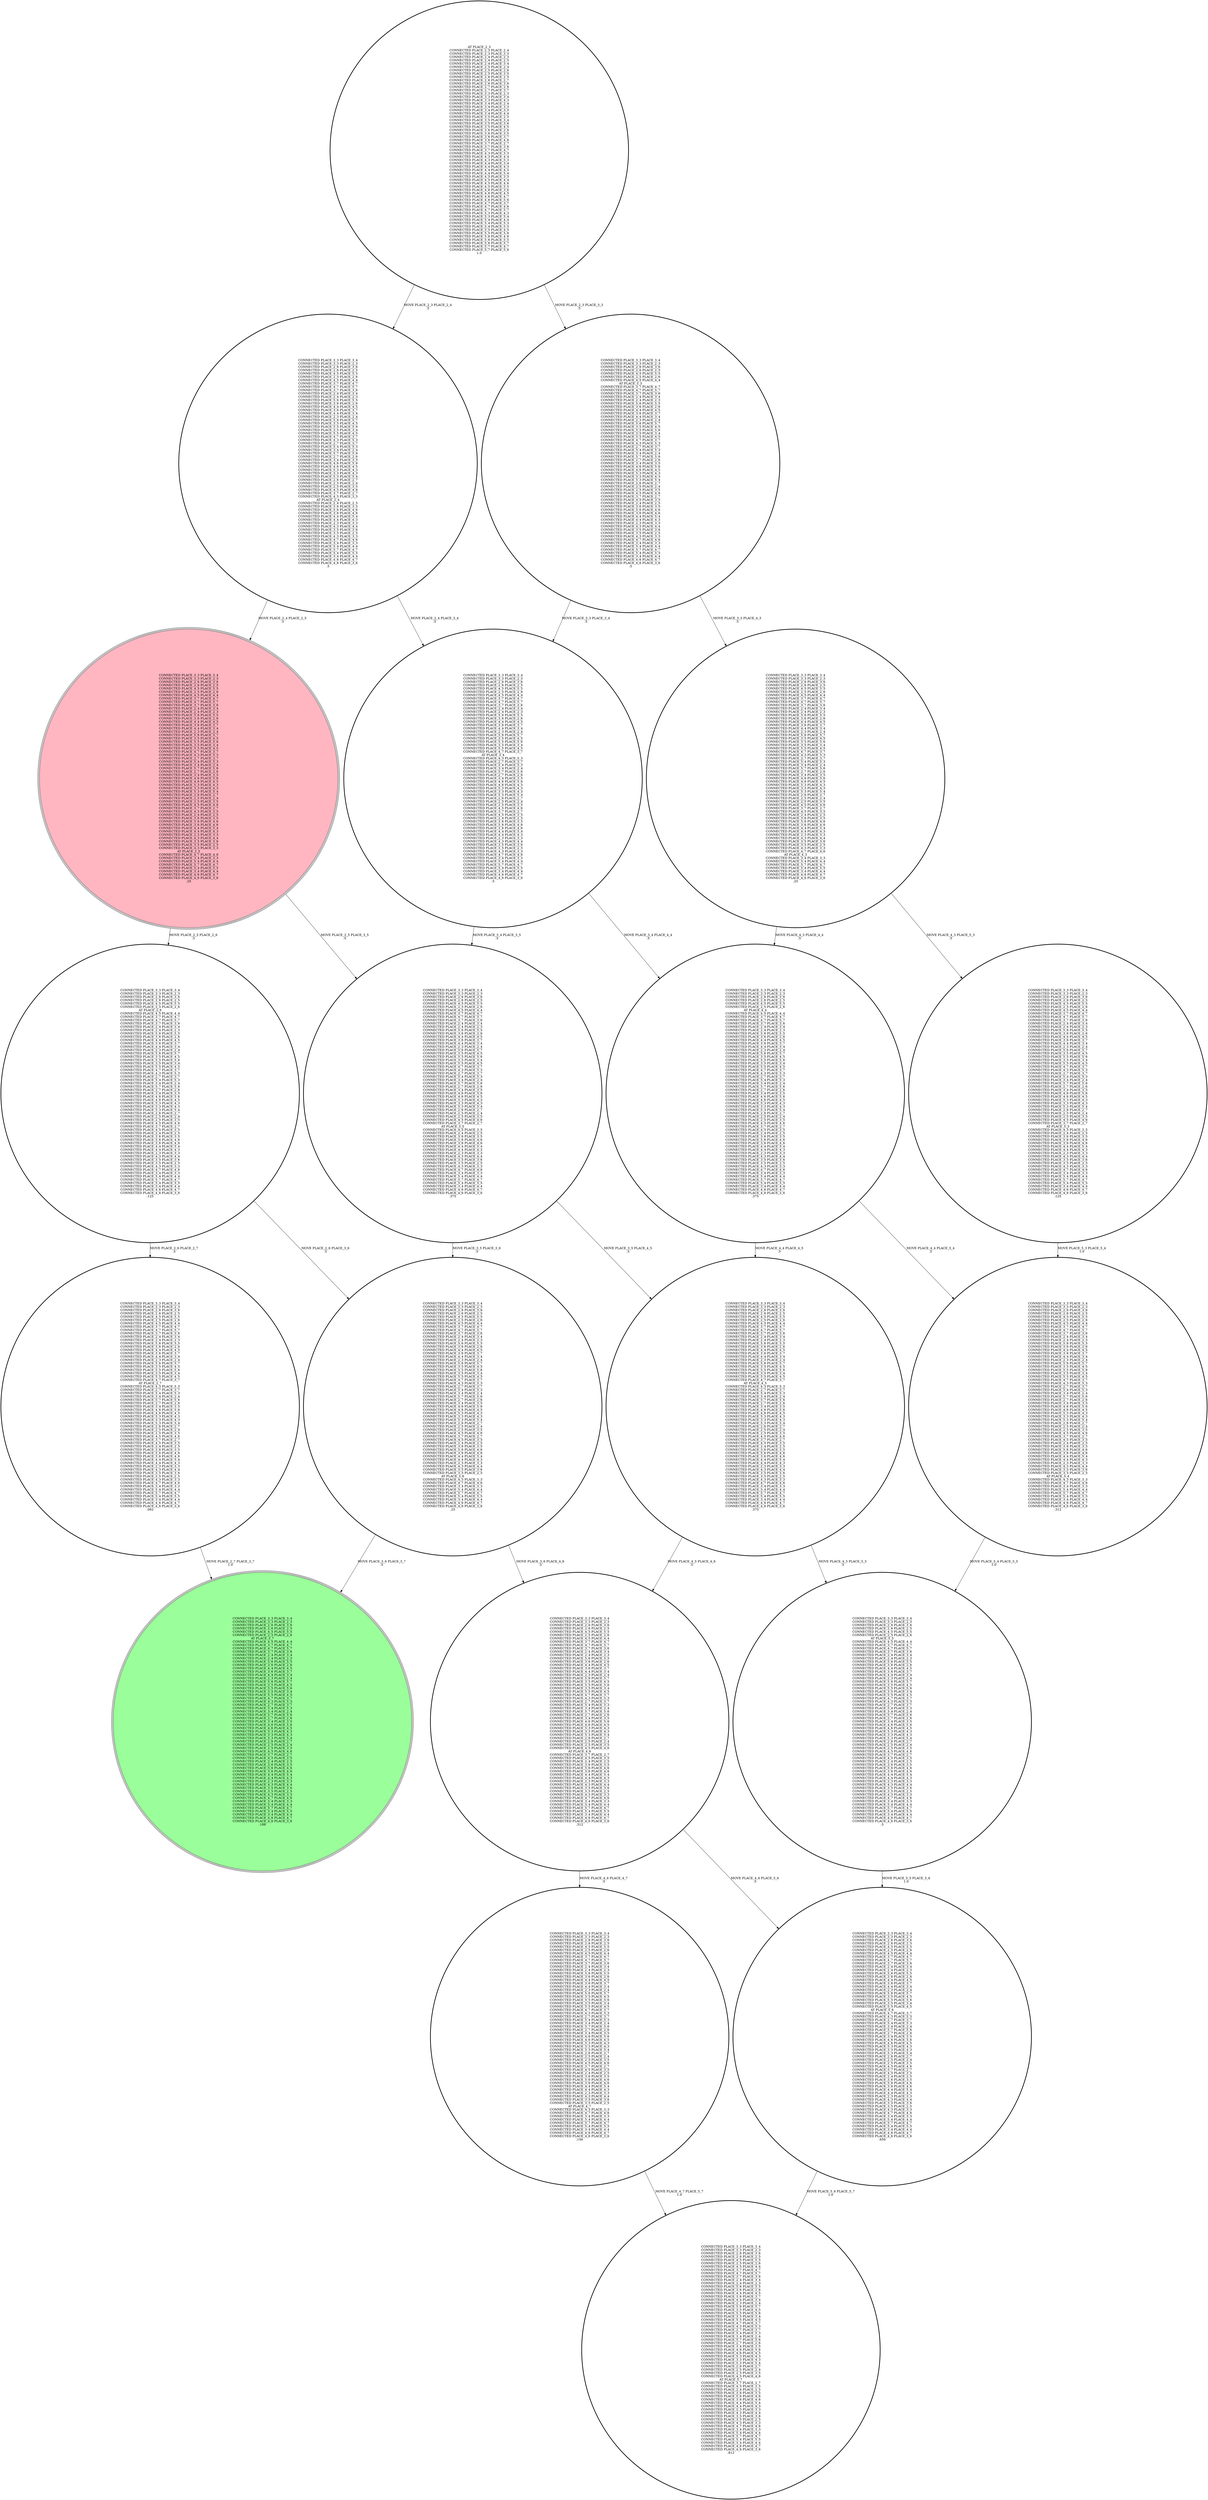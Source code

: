 digraph {
"CONNECTED PLACE_3_3 PLACE_3_4\nCONNECTED PLACE_3_3 PLACE_2_3\nCONNECTED PLACE_2_6 PLACE_3_6\nCONNECTED PLACE_2_6 PLACE_2_5\nCONNECTED PLACE_4_5 PLACE_5_5\nCONNECTED PLACE_2_5 PLACE_2_6\nCONNECTED PLACE_4_5 PLACE_4_4\nCONNECTED PLACE_3_7 PLACE_4_7\nCONNECTED PLACE_4_7 PLACE_5_7\nCONNECTED PLACE_3_7 PLACE_3_6\nCONNECTED PLACE_2_4 PLACE_3_4\nCONNECTED PLACE_2_4 PLACE_2_3\nCONNECTED PLACE_5_6 PLACE_5_5\nCONNECTED PLACE_3_6 PLACE_2_6\nCONNECTED PLACE_4_4 PLACE_4_5\nCONNECTED PLACE_3_6 PLACE_3_7\nCONNECTED PLACE_4_4 PLACE_3_4\nCONNECTED PLACE_2_3 PLACE_2_4\nCONNECTED PLACE_5_6 PLACE_5_7\nCONNECTED PLACE_3_5 PLACE_4_5\nCONNECTED PLACE_5_5 PLACE_5_6\nCONNECTED PLACE_3_5 PLACE_3_4\nCONNECTED PLACE_5_5 PLACE_4_5\nCONNECTED PLACE_4_7 PLACE_3_7\nCONNECTED PLACE_4_3 PLACE_5_3\nCONNECTED PLACE_2_7 PLACE_3_7\nCONNECTED PLACE_5_4 PLACE_5_3\nCONNECTED PLACE_3_4 PLACE_2_4\nCONNECTED PLACE_5_7 PLACE_5_6\nCONNECTED PLACE_2_7 PLACE_2_6\nCONNECTED PLACE_3_4 PLACE_3_5\nCONNECTED PLACE_4_6 PLACE_5_6\nCONNECTED PLACE_4_6 PLACE_4_5\nCONNECTED PLACE_5_3 PLACE_4_3\nCONNECTED PLACE_3_3 PLACE_4_3\nCONNECTED PLACE_5_3 PLACE_5_4\nCONNECTED PLACE_2_6 PLACE_2_7\nCONNECTED PLACE_2_5 PLACE_2_4\nCONNECTED PLACE_2_5 PLACE_3_5\nCONNECTED PLACE_4_5 PLACE_4_6\nCONNECTED PLACE_3_7 PLACE_2_7\nAT PLACE_5_3\nCONNECTED PLACE_4_5 PLACE_3_5\nCONNECTED PLACE_2_4 PLACE_2_5\nCONNECTED PLACE_3_6 PLACE_3_5\nCONNECTED PLACE_5_6 PLACE_4_6\nCONNECTED PLACE_3_6 PLACE_4_6\nCONNECTED PLACE_4_4 PLACE_5_4\nCONNECTED PLACE_4_4 PLACE_4_3\nCONNECTED PLACE_2_3 PLACE_3_3\nCONNECTED PLACE_4_3 PLACE_4_4\nCONNECTED PLACE_3_5 PLACE_3_6\nCONNECTED PLACE_3_5 PLACE_2_5\nCONNECTED PLACE_4_3 PLACE_3_3\nCONNECTED PLACE_4_7 PLACE_4_6\nCONNECTED PLACE_3_4 PLACE_3_3\nCONNECTED PLACE_5_4 PLACE_4_4\nCONNECTED PLACE_5_7 PLACE_4_7\nCONNECTED PLACE_5_4 PLACE_5_5\nCONNECTED PLACE_3_4 PLACE_4_4\nCONNECTED PLACE_4_6 PLACE_4_7\nCONNECTED PLACE_4_6 PLACE_3_6\n.125\n" -> "CONNECTED PLACE_3_3 PLACE_3_4\nCONNECTED PLACE_3_3 PLACE_2_3\nCONNECTED PLACE_2_6 PLACE_3_6\nCONNECTED PLACE_2_6 PLACE_2_5\nCONNECTED PLACE_4_5 PLACE_5_5\nCONNECTED PLACE_2_5 PLACE_2_6\nCONNECTED PLACE_4_5 PLACE_4_4\nCONNECTED PLACE_3_7 PLACE_4_7\nCONNECTED PLACE_4_7 PLACE_5_7\nCONNECTED PLACE_3_7 PLACE_3_6\nCONNECTED PLACE_2_4 PLACE_3_4\nCONNECTED PLACE_2_4 PLACE_2_3\nCONNECTED PLACE_5_6 PLACE_5_5\nCONNECTED PLACE_3_6 PLACE_2_6\nCONNECTED PLACE_4_4 PLACE_4_5\nCONNECTED PLACE_3_6 PLACE_3_7\nCONNECTED PLACE_4_4 PLACE_3_4\nCONNECTED PLACE_2_3 PLACE_2_4\nCONNECTED PLACE_5_6 PLACE_5_7\nCONNECTED PLACE_3_5 PLACE_4_5\nCONNECTED PLACE_5_5 PLACE_5_6\nCONNECTED PLACE_3_5 PLACE_3_4\nCONNECTED PLACE_5_5 PLACE_4_5\nCONNECTED PLACE_4_7 PLACE_3_7\nCONNECTED PLACE_4_3 PLACE_5_3\nCONNECTED PLACE_2_7 PLACE_3_7\nCONNECTED PLACE_5_4 PLACE_5_3\nCONNECTED PLACE_3_4 PLACE_2_4\nCONNECTED PLACE_5_7 PLACE_5_6\nCONNECTED PLACE_2_7 PLACE_2_6\nCONNECTED PLACE_3_4 PLACE_3_5\nCONNECTED PLACE_4_6 PLACE_5_6\nCONNECTED PLACE_4_6 PLACE_4_5\nCONNECTED PLACE_5_3 PLACE_4_3\nCONNECTED PLACE_3_3 PLACE_4_3\nCONNECTED PLACE_5_3 PLACE_5_4\nCONNECTED PLACE_2_6 PLACE_2_7\nCONNECTED PLACE_2_5 PLACE_2_4\nCONNECTED PLACE_2_5 PLACE_3_5\nCONNECTED PLACE_4_5 PLACE_4_6\nCONNECTED PLACE_3_7 PLACE_2_7\nCONNECTED PLACE_4_5 PLACE_3_5\nCONNECTED PLACE_2_4 PLACE_2_5\nCONNECTED PLACE_3_6 PLACE_3_5\nCONNECTED PLACE_5_6 PLACE_4_6\nCONNECTED PLACE_3_6 PLACE_4_6\nCONNECTED PLACE_4_4 PLACE_5_4\nCONNECTED PLACE_4_4 PLACE_4_3\nCONNECTED PLACE_2_3 PLACE_3_3\nCONNECTED PLACE_4_3 PLACE_4_4\nCONNECTED PLACE_3_5 PLACE_3_6\nCONNECTED PLACE_3_5 PLACE_2_5\nAT PLACE_5_4\nCONNECTED PLACE_4_3 PLACE_3_3\nCONNECTED PLACE_4_7 PLACE_4_6\nCONNECTED PLACE_3_4 PLACE_3_3\nCONNECTED PLACE_5_4 PLACE_4_4\nCONNECTED PLACE_5_7 PLACE_4_7\nCONNECTED PLACE_5_4 PLACE_5_5\nCONNECTED PLACE_3_4 PLACE_4_4\nCONNECTED PLACE_4_6 PLACE_4_7\nCONNECTED PLACE_4_6 PLACE_3_6\n.312\n"[label="MOVE PLACE_5_3 PLACE_5_4\n1.0\n"];
"CONNECTED PLACE_3_3 PLACE_3_4\nCONNECTED PLACE_3_3 PLACE_2_3\nCONNECTED PLACE_2_6 PLACE_3_6\nCONNECTED PLACE_2_6 PLACE_2_5\nCONNECTED PLACE_4_5 PLACE_5_5\nCONNECTED PLACE_2_5 PLACE_2_6\nAT PLACE_5_5\nCONNECTED PLACE_4_5 PLACE_4_4\nCONNECTED PLACE_3_7 PLACE_4_7\nCONNECTED PLACE_4_7 PLACE_5_7\nCONNECTED PLACE_3_7 PLACE_3_6\nCONNECTED PLACE_2_4 PLACE_3_4\nCONNECTED PLACE_2_4 PLACE_2_3\nCONNECTED PLACE_5_6 PLACE_5_5\nCONNECTED PLACE_3_6 PLACE_2_6\nCONNECTED PLACE_4_4 PLACE_4_5\nCONNECTED PLACE_3_6 PLACE_3_7\nCONNECTED PLACE_4_4 PLACE_3_4\nCONNECTED PLACE_2_3 PLACE_2_4\nCONNECTED PLACE_5_6 PLACE_5_7\nCONNECTED PLACE_3_5 PLACE_4_5\nCONNECTED PLACE_5_5 PLACE_5_6\nCONNECTED PLACE_3_5 PLACE_3_4\nCONNECTED PLACE_5_5 PLACE_4_5\nCONNECTED PLACE_4_7 PLACE_3_7\nCONNECTED PLACE_4_3 PLACE_5_3\nCONNECTED PLACE_2_7 PLACE_3_7\nCONNECTED PLACE_5_4 PLACE_5_3\nCONNECTED PLACE_3_4 PLACE_2_4\nCONNECTED PLACE_5_7 PLACE_5_6\nCONNECTED PLACE_2_7 PLACE_2_6\nCONNECTED PLACE_3_4 PLACE_3_5\nCONNECTED PLACE_4_6 PLACE_5_6\nCONNECTED PLACE_4_6 PLACE_4_5\nCONNECTED PLACE_5_3 PLACE_4_3\nCONNECTED PLACE_3_3 PLACE_4_3\nCONNECTED PLACE_5_3 PLACE_5_4\nCONNECTED PLACE_2_6 PLACE_2_7\nCONNECTED PLACE_2_5 PLACE_2_4\nCONNECTED PLACE_2_5 PLACE_3_5\nCONNECTED PLACE_4_5 PLACE_4_6\nCONNECTED PLACE_3_7 PLACE_2_7\nCONNECTED PLACE_4_5 PLACE_3_5\nCONNECTED PLACE_2_4 PLACE_2_5\nCONNECTED PLACE_3_6 PLACE_3_5\nCONNECTED PLACE_5_6 PLACE_4_6\nCONNECTED PLACE_3_6 PLACE_4_6\nCONNECTED PLACE_4_4 PLACE_5_4\nCONNECTED PLACE_4_4 PLACE_4_3\nCONNECTED PLACE_2_3 PLACE_3_3\nCONNECTED PLACE_4_3 PLACE_4_4\nCONNECTED PLACE_3_5 PLACE_3_6\nCONNECTED PLACE_3_5 PLACE_2_5\nCONNECTED PLACE_4_3 PLACE_3_3\nCONNECTED PLACE_4_7 PLACE_4_6\nCONNECTED PLACE_3_4 PLACE_3_3\nCONNECTED PLACE_5_4 PLACE_4_4\nCONNECTED PLACE_5_7 PLACE_4_7\nCONNECTED PLACE_5_4 PLACE_5_5\nCONNECTED PLACE_3_4 PLACE_4_4\nCONNECTED PLACE_4_6 PLACE_4_7\nCONNECTED PLACE_4_6 PLACE_3_6\n.5\n" -> "CONNECTED PLACE_3_3 PLACE_3_4\nCONNECTED PLACE_3_3 PLACE_2_3\nCONNECTED PLACE_2_6 PLACE_3_6\nCONNECTED PLACE_2_6 PLACE_2_5\nCONNECTED PLACE_4_5 PLACE_5_5\nCONNECTED PLACE_2_5 PLACE_2_6\nCONNECTED PLACE_4_5 PLACE_4_4\nCONNECTED PLACE_3_7 PLACE_4_7\nCONNECTED PLACE_4_7 PLACE_5_7\nCONNECTED PLACE_3_7 PLACE_3_6\nCONNECTED PLACE_2_4 PLACE_3_4\nCONNECTED PLACE_2_4 PLACE_2_3\nCONNECTED PLACE_5_6 PLACE_5_5\nCONNECTED PLACE_3_6 PLACE_2_6\nCONNECTED PLACE_4_4 PLACE_4_5\nCONNECTED PLACE_3_6 PLACE_3_7\nCONNECTED PLACE_4_4 PLACE_3_4\nCONNECTED PLACE_2_3 PLACE_2_4\nCONNECTED PLACE_5_6 PLACE_5_7\nCONNECTED PLACE_3_5 PLACE_4_5\nCONNECTED PLACE_5_5 PLACE_5_6\nCONNECTED PLACE_3_5 PLACE_3_4\nCONNECTED PLACE_5_5 PLACE_4_5\nAT PLACE_5_6\nCONNECTED PLACE_4_7 PLACE_3_7\nCONNECTED PLACE_4_3 PLACE_5_3\nCONNECTED PLACE_2_7 PLACE_3_7\nCONNECTED PLACE_5_4 PLACE_5_3\nCONNECTED PLACE_3_4 PLACE_2_4\nCONNECTED PLACE_5_7 PLACE_5_6\nCONNECTED PLACE_2_7 PLACE_2_6\nCONNECTED PLACE_3_4 PLACE_3_5\nCONNECTED PLACE_4_6 PLACE_5_6\nCONNECTED PLACE_4_6 PLACE_4_5\nCONNECTED PLACE_5_3 PLACE_4_3\nCONNECTED PLACE_3_3 PLACE_4_3\nCONNECTED PLACE_5_3 PLACE_5_4\nCONNECTED PLACE_2_6 PLACE_2_7\nCONNECTED PLACE_2_5 PLACE_2_4\nCONNECTED PLACE_2_5 PLACE_3_5\nCONNECTED PLACE_4_5 PLACE_4_6\nCONNECTED PLACE_3_7 PLACE_2_7\nCONNECTED PLACE_4_5 PLACE_3_5\nCONNECTED PLACE_2_4 PLACE_2_5\nCONNECTED PLACE_3_6 PLACE_3_5\nCONNECTED PLACE_5_6 PLACE_4_6\nCONNECTED PLACE_3_6 PLACE_4_6\nCONNECTED PLACE_4_4 PLACE_5_4\nCONNECTED PLACE_4_4 PLACE_4_3\nCONNECTED PLACE_2_3 PLACE_3_3\nCONNECTED PLACE_4_3 PLACE_4_4\nCONNECTED PLACE_3_5 PLACE_3_6\nCONNECTED PLACE_3_5 PLACE_2_5\nCONNECTED PLACE_4_3 PLACE_3_3\nCONNECTED PLACE_4_7 PLACE_4_6\nCONNECTED PLACE_3_4 PLACE_3_3\nCONNECTED PLACE_5_4 PLACE_4_4\nCONNECTED PLACE_5_7 PLACE_4_7\nCONNECTED PLACE_5_4 PLACE_5_5\nCONNECTED PLACE_3_4 PLACE_4_4\nCONNECTED PLACE_4_6 PLACE_4_7\nCONNECTED PLACE_4_6 PLACE_3_6\n.656\n"[label="MOVE PLACE_5_5 PLACE_5_6\n1.0\n"];
"CONNECTED PLACE_3_3 PLACE_3_4\nCONNECTED PLACE_3_3 PLACE_2_3\nCONNECTED PLACE_2_6 PLACE_3_6\nCONNECTED PLACE_2_6 PLACE_2_5\nCONNECTED PLACE_4_5 PLACE_5_5\nCONNECTED PLACE_2_5 PLACE_2_6\nCONNECTED PLACE_4_5 PLACE_4_4\nCONNECTED PLACE_3_7 PLACE_4_7\nCONNECTED PLACE_4_7 PLACE_5_7\nCONNECTED PLACE_3_7 PLACE_3_6\nCONNECTED PLACE_2_4 PLACE_3_4\nCONNECTED PLACE_2_4 PLACE_2_3\nCONNECTED PLACE_5_6 PLACE_5_5\nCONNECTED PLACE_3_6 PLACE_2_6\nCONNECTED PLACE_4_4 PLACE_4_5\nCONNECTED PLACE_3_6 PLACE_3_7\nCONNECTED PLACE_4_4 PLACE_3_4\nCONNECTED PLACE_2_3 PLACE_2_4\nCONNECTED PLACE_5_6 PLACE_5_7\nCONNECTED PLACE_3_5 PLACE_4_5\nCONNECTED PLACE_5_5 PLACE_5_6\nCONNECTED PLACE_3_5 PLACE_3_4\nCONNECTED PLACE_5_5 PLACE_4_5\nCONNECTED PLACE_4_7 PLACE_3_7\nCONNECTED PLACE_4_3 PLACE_5_3\nCONNECTED PLACE_2_7 PLACE_3_7\nCONNECTED PLACE_5_4 PLACE_5_3\nCONNECTED PLACE_3_4 PLACE_2_4\nCONNECTED PLACE_5_7 PLACE_5_6\nCONNECTED PLACE_2_7 PLACE_2_6\nCONNECTED PLACE_3_4 PLACE_3_5\nCONNECTED PLACE_4_6 PLACE_5_6\nCONNECTED PLACE_4_6 PLACE_4_5\nCONNECTED PLACE_5_3 PLACE_4_3\nCONNECTED PLACE_3_3 PLACE_4_3\nCONNECTED PLACE_5_3 PLACE_5_4\nCONNECTED PLACE_2_6 PLACE_2_7\nCONNECTED PLACE_2_5 PLACE_2_4\nCONNECTED PLACE_2_5 PLACE_3_5\nCONNECTED PLACE_4_5 PLACE_4_6\nCONNECTED PLACE_3_7 PLACE_2_7\nCONNECTED PLACE_4_5 PLACE_3_5\nAT PLACE_2_4\nCONNECTED PLACE_2_4 PLACE_2_5\nCONNECTED PLACE_3_6 PLACE_3_5\nCONNECTED PLACE_5_6 PLACE_4_6\nCONNECTED PLACE_3_6 PLACE_4_6\nCONNECTED PLACE_4_4 PLACE_5_4\nCONNECTED PLACE_4_4 PLACE_4_3\nCONNECTED PLACE_2_3 PLACE_3_3\nCONNECTED PLACE_4_3 PLACE_4_4\nCONNECTED PLACE_3_5 PLACE_3_6\nCONNECTED PLACE_3_5 PLACE_2_5\nCONNECTED PLACE_4_3 PLACE_3_3\nCONNECTED PLACE_4_7 PLACE_4_6\nCONNECTED PLACE_3_4 PLACE_3_3\nCONNECTED PLACE_5_4 PLACE_4_4\nCONNECTED PLACE_5_7 PLACE_4_7\nCONNECTED PLACE_5_4 PLACE_5_5\nCONNECTED PLACE_3_4 PLACE_4_4\nCONNECTED PLACE_4_6 PLACE_4_7\nCONNECTED PLACE_4_6 PLACE_3_6\n.5\n" -> "CONNECTED PLACE_3_3 PLACE_3_4\nCONNECTED PLACE_3_3 PLACE_2_3\nCONNECTED PLACE_2_6 PLACE_3_6\nCONNECTED PLACE_2_6 PLACE_2_5\nCONNECTED PLACE_4_5 PLACE_5_5\nCONNECTED PLACE_2_5 PLACE_2_6\nCONNECTED PLACE_4_5 PLACE_4_4\nCONNECTED PLACE_3_7 PLACE_4_7\nCONNECTED PLACE_4_7 PLACE_5_7\nCONNECTED PLACE_3_7 PLACE_3_6\nCONNECTED PLACE_2_4 PLACE_3_4\nCONNECTED PLACE_2_4 PLACE_2_3\nCONNECTED PLACE_5_6 PLACE_5_5\nCONNECTED PLACE_3_6 PLACE_2_6\nCONNECTED PLACE_4_4 PLACE_4_5\nCONNECTED PLACE_3_6 PLACE_3_7\nCONNECTED PLACE_4_4 PLACE_3_4\nCONNECTED PLACE_2_3 PLACE_2_4\nCONNECTED PLACE_5_6 PLACE_5_7\nCONNECTED PLACE_3_5 PLACE_4_5\nCONNECTED PLACE_5_5 PLACE_5_6\nCONNECTED PLACE_3_5 PLACE_3_4\nCONNECTED PLACE_5_5 PLACE_4_5\nCONNECTED PLACE_4_7 PLACE_3_7\nCONNECTED PLACE_4_3 PLACE_5_3\nCONNECTED PLACE_2_7 PLACE_3_7\nCONNECTED PLACE_5_4 PLACE_5_3\nCONNECTED PLACE_3_4 PLACE_2_4\nCONNECTED PLACE_5_7 PLACE_5_6\nCONNECTED PLACE_2_7 PLACE_2_6\nCONNECTED PLACE_3_4 PLACE_3_5\nCONNECTED PLACE_4_6 PLACE_5_6\nCONNECTED PLACE_4_6 PLACE_4_5\nCONNECTED PLACE_5_3 PLACE_4_3\nCONNECTED PLACE_3_3 PLACE_4_3\nCONNECTED PLACE_5_3 PLACE_5_4\nCONNECTED PLACE_2_6 PLACE_2_7\nCONNECTED PLACE_2_5 PLACE_2_4\nCONNECTED PLACE_2_5 PLACE_3_5\nCONNECTED PLACE_4_5 PLACE_4_6\nCONNECTED PLACE_3_7 PLACE_2_7\nCONNECTED PLACE_4_5 PLACE_3_5\nCONNECTED PLACE_2_4 PLACE_2_5\nCONNECTED PLACE_3_6 PLACE_3_5\nCONNECTED PLACE_5_6 PLACE_4_6\nCONNECTED PLACE_3_6 PLACE_4_6\nCONNECTED PLACE_4_4 PLACE_5_4\nCONNECTED PLACE_4_4 PLACE_4_3\nCONNECTED PLACE_2_3 PLACE_3_3\nCONNECTED PLACE_4_3 PLACE_4_4\nCONNECTED PLACE_3_5 PLACE_3_6\nCONNECTED PLACE_3_5 PLACE_2_5\nCONNECTED PLACE_4_3 PLACE_3_3\nAT PLACE_2_5\nCONNECTED PLACE_4_7 PLACE_4_6\nCONNECTED PLACE_3_4 PLACE_3_3\nCONNECTED PLACE_5_4 PLACE_4_4\nCONNECTED PLACE_5_7 PLACE_4_7\nCONNECTED PLACE_5_4 PLACE_5_5\nCONNECTED PLACE_3_4 PLACE_4_4\nCONNECTED PLACE_4_6 PLACE_4_7\nCONNECTED PLACE_4_6 PLACE_3_6\n.25\n"[label="MOVE PLACE_2_4 PLACE_2_5\n.5\n"];
"CONNECTED PLACE_3_3 PLACE_3_4\nCONNECTED PLACE_3_3 PLACE_2_3\nCONNECTED PLACE_2_6 PLACE_3_6\nCONNECTED PLACE_2_6 PLACE_2_5\nCONNECTED PLACE_4_5 PLACE_5_5\nCONNECTED PLACE_2_5 PLACE_2_6\nCONNECTED PLACE_4_5 PLACE_4_4\nCONNECTED PLACE_3_7 PLACE_4_7\nCONNECTED PLACE_4_7 PLACE_5_7\nCONNECTED PLACE_3_7 PLACE_3_6\nCONNECTED PLACE_2_4 PLACE_3_4\nCONNECTED PLACE_2_4 PLACE_2_3\nCONNECTED PLACE_5_6 PLACE_5_5\nCONNECTED PLACE_3_6 PLACE_2_6\nCONNECTED PLACE_4_4 PLACE_4_5\nCONNECTED PLACE_3_6 PLACE_3_7\nCONNECTED PLACE_4_4 PLACE_3_4\nCONNECTED PLACE_2_3 PLACE_2_4\nCONNECTED PLACE_5_6 PLACE_5_7\nCONNECTED PLACE_3_5 PLACE_4_5\nCONNECTED PLACE_5_5 PLACE_5_6\nCONNECTED PLACE_3_5 PLACE_3_4\nCONNECTED PLACE_5_5 PLACE_4_5\nCONNECTED PLACE_4_7 PLACE_3_7\nCONNECTED PLACE_4_3 PLACE_5_3\nCONNECTED PLACE_2_7 PLACE_3_7\nCONNECTED PLACE_5_4 PLACE_5_3\nCONNECTED PLACE_3_4 PLACE_2_4\nCONNECTED PLACE_5_7 PLACE_5_6\nCONNECTED PLACE_2_7 PLACE_2_6\nCONNECTED PLACE_3_4 PLACE_3_5\nCONNECTED PLACE_4_6 PLACE_5_6\nCONNECTED PLACE_4_6 PLACE_4_5\nCONNECTED PLACE_5_3 PLACE_4_3\nCONNECTED PLACE_3_3 PLACE_4_3\nCONNECTED PLACE_5_3 PLACE_5_4\nCONNECTED PLACE_2_6 PLACE_2_7\nCONNECTED PLACE_2_5 PLACE_2_4\nCONNECTED PLACE_2_5 PLACE_3_5\nCONNECTED PLACE_4_5 PLACE_4_6\nCONNECTED PLACE_3_7 PLACE_2_7\nCONNECTED PLACE_4_5 PLACE_3_5\nAT PLACE_2_4\nCONNECTED PLACE_2_4 PLACE_2_5\nCONNECTED PLACE_3_6 PLACE_3_5\nCONNECTED PLACE_5_6 PLACE_4_6\nCONNECTED PLACE_3_6 PLACE_4_6\nCONNECTED PLACE_4_4 PLACE_5_4\nCONNECTED PLACE_4_4 PLACE_4_3\nCONNECTED PLACE_2_3 PLACE_3_3\nCONNECTED PLACE_4_3 PLACE_4_4\nCONNECTED PLACE_3_5 PLACE_3_6\nCONNECTED PLACE_3_5 PLACE_2_5\nCONNECTED PLACE_4_3 PLACE_3_3\nCONNECTED PLACE_4_7 PLACE_4_6\nCONNECTED PLACE_3_4 PLACE_3_3\nCONNECTED PLACE_5_4 PLACE_4_4\nCONNECTED PLACE_5_7 PLACE_4_7\nCONNECTED PLACE_5_4 PLACE_5_5\nCONNECTED PLACE_3_4 PLACE_4_4\nCONNECTED PLACE_4_6 PLACE_4_7\nCONNECTED PLACE_4_6 PLACE_3_6\n.5\n" -> "CONNECTED PLACE_3_3 PLACE_3_4\nCONNECTED PLACE_3_3 PLACE_2_3\nCONNECTED PLACE_2_6 PLACE_3_6\nCONNECTED PLACE_2_6 PLACE_2_5\nCONNECTED PLACE_4_5 PLACE_5_5\nCONNECTED PLACE_2_5 PLACE_2_6\nCONNECTED PLACE_4_5 PLACE_4_4\nCONNECTED PLACE_3_7 PLACE_4_7\nCONNECTED PLACE_4_7 PLACE_5_7\nCONNECTED PLACE_3_7 PLACE_3_6\nCONNECTED PLACE_2_4 PLACE_3_4\nCONNECTED PLACE_2_4 PLACE_2_3\nCONNECTED PLACE_5_6 PLACE_5_5\nCONNECTED PLACE_3_6 PLACE_2_6\nCONNECTED PLACE_4_4 PLACE_4_5\nCONNECTED PLACE_3_6 PLACE_3_7\nCONNECTED PLACE_4_4 PLACE_3_4\nCONNECTED PLACE_2_3 PLACE_2_4\nCONNECTED PLACE_5_6 PLACE_5_7\nCONNECTED PLACE_3_5 PLACE_4_5\nCONNECTED PLACE_5_5 PLACE_5_6\nCONNECTED PLACE_3_5 PLACE_3_4\nCONNECTED PLACE_5_5 PLACE_4_5\nCONNECTED PLACE_4_7 PLACE_3_7\nAT PLACE_3_4\nCONNECTED PLACE_4_3 PLACE_5_3\nCONNECTED PLACE_2_7 PLACE_3_7\nCONNECTED PLACE_5_4 PLACE_5_3\nCONNECTED PLACE_3_4 PLACE_2_4\nCONNECTED PLACE_5_7 PLACE_5_6\nCONNECTED PLACE_2_7 PLACE_2_6\nCONNECTED PLACE_3_4 PLACE_3_5\nCONNECTED PLACE_4_6 PLACE_5_6\nCONNECTED PLACE_4_6 PLACE_4_5\nCONNECTED PLACE_5_3 PLACE_4_3\nCONNECTED PLACE_3_3 PLACE_4_3\nCONNECTED PLACE_5_3 PLACE_5_4\nCONNECTED PLACE_2_6 PLACE_2_7\nCONNECTED PLACE_2_5 PLACE_2_4\nCONNECTED PLACE_2_5 PLACE_3_5\nCONNECTED PLACE_4_5 PLACE_4_6\nCONNECTED PLACE_3_7 PLACE_2_7\nCONNECTED PLACE_4_5 PLACE_3_5\nCONNECTED PLACE_2_4 PLACE_2_5\nCONNECTED PLACE_3_6 PLACE_3_5\nCONNECTED PLACE_5_6 PLACE_4_6\nCONNECTED PLACE_3_6 PLACE_4_6\nCONNECTED PLACE_4_4 PLACE_5_4\nCONNECTED PLACE_4_4 PLACE_4_3\nCONNECTED PLACE_2_3 PLACE_3_3\nCONNECTED PLACE_4_3 PLACE_4_4\nCONNECTED PLACE_3_5 PLACE_3_6\nCONNECTED PLACE_3_5 PLACE_2_5\nCONNECTED PLACE_4_3 PLACE_3_3\nCONNECTED PLACE_4_7 PLACE_4_6\nCONNECTED PLACE_3_4 PLACE_3_3\nCONNECTED PLACE_5_4 PLACE_4_4\nCONNECTED PLACE_5_7 PLACE_4_7\nCONNECTED PLACE_5_4 PLACE_5_5\nCONNECTED PLACE_3_4 PLACE_4_4\nCONNECTED PLACE_4_6 PLACE_4_7\nCONNECTED PLACE_4_6 PLACE_3_6\n.5\n"[label="MOVE PLACE_2_4 PLACE_3_4\n.5\n"];
"CONNECTED PLACE_3_3 PLACE_3_4\nCONNECTED PLACE_3_3 PLACE_2_3\nCONNECTED PLACE_2_6 PLACE_3_6\nCONNECTED PLACE_2_6 PLACE_2_5\nCONNECTED PLACE_4_5 PLACE_5_5\nCONNECTED PLACE_2_5 PLACE_2_6\nCONNECTED PLACE_4_5 PLACE_4_4\nCONNECTED PLACE_3_7 PLACE_4_7\nCONNECTED PLACE_4_7 PLACE_5_7\nCONNECTED PLACE_3_7 PLACE_3_6\nCONNECTED PLACE_2_4 PLACE_3_4\nCONNECTED PLACE_2_4 PLACE_2_3\nCONNECTED PLACE_5_6 PLACE_5_5\nCONNECTED PLACE_3_6 PLACE_2_6\nCONNECTED PLACE_4_4 PLACE_4_5\nCONNECTED PLACE_3_6 PLACE_3_7\nCONNECTED PLACE_4_4 PLACE_3_4\nCONNECTED PLACE_2_3 PLACE_2_4\nCONNECTED PLACE_5_6 PLACE_5_7\nCONNECTED PLACE_3_5 PLACE_4_5\nCONNECTED PLACE_5_5 PLACE_5_6\nCONNECTED PLACE_3_5 PLACE_3_4\nCONNECTED PLACE_5_5 PLACE_4_5\nCONNECTED PLACE_4_7 PLACE_3_7\nCONNECTED PLACE_4_3 PLACE_5_3\nCONNECTED PLACE_2_7 PLACE_3_7\nCONNECTED PLACE_5_4 PLACE_5_3\nCONNECTED PLACE_3_4 PLACE_2_4\nCONNECTED PLACE_5_7 PLACE_5_6\nCONNECTED PLACE_2_7 PLACE_2_6\nCONNECTED PLACE_3_4 PLACE_3_5\nCONNECTED PLACE_4_6 PLACE_5_6\nCONNECTED PLACE_4_6 PLACE_4_5\nCONNECTED PLACE_5_3 PLACE_4_3\nCONNECTED PLACE_3_3 PLACE_4_3\nCONNECTED PLACE_5_3 PLACE_5_4\nCONNECTED PLACE_2_6 PLACE_2_7\nCONNECTED PLACE_2_5 PLACE_2_4\nCONNECTED PLACE_2_5 PLACE_3_5\nCONNECTED PLACE_4_5 PLACE_4_6\nCONNECTED PLACE_3_7 PLACE_2_7\nCONNECTED PLACE_4_5 PLACE_3_5\nCONNECTED PLACE_2_4 PLACE_2_5\nCONNECTED PLACE_3_6 PLACE_3_5\nCONNECTED PLACE_5_6 PLACE_4_6\nCONNECTED PLACE_3_6 PLACE_4_6\nCONNECTED PLACE_4_4 PLACE_5_4\nCONNECTED PLACE_4_4 PLACE_4_3\nCONNECTED PLACE_2_3 PLACE_3_3\nCONNECTED PLACE_4_3 PLACE_4_4\nCONNECTED PLACE_3_5 PLACE_3_6\nCONNECTED PLACE_3_5 PLACE_2_5\nAT PLACE_3_6\nCONNECTED PLACE_4_3 PLACE_3_3\nCONNECTED PLACE_4_7 PLACE_4_6\nCONNECTED PLACE_3_4 PLACE_3_3\nCONNECTED PLACE_5_4 PLACE_4_4\nCONNECTED PLACE_5_7 PLACE_4_7\nCONNECTED PLACE_5_4 PLACE_5_5\nCONNECTED PLACE_3_4 PLACE_4_4\nCONNECTED PLACE_4_6 PLACE_4_7\nCONNECTED PLACE_4_6 PLACE_3_6\n.25\n" -> "CONNECTED PLACE_3_3 PLACE_3_4\nCONNECTED PLACE_3_3 PLACE_2_3\nCONNECTED PLACE_2_6 PLACE_3_6\nCONNECTED PLACE_2_6 PLACE_2_5\nCONNECTED PLACE_4_5 PLACE_5_5\nCONNECTED PLACE_2_5 PLACE_2_6\nCONNECTED PLACE_4_5 PLACE_4_4\nCONNECTED PLACE_3_7 PLACE_4_7\nCONNECTED PLACE_4_7 PLACE_5_7\nCONNECTED PLACE_3_7 PLACE_3_6\nCONNECTED PLACE_2_4 PLACE_3_4\nCONNECTED PLACE_2_4 PLACE_2_3\nCONNECTED PLACE_5_6 PLACE_5_5\nCONNECTED PLACE_3_6 PLACE_2_6\nCONNECTED PLACE_4_4 PLACE_4_5\nCONNECTED PLACE_3_6 PLACE_3_7\nCONNECTED PLACE_4_4 PLACE_3_4\nCONNECTED PLACE_2_3 PLACE_2_4\nCONNECTED PLACE_5_6 PLACE_5_7\nCONNECTED PLACE_3_5 PLACE_4_5\nCONNECTED PLACE_5_5 PLACE_5_6\nCONNECTED PLACE_3_5 PLACE_3_4\nCONNECTED PLACE_5_5 PLACE_4_5\nCONNECTED PLACE_4_7 PLACE_3_7\nCONNECTED PLACE_4_3 PLACE_5_3\nCONNECTED PLACE_2_7 PLACE_3_7\nCONNECTED PLACE_5_4 PLACE_5_3\nCONNECTED PLACE_3_4 PLACE_2_4\nCONNECTED PLACE_5_7 PLACE_5_6\nCONNECTED PLACE_2_7 PLACE_2_6\nCONNECTED PLACE_3_4 PLACE_3_5\nCONNECTED PLACE_4_6 PLACE_5_6\nCONNECTED PLACE_4_6 PLACE_4_5\nCONNECTED PLACE_5_3 PLACE_4_3\nCONNECTED PLACE_3_3 PLACE_4_3\nCONNECTED PLACE_5_3 PLACE_5_4\nCONNECTED PLACE_2_6 PLACE_2_7\nCONNECTED PLACE_2_5 PLACE_2_4\nCONNECTED PLACE_2_5 PLACE_3_5\nCONNECTED PLACE_4_5 PLACE_4_6\nAT PLACE_4_6\nCONNECTED PLACE_3_7 PLACE_2_7\nCONNECTED PLACE_4_5 PLACE_3_5\nCONNECTED PLACE_2_4 PLACE_2_5\nCONNECTED PLACE_3_6 PLACE_3_5\nCONNECTED PLACE_5_6 PLACE_4_6\nCONNECTED PLACE_3_6 PLACE_4_6\nCONNECTED PLACE_4_4 PLACE_5_4\nCONNECTED PLACE_4_4 PLACE_4_3\nCONNECTED PLACE_2_3 PLACE_3_3\nCONNECTED PLACE_4_3 PLACE_4_4\nCONNECTED PLACE_3_5 PLACE_3_6\nCONNECTED PLACE_3_5 PLACE_2_5\nCONNECTED PLACE_4_3 PLACE_3_3\nCONNECTED PLACE_4_7 PLACE_4_6\nCONNECTED PLACE_3_4 PLACE_3_3\nCONNECTED PLACE_5_4 PLACE_4_4\nCONNECTED PLACE_5_7 PLACE_4_7\nCONNECTED PLACE_5_4 PLACE_5_5\nCONNECTED PLACE_3_4 PLACE_4_4\nCONNECTED PLACE_4_6 PLACE_4_7\nCONNECTED PLACE_4_6 PLACE_3_6\n.312\n"[label="MOVE PLACE_3_6 PLACE_4_6\n.5\n"];
"CONNECTED PLACE_3_3 PLACE_3_4\nCONNECTED PLACE_3_3 PLACE_2_3\nCONNECTED PLACE_2_6 PLACE_3_6\nCONNECTED PLACE_2_6 PLACE_2_5\nCONNECTED PLACE_4_5 PLACE_5_5\nCONNECTED PLACE_2_5 PLACE_2_6\nCONNECTED PLACE_4_5 PLACE_4_4\nCONNECTED PLACE_3_7 PLACE_4_7\nCONNECTED PLACE_4_7 PLACE_5_7\nCONNECTED PLACE_3_7 PLACE_3_6\nCONNECTED PLACE_2_4 PLACE_3_4\nCONNECTED PLACE_2_4 PLACE_2_3\nCONNECTED PLACE_5_6 PLACE_5_5\nCONNECTED PLACE_3_6 PLACE_2_6\nCONNECTED PLACE_4_4 PLACE_4_5\nCONNECTED PLACE_3_6 PLACE_3_7\nCONNECTED PLACE_4_4 PLACE_3_4\nCONNECTED PLACE_2_3 PLACE_2_4\nCONNECTED PLACE_5_6 PLACE_5_7\nCONNECTED PLACE_3_5 PLACE_4_5\nCONNECTED PLACE_5_5 PLACE_5_6\nCONNECTED PLACE_3_5 PLACE_3_4\nCONNECTED PLACE_5_5 PLACE_4_5\nCONNECTED PLACE_4_7 PLACE_3_7\nCONNECTED PLACE_4_3 PLACE_5_3\nCONNECTED PLACE_2_7 PLACE_3_7\nCONNECTED PLACE_5_4 PLACE_5_3\nCONNECTED PLACE_3_4 PLACE_2_4\nCONNECTED PLACE_5_7 PLACE_5_6\nCONNECTED PLACE_2_7 PLACE_2_6\nCONNECTED PLACE_3_4 PLACE_3_5\nCONNECTED PLACE_4_6 PLACE_5_6\nCONNECTED PLACE_4_6 PLACE_4_5\nCONNECTED PLACE_5_3 PLACE_4_3\nCONNECTED PLACE_3_3 PLACE_4_3\nCONNECTED PLACE_5_3 PLACE_5_4\nCONNECTED PLACE_2_6 PLACE_2_7\nCONNECTED PLACE_2_5 PLACE_2_4\nCONNECTED PLACE_2_5 PLACE_3_5\nCONNECTED PLACE_4_5 PLACE_4_6\nCONNECTED PLACE_3_7 PLACE_2_7\nCONNECTED PLACE_4_5 PLACE_3_5\nCONNECTED PLACE_2_4 PLACE_2_5\nCONNECTED PLACE_3_6 PLACE_3_5\nCONNECTED PLACE_5_6 PLACE_4_6\nCONNECTED PLACE_3_6 PLACE_4_6\nCONNECTED PLACE_4_4 PLACE_5_4\nCONNECTED PLACE_4_4 PLACE_4_3\nCONNECTED PLACE_2_3 PLACE_3_3\nCONNECTED PLACE_4_3 PLACE_4_4\nCONNECTED PLACE_3_5 PLACE_3_6\nCONNECTED PLACE_3_5 PLACE_2_5\nAT PLACE_3_6\nCONNECTED PLACE_4_3 PLACE_3_3\nCONNECTED PLACE_4_7 PLACE_4_6\nCONNECTED PLACE_3_4 PLACE_3_3\nCONNECTED PLACE_5_4 PLACE_4_4\nCONNECTED PLACE_5_7 PLACE_4_7\nCONNECTED PLACE_5_4 PLACE_5_5\nCONNECTED PLACE_3_4 PLACE_4_4\nCONNECTED PLACE_4_6 PLACE_4_7\nCONNECTED PLACE_4_6 PLACE_3_6\n.25\n" -> "CONNECTED PLACE_3_3 PLACE_3_4\nCONNECTED PLACE_3_3 PLACE_2_3\nCONNECTED PLACE_2_6 PLACE_3_6\nCONNECTED PLACE_2_6 PLACE_2_5\nCONNECTED PLACE_4_5 PLACE_5_5\nCONNECTED PLACE_2_5 PLACE_2_6\nAT PLACE_3_7\nCONNECTED PLACE_4_5 PLACE_4_4\nCONNECTED PLACE_3_7 PLACE_4_7\nCONNECTED PLACE_4_7 PLACE_5_7\nCONNECTED PLACE_3_7 PLACE_3_6\nCONNECTED PLACE_2_4 PLACE_3_4\nCONNECTED PLACE_2_4 PLACE_2_3\nCONNECTED PLACE_5_6 PLACE_5_5\nCONNECTED PLACE_3_6 PLACE_2_6\nCONNECTED PLACE_4_4 PLACE_4_5\nCONNECTED PLACE_3_6 PLACE_3_7\nCONNECTED PLACE_4_4 PLACE_3_4\nCONNECTED PLACE_2_3 PLACE_2_4\nCONNECTED PLACE_5_6 PLACE_5_7\nCONNECTED PLACE_3_5 PLACE_4_5\nCONNECTED PLACE_5_5 PLACE_5_6\nCONNECTED PLACE_3_5 PLACE_3_4\nCONNECTED PLACE_5_5 PLACE_4_5\nCONNECTED PLACE_4_7 PLACE_3_7\nCONNECTED PLACE_4_3 PLACE_5_3\nCONNECTED PLACE_2_7 PLACE_3_7\nCONNECTED PLACE_5_4 PLACE_5_3\nCONNECTED PLACE_3_4 PLACE_2_4\nCONNECTED PLACE_5_7 PLACE_5_6\nCONNECTED PLACE_2_7 PLACE_2_6\nCONNECTED PLACE_3_4 PLACE_3_5\nCONNECTED PLACE_4_6 PLACE_5_6\nCONNECTED PLACE_4_6 PLACE_4_5\nCONNECTED PLACE_5_3 PLACE_4_3\nCONNECTED PLACE_3_3 PLACE_4_3\nCONNECTED PLACE_5_3 PLACE_5_4\nCONNECTED PLACE_2_6 PLACE_2_7\nCONNECTED PLACE_2_5 PLACE_2_4\nCONNECTED PLACE_2_5 PLACE_3_5\nCONNECTED PLACE_4_5 PLACE_4_6\nCONNECTED PLACE_3_7 PLACE_2_7\nCONNECTED PLACE_4_5 PLACE_3_5\nCONNECTED PLACE_2_4 PLACE_2_5\nCONNECTED PLACE_3_6 PLACE_3_5\nCONNECTED PLACE_5_6 PLACE_4_6\nCONNECTED PLACE_3_6 PLACE_4_6\nCONNECTED PLACE_4_4 PLACE_5_4\nCONNECTED PLACE_4_4 PLACE_4_3\nCONNECTED PLACE_2_3 PLACE_3_3\nCONNECTED PLACE_4_3 PLACE_4_4\nCONNECTED PLACE_3_5 PLACE_3_6\nCONNECTED PLACE_3_5 PLACE_2_5\nCONNECTED PLACE_4_3 PLACE_3_3\nCONNECTED PLACE_4_7 PLACE_4_6\nCONNECTED PLACE_3_4 PLACE_3_3\nCONNECTED PLACE_5_4 PLACE_4_4\nCONNECTED PLACE_5_7 PLACE_4_7\nCONNECTED PLACE_5_4 PLACE_5_5\nCONNECTED PLACE_3_4 PLACE_4_4\nCONNECTED PLACE_4_6 PLACE_4_7\nCONNECTED PLACE_4_6 PLACE_3_6\n.188\n"[label="MOVE PLACE_3_6 PLACE_3_7\n.5\n"];
"AT PLACE_2_3\nCONNECTED PLACE_2_3 PLACE_2_4\nCONNECTED PLACE_2_3 PLACE_3_3\nCONNECTED PLACE_2_4 PLACE_2_3\nCONNECTED PLACE_2_4 PLACE_2_5\nCONNECTED PLACE_2_4 PLACE_3_4\nCONNECTED PLACE_2_5 PLACE_2_4\nCONNECTED PLACE_2_5 PLACE_2_6\nCONNECTED PLACE_2_5 PLACE_3_5\nCONNECTED PLACE_2_6 PLACE_2_5\nCONNECTED PLACE_2_6 PLACE_2_7\nCONNECTED PLACE_2_6 PLACE_3_6\nCONNECTED PLACE_2_7 PLACE_2_6\nCONNECTED PLACE_2_7 PLACE_3_7\nCONNECTED PLACE_3_3 PLACE_2_3\nCONNECTED PLACE_3_3 PLACE_3_4\nCONNECTED PLACE_3_3 PLACE_4_3\nCONNECTED PLACE_3_4 PLACE_2_4\nCONNECTED PLACE_3_4 PLACE_3_3\nCONNECTED PLACE_3_4 PLACE_3_5\nCONNECTED PLACE_3_4 PLACE_4_4\nCONNECTED PLACE_3_5 PLACE_2_5\nCONNECTED PLACE_3_5 PLACE_3_4\nCONNECTED PLACE_3_5 PLACE_3_6\nCONNECTED PLACE_3_5 PLACE_4_5\nCONNECTED PLACE_3_6 PLACE_2_6\nCONNECTED PLACE_3_6 PLACE_3_5\nCONNECTED PLACE_3_6 PLACE_3_7\nCONNECTED PLACE_3_6 PLACE_4_6\nCONNECTED PLACE_3_7 PLACE_2_7\nCONNECTED PLACE_3_7 PLACE_3_6\nCONNECTED PLACE_3_7 PLACE_4_7\nCONNECTED PLACE_4_3 PLACE_3_3\nCONNECTED PLACE_4_3 PLACE_4_4\nCONNECTED PLACE_4_3 PLACE_5_3\nCONNECTED PLACE_4_4 PLACE_3_4\nCONNECTED PLACE_4_4 PLACE_4_3\nCONNECTED PLACE_4_4 PLACE_4_5\nCONNECTED PLACE_4_4 PLACE_5_4\nCONNECTED PLACE_4_5 PLACE_3_5\nCONNECTED PLACE_4_5 PLACE_4_4\nCONNECTED PLACE_4_5 PLACE_4_6\nCONNECTED PLACE_4_5 PLACE_5_5\nCONNECTED PLACE_4_6 PLACE_3_6\nCONNECTED PLACE_4_6 PLACE_4_5\nCONNECTED PLACE_4_6 PLACE_4_7\nCONNECTED PLACE_4_6 PLACE_5_6\nCONNECTED PLACE_4_7 PLACE_3_7\nCONNECTED PLACE_4_7 PLACE_4_6\nCONNECTED PLACE_4_7 PLACE_5_7\nCONNECTED PLACE_5_3 PLACE_4_3\nCONNECTED PLACE_5_3 PLACE_5_4\nCONNECTED PLACE_5_4 PLACE_4_4\nCONNECTED PLACE_5_4 PLACE_5_3\nCONNECTED PLACE_5_4 PLACE_5_5\nCONNECTED PLACE_5_5 PLACE_4_5\nCONNECTED PLACE_5_5 PLACE_5_6\nCONNECTED PLACE_5_6 PLACE_4_6\nCONNECTED PLACE_5_6 PLACE_5_5\nCONNECTED PLACE_5_6 PLACE_5_7\nCONNECTED PLACE_5_7 PLACE_4_7\nCONNECTED PLACE_5_7 PLACE_5_6\n1.0\n" -> "CONNECTED PLACE_3_3 PLACE_3_4\nCONNECTED PLACE_3_3 PLACE_2_3\nCONNECTED PLACE_2_6 PLACE_3_6\nCONNECTED PLACE_2_6 PLACE_2_5\nCONNECTED PLACE_4_5 PLACE_5_5\nCONNECTED PLACE_2_5 PLACE_2_6\nCONNECTED PLACE_4_5 PLACE_4_4\nAT PLACE_3_3\nCONNECTED PLACE_3_7 PLACE_4_7\nCONNECTED PLACE_4_7 PLACE_5_7\nCONNECTED PLACE_3_7 PLACE_3_6\nCONNECTED PLACE_2_4 PLACE_3_4\nCONNECTED PLACE_2_4 PLACE_2_3\nCONNECTED PLACE_5_6 PLACE_5_5\nCONNECTED PLACE_3_6 PLACE_2_6\nCONNECTED PLACE_4_4 PLACE_4_5\nCONNECTED PLACE_3_6 PLACE_3_7\nCONNECTED PLACE_4_4 PLACE_3_4\nCONNECTED PLACE_2_3 PLACE_2_4\nCONNECTED PLACE_5_6 PLACE_5_7\nCONNECTED PLACE_3_5 PLACE_4_5\nCONNECTED PLACE_5_5 PLACE_5_6\nCONNECTED PLACE_3_5 PLACE_3_4\nCONNECTED PLACE_5_5 PLACE_4_5\nCONNECTED PLACE_4_7 PLACE_3_7\nCONNECTED PLACE_4_3 PLACE_5_3\nCONNECTED PLACE_2_7 PLACE_3_7\nCONNECTED PLACE_5_4 PLACE_5_3\nCONNECTED PLACE_3_4 PLACE_2_4\nCONNECTED PLACE_5_7 PLACE_5_6\nCONNECTED PLACE_2_7 PLACE_2_6\nCONNECTED PLACE_3_4 PLACE_3_5\nCONNECTED PLACE_4_6 PLACE_5_6\nCONNECTED PLACE_4_6 PLACE_4_5\nCONNECTED PLACE_5_3 PLACE_4_3\nCONNECTED PLACE_3_3 PLACE_4_3\nCONNECTED PLACE_5_3 PLACE_5_4\nCONNECTED PLACE_2_6 PLACE_2_7\nCONNECTED PLACE_2_5 PLACE_2_4\nCONNECTED PLACE_2_5 PLACE_3_5\nCONNECTED PLACE_4_5 PLACE_4_6\nCONNECTED PLACE_3_7 PLACE_2_7\nCONNECTED PLACE_4_5 PLACE_3_5\nCONNECTED PLACE_2_4 PLACE_2_5\nCONNECTED PLACE_3_6 PLACE_3_5\nCONNECTED PLACE_5_6 PLACE_4_6\nCONNECTED PLACE_3_6 PLACE_4_6\nCONNECTED PLACE_4_4 PLACE_5_4\nCONNECTED PLACE_4_4 PLACE_4_3\nCONNECTED PLACE_2_3 PLACE_3_3\nCONNECTED PLACE_4_3 PLACE_4_4\nCONNECTED PLACE_3_5 PLACE_3_6\nCONNECTED PLACE_3_5 PLACE_2_5\nCONNECTED PLACE_4_3 PLACE_3_3\nCONNECTED PLACE_4_7 PLACE_4_6\nCONNECTED PLACE_3_4 PLACE_3_3\nCONNECTED PLACE_5_4 PLACE_4_4\nCONNECTED PLACE_5_7 PLACE_4_7\nCONNECTED PLACE_5_4 PLACE_5_5\nCONNECTED PLACE_3_4 PLACE_4_4\nCONNECTED PLACE_4_6 PLACE_4_7\nCONNECTED PLACE_4_6 PLACE_3_6\n.5\n"[label="MOVE PLACE_2_3 PLACE_3_3\n.5\n"];
"AT PLACE_2_3\nCONNECTED PLACE_2_3 PLACE_2_4\nCONNECTED PLACE_2_3 PLACE_3_3\nCONNECTED PLACE_2_4 PLACE_2_3\nCONNECTED PLACE_2_4 PLACE_2_5\nCONNECTED PLACE_2_4 PLACE_3_4\nCONNECTED PLACE_2_5 PLACE_2_4\nCONNECTED PLACE_2_5 PLACE_2_6\nCONNECTED PLACE_2_5 PLACE_3_5\nCONNECTED PLACE_2_6 PLACE_2_5\nCONNECTED PLACE_2_6 PLACE_2_7\nCONNECTED PLACE_2_6 PLACE_3_6\nCONNECTED PLACE_2_7 PLACE_2_6\nCONNECTED PLACE_2_7 PLACE_3_7\nCONNECTED PLACE_3_3 PLACE_2_3\nCONNECTED PLACE_3_3 PLACE_3_4\nCONNECTED PLACE_3_3 PLACE_4_3\nCONNECTED PLACE_3_4 PLACE_2_4\nCONNECTED PLACE_3_4 PLACE_3_3\nCONNECTED PLACE_3_4 PLACE_3_5\nCONNECTED PLACE_3_4 PLACE_4_4\nCONNECTED PLACE_3_5 PLACE_2_5\nCONNECTED PLACE_3_5 PLACE_3_4\nCONNECTED PLACE_3_5 PLACE_3_6\nCONNECTED PLACE_3_5 PLACE_4_5\nCONNECTED PLACE_3_6 PLACE_2_6\nCONNECTED PLACE_3_6 PLACE_3_5\nCONNECTED PLACE_3_6 PLACE_3_7\nCONNECTED PLACE_3_6 PLACE_4_6\nCONNECTED PLACE_3_7 PLACE_2_7\nCONNECTED PLACE_3_7 PLACE_3_6\nCONNECTED PLACE_3_7 PLACE_4_7\nCONNECTED PLACE_4_3 PLACE_3_3\nCONNECTED PLACE_4_3 PLACE_4_4\nCONNECTED PLACE_4_3 PLACE_5_3\nCONNECTED PLACE_4_4 PLACE_3_4\nCONNECTED PLACE_4_4 PLACE_4_3\nCONNECTED PLACE_4_4 PLACE_4_5\nCONNECTED PLACE_4_4 PLACE_5_4\nCONNECTED PLACE_4_5 PLACE_3_5\nCONNECTED PLACE_4_5 PLACE_4_4\nCONNECTED PLACE_4_5 PLACE_4_6\nCONNECTED PLACE_4_5 PLACE_5_5\nCONNECTED PLACE_4_6 PLACE_3_6\nCONNECTED PLACE_4_6 PLACE_4_5\nCONNECTED PLACE_4_6 PLACE_4_7\nCONNECTED PLACE_4_6 PLACE_5_6\nCONNECTED PLACE_4_7 PLACE_3_7\nCONNECTED PLACE_4_7 PLACE_4_6\nCONNECTED PLACE_4_7 PLACE_5_7\nCONNECTED PLACE_5_3 PLACE_4_3\nCONNECTED PLACE_5_3 PLACE_5_4\nCONNECTED PLACE_5_4 PLACE_4_4\nCONNECTED PLACE_5_4 PLACE_5_3\nCONNECTED PLACE_5_4 PLACE_5_5\nCONNECTED PLACE_5_5 PLACE_4_5\nCONNECTED PLACE_5_5 PLACE_5_6\nCONNECTED PLACE_5_6 PLACE_4_6\nCONNECTED PLACE_5_6 PLACE_5_5\nCONNECTED PLACE_5_6 PLACE_5_7\nCONNECTED PLACE_5_7 PLACE_4_7\nCONNECTED PLACE_5_7 PLACE_5_6\n1.0\n" -> "CONNECTED PLACE_3_3 PLACE_3_4\nCONNECTED PLACE_3_3 PLACE_2_3\nCONNECTED PLACE_2_6 PLACE_3_6\nCONNECTED PLACE_2_6 PLACE_2_5\nCONNECTED PLACE_4_5 PLACE_5_5\nCONNECTED PLACE_2_5 PLACE_2_6\nCONNECTED PLACE_4_5 PLACE_4_4\nCONNECTED PLACE_3_7 PLACE_4_7\nCONNECTED PLACE_4_7 PLACE_5_7\nCONNECTED PLACE_3_7 PLACE_3_6\nCONNECTED PLACE_2_4 PLACE_3_4\nCONNECTED PLACE_2_4 PLACE_2_3\nCONNECTED PLACE_5_6 PLACE_5_5\nCONNECTED PLACE_3_6 PLACE_2_6\nCONNECTED PLACE_4_4 PLACE_4_5\nCONNECTED PLACE_3_6 PLACE_3_7\nCONNECTED PLACE_4_4 PLACE_3_4\nCONNECTED PLACE_2_3 PLACE_2_4\nCONNECTED PLACE_5_6 PLACE_5_7\nCONNECTED PLACE_3_5 PLACE_4_5\nCONNECTED PLACE_5_5 PLACE_5_6\nCONNECTED PLACE_3_5 PLACE_3_4\nCONNECTED PLACE_5_5 PLACE_4_5\nCONNECTED PLACE_4_7 PLACE_3_7\nCONNECTED PLACE_4_3 PLACE_5_3\nCONNECTED PLACE_2_7 PLACE_3_7\nCONNECTED PLACE_5_4 PLACE_5_3\nCONNECTED PLACE_3_4 PLACE_2_4\nCONNECTED PLACE_5_7 PLACE_5_6\nCONNECTED PLACE_2_7 PLACE_2_6\nCONNECTED PLACE_3_4 PLACE_3_5\nCONNECTED PLACE_4_6 PLACE_5_6\nCONNECTED PLACE_4_6 PLACE_4_5\nCONNECTED PLACE_5_3 PLACE_4_3\nCONNECTED PLACE_3_3 PLACE_4_3\nCONNECTED PLACE_5_3 PLACE_5_4\nCONNECTED PLACE_2_6 PLACE_2_7\nCONNECTED PLACE_2_5 PLACE_2_4\nCONNECTED PLACE_2_5 PLACE_3_5\nCONNECTED PLACE_4_5 PLACE_4_6\nCONNECTED PLACE_3_7 PLACE_2_7\nCONNECTED PLACE_4_5 PLACE_3_5\nAT PLACE_2_4\nCONNECTED PLACE_2_4 PLACE_2_5\nCONNECTED PLACE_3_6 PLACE_3_5\nCONNECTED PLACE_5_6 PLACE_4_6\nCONNECTED PLACE_3_6 PLACE_4_6\nCONNECTED PLACE_4_4 PLACE_5_4\nCONNECTED PLACE_4_4 PLACE_4_3\nCONNECTED PLACE_2_3 PLACE_3_3\nCONNECTED PLACE_4_3 PLACE_4_4\nCONNECTED PLACE_3_5 PLACE_3_6\nCONNECTED PLACE_3_5 PLACE_2_5\nCONNECTED PLACE_4_3 PLACE_3_3\nCONNECTED PLACE_4_7 PLACE_4_6\nCONNECTED PLACE_3_4 PLACE_3_3\nCONNECTED PLACE_5_4 PLACE_4_4\nCONNECTED PLACE_5_7 PLACE_4_7\nCONNECTED PLACE_5_4 PLACE_5_5\nCONNECTED PLACE_3_4 PLACE_4_4\nCONNECTED PLACE_4_6 PLACE_4_7\nCONNECTED PLACE_4_6 PLACE_3_6\n.5\n"[label="MOVE PLACE_2_3 PLACE_2_4\n.5\n"];
"CONNECTED PLACE_3_3 PLACE_3_4\nCONNECTED PLACE_3_3 PLACE_2_3\nCONNECTED PLACE_2_6 PLACE_3_6\nCONNECTED PLACE_2_6 PLACE_2_5\nCONNECTED PLACE_4_5 PLACE_5_5\nCONNECTED PLACE_2_5 PLACE_2_6\nCONNECTED PLACE_4_5 PLACE_4_4\nCONNECTED PLACE_3_7 PLACE_4_7\nCONNECTED PLACE_4_7 PLACE_5_7\nCONNECTED PLACE_3_7 PLACE_3_6\nCONNECTED PLACE_2_4 PLACE_3_4\nCONNECTED PLACE_2_4 PLACE_2_3\nCONNECTED PLACE_5_6 PLACE_5_5\nCONNECTED PLACE_3_6 PLACE_2_6\nCONNECTED PLACE_4_4 PLACE_4_5\nCONNECTED PLACE_3_6 PLACE_3_7\nCONNECTED PLACE_4_4 PLACE_3_4\nCONNECTED PLACE_2_3 PLACE_2_4\nCONNECTED PLACE_5_6 PLACE_5_7\nCONNECTED PLACE_3_5 PLACE_4_5\nCONNECTED PLACE_5_5 PLACE_5_6\nCONNECTED PLACE_3_5 PLACE_3_4\nCONNECTED PLACE_5_5 PLACE_4_5\nCONNECTED PLACE_4_7 PLACE_3_7\nCONNECTED PLACE_4_3 PLACE_5_3\nCONNECTED PLACE_2_7 PLACE_3_7\nCONNECTED PLACE_5_4 PLACE_5_3\nCONNECTED PLACE_3_4 PLACE_2_4\nCONNECTED PLACE_5_7 PLACE_5_6\nCONNECTED PLACE_2_7 PLACE_2_6\nCONNECTED PLACE_3_4 PLACE_3_5\nCONNECTED PLACE_4_6 PLACE_5_6\nCONNECTED PLACE_4_6 PLACE_4_5\nCONNECTED PLACE_5_3 PLACE_4_3\nCONNECTED PLACE_3_3 PLACE_4_3\nCONNECTED PLACE_5_3 PLACE_5_4\nCONNECTED PLACE_2_6 PLACE_2_7\nCONNECTED PLACE_2_5 PLACE_2_4\nCONNECTED PLACE_2_5 PLACE_3_5\nCONNECTED PLACE_4_5 PLACE_4_6\nAT PLACE_4_6\nCONNECTED PLACE_3_7 PLACE_2_7\nCONNECTED PLACE_4_5 PLACE_3_5\nCONNECTED PLACE_2_4 PLACE_2_5\nCONNECTED PLACE_3_6 PLACE_3_5\nCONNECTED PLACE_5_6 PLACE_4_6\nCONNECTED PLACE_3_6 PLACE_4_6\nCONNECTED PLACE_4_4 PLACE_5_4\nCONNECTED PLACE_4_4 PLACE_4_3\nCONNECTED PLACE_2_3 PLACE_3_3\nCONNECTED PLACE_4_3 PLACE_4_4\nCONNECTED PLACE_3_5 PLACE_3_6\nCONNECTED PLACE_3_5 PLACE_2_5\nCONNECTED PLACE_4_3 PLACE_3_3\nCONNECTED PLACE_4_7 PLACE_4_6\nCONNECTED PLACE_3_4 PLACE_3_3\nCONNECTED PLACE_5_4 PLACE_4_4\nCONNECTED PLACE_5_7 PLACE_4_7\nCONNECTED PLACE_5_4 PLACE_5_5\nCONNECTED PLACE_3_4 PLACE_4_4\nCONNECTED PLACE_4_6 PLACE_4_7\nCONNECTED PLACE_4_6 PLACE_3_6\n.312\n" -> "CONNECTED PLACE_3_3 PLACE_3_4\nCONNECTED PLACE_3_3 PLACE_2_3\nCONNECTED PLACE_2_6 PLACE_3_6\nCONNECTED PLACE_2_6 PLACE_2_5\nCONNECTED PLACE_4_5 PLACE_5_5\nCONNECTED PLACE_2_5 PLACE_2_6\nCONNECTED PLACE_4_5 PLACE_4_4\nCONNECTED PLACE_3_7 PLACE_4_7\nCONNECTED PLACE_4_7 PLACE_5_7\nCONNECTED PLACE_3_7 PLACE_3_6\nCONNECTED PLACE_2_4 PLACE_3_4\nCONNECTED PLACE_2_4 PLACE_2_3\nCONNECTED PLACE_5_6 PLACE_5_5\nCONNECTED PLACE_3_6 PLACE_2_6\nCONNECTED PLACE_4_4 PLACE_4_5\nCONNECTED PLACE_3_6 PLACE_3_7\nCONNECTED PLACE_4_4 PLACE_3_4\nCONNECTED PLACE_2_3 PLACE_2_4\nCONNECTED PLACE_5_6 PLACE_5_7\nCONNECTED PLACE_3_5 PLACE_4_5\nCONNECTED PLACE_5_5 PLACE_5_6\nCONNECTED PLACE_3_5 PLACE_3_4\nCONNECTED PLACE_5_5 PLACE_4_5\nAT PLACE_5_6\nCONNECTED PLACE_4_7 PLACE_3_7\nCONNECTED PLACE_4_3 PLACE_5_3\nCONNECTED PLACE_2_7 PLACE_3_7\nCONNECTED PLACE_5_4 PLACE_5_3\nCONNECTED PLACE_3_4 PLACE_2_4\nCONNECTED PLACE_5_7 PLACE_5_6\nCONNECTED PLACE_2_7 PLACE_2_6\nCONNECTED PLACE_3_4 PLACE_3_5\nCONNECTED PLACE_4_6 PLACE_5_6\nCONNECTED PLACE_4_6 PLACE_4_5\nCONNECTED PLACE_5_3 PLACE_4_3\nCONNECTED PLACE_3_3 PLACE_4_3\nCONNECTED PLACE_5_3 PLACE_5_4\nCONNECTED PLACE_2_6 PLACE_2_7\nCONNECTED PLACE_2_5 PLACE_2_4\nCONNECTED PLACE_2_5 PLACE_3_5\nCONNECTED PLACE_4_5 PLACE_4_6\nCONNECTED PLACE_3_7 PLACE_2_7\nCONNECTED PLACE_4_5 PLACE_3_5\nCONNECTED PLACE_2_4 PLACE_2_5\nCONNECTED PLACE_3_6 PLACE_3_5\nCONNECTED PLACE_5_6 PLACE_4_6\nCONNECTED PLACE_3_6 PLACE_4_6\nCONNECTED PLACE_4_4 PLACE_5_4\nCONNECTED PLACE_4_4 PLACE_4_3\nCONNECTED PLACE_2_3 PLACE_3_3\nCONNECTED PLACE_4_3 PLACE_4_4\nCONNECTED PLACE_3_5 PLACE_3_6\nCONNECTED PLACE_3_5 PLACE_2_5\nCONNECTED PLACE_4_3 PLACE_3_3\nCONNECTED PLACE_4_7 PLACE_4_6\nCONNECTED PLACE_3_4 PLACE_3_3\nCONNECTED PLACE_5_4 PLACE_4_4\nCONNECTED PLACE_5_7 PLACE_4_7\nCONNECTED PLACE_5_4 PLACE_5_5\nCONNECTED PLACE_3_4 PLACE_4_4\nCONNECTED PLACE_4_6 PLACE_4_7\nCONNECTED PLACE_4_6 PLACE_3_6\n.656\n"[label="MOVE PLACE_4_6 PLACE_5_6\n.5\n"];
"CONNECTED PLACE_3_3 PLACE_3_4\nCONNECTED PLACE_3_3 PLACE_2_3\nCONNECTED PLACE_2_6 PLACE_3_6\nCONNECTED PLACE_2_6 PLACE_2_5\nCONNECTED PLACE_4_5 PLACE_5_5\nCONNECTED PLACE_2_5 PLACE_2_6\nCONNECTED PLACE_4_5 PLACE_4_4\nCONNECTED PLACE_3_7 PLACE_4_7\nCONNECTED PLACE_4_7 PLACE_5_7\nCONNECTED PLACE_3_7 PLACE_3_6\nCONNECTED PLACE_2_4 PLACE_3_4\nCONNECTED PLACE_2_4 PLACE_2_3\nCONNECTED PLACE_5_6 PLACE_5_5\nCONNECTED PLACE_3_6 PLACE_2_6\nCONNECTED PLACE_4_4 PLACE_4_5\nCONNECTED PLACE_3_6 PLACE_3_7\nCONNECTED PLACE_4_4 PLACE_3_4\nCONNECTED PLACE_2_3 PLACE_2_4\nCONNECTED PLACE_5_6 PLACE_5_7\nCONNECTED PLACE_3_5 PLACE_4_5\nCONNECTED PLACE_5_5 PLACE_5_6\nCONNECTED PLACE_3_5 PLACE_3_4\nCONNECTED PLACE_5_5 PLACE_4_5\nCONNECTED PLACE_4_7 PLACE_3_7\nCONNECTED PLACE_4_3 PLACE_5_3\nCONNECTED PLACE_2_7 PLACE_3_7\nCONNECTED PLACE_5_4 PLACE_5_3\nCONNECTED PLACE_3_4 PLACE_2_4\nCONNECTED PLACE_5_7 PLACE_5_6\nCONNECTED PLACE_2_7 PLACE_2_6\nCONNECTED PLACE_3_4 PLACE_3_5\nCONNECTED PLACE_4_6 PLACE_5_6\nCONNECTED PLACE_4_6 PLACE_4_5\nCONNECTED PLACE_5_3 PLACE_4_3\nCONNECTED PLACE_3_3 PLACE_4_3\nCONNECTED PLACE_5_3 PLACE_5_4\nCONNECTED PLACE_2_6 PLACE_2_7\nCONNECTED PLACE_2_5 PLACE_2_4\nCONNECTED PLACE_2_5 PLACE_3_5\nCONNECTED PLACE_4_5 PLACE_4_6\nAT PLACE_4_6\nCONNECTED PLACE_3_7 PLACE_2_7\nCONNECTED PLACE_4_5 PLACE_3_5\nCONNECTED PLACE_2_4 PLACE_2_5\nCONNECTED PLACE_3_6 PLACE_3_5\nCONNECTED PLACE_5_6 PLACE_4_6\nCONNECTED PLACE_3_6 PLACE_4_6\nCONNECTED PLACE_4_4 PLACE_5_4\nCONNECTED PLACE_4_4 PLACE_4_3\nCONNECTED PLACE_2_3 PLACE_3_3\nCONNECTED PLACE_4_3 PLACE_4_4\nCONNECTED PLACE_3_5 PLACE_3_6\nCONNECTED PLACE_3_5 PLACE_2_5\nCONNECTED PLACE_4_3 PLACE_3_3\nCONNECTED PLACE_4_7 PLACE_4_6\nCONNECTED PLACE_3_4 PLACE_3_3\nCONNECTED PLACE_5_4 PLACE_4_4\nCONNECTED PLACE_5_7 PLACE_4_7\nCONNECTED PLACE_5_4 PLACE_5_5\nCONNECTED PLACE_3_4 PLACE_4_4\nCONNECTED PLACE_4_6 PLACE_4_7\nCONNECTED PLACE_4_6 PLACE_3_6\n.312\n" -> "CONNECTED PLACE_3_3 PLACE_3_4\nCONNECTED PLACE_3_3 PLACE_2_3\nCONNECTED PLACE_2_6 PLACE_3_6\nCONNECTED PLACE_2_6 PLACE_2_5\nCONNECTED PLACE_4_5 PLACE_5_5\nCONNECTED PLACE_2_5 PLACE_2_6\nCONNECTED PLACE_4_5 PLACE_4_4\nCONNECTED PLACE_3_7 PLACE_4_7\nCONNECTED PLACE_4_7 PLACE_5_7\nCONNECTED PLACE_3_7 PLACE_3_6\nCONNECTED PLACE_2_4 PLACE_3_4\nCONNECTED PLACE_2_4 PLACE_2_3\nCONNECTED PLACE_5_6 PLACE_5_5\nCONNECTED PLACE_3_6 PLACE_2_6\nCONNECTED PLACE_4_4 PLACE_4_5\nCONNECTED PLACE_3_6 PLACE_3_7\nCONNECTED PLACE_4_4 PLACE_3_4\nCONNECTED PLACE_2_3 PLACE_2_4\nCONNECTED PLACE_5_6 PLACE_5_7\nCONNECTED PLACE_3_5 PLACE_4_5\nCONNECTED PLACE_5_5 PLACE_5_6\nCONNECTED PLACE_3_5 PLACE_3_4\nCONNECTED PLACE_5_5 PLACE_4_5\nCONNECTED PLACE_4_7 PLACE_3_7\nCONNECTED PLACE_4_3 PLACE_5_3\nCONNECTED PLACE_2_7 PLACE_3_7\nCONNECTED PLACE_5_4 PLACE_5_3\nCONNECTED PLACE_3_4 PLACE_2_4\nCONNECTED PLACE_5_7 PLACE_5_6\nCONNECTED PLACE_2_7 PLACE_2_6\nCONNECTED PLACE_3_4 PLACE_3_5\nCONNECTED PLACE_4_6 PLACE_5_6\nCONNECTED PLACE_4_6 PLACE_4_5\nCONNECTED PLACE_5_3 PLACE_4_3\nCONNECTED PLACE_3_3 PLACE_4_3\nCONNECTED PLACE_5_3 PLACE_5_4\nCONNECTED PLACE_2_6 PLACE_2_7\nCONNECTED PLACE_2_5 PLACE_2_4\nCONNECTED PLACE_2_5 PLACE_3_5\nCONNECTED PLACE_4_5 PLACE_4_6\nCONNECTED PLACE_3_7 PLACE_2_7\nCONNECTED PLACE_4_5 PLACE_3_5\nCONNECTED PLACE_2_4 PLACE_2_5\nCONNECTED PLACE_3_6 PLACE_3_5\nCONNECTED PLACE_5_6 PLACE_4_6\nCONNECTED PLACE_3_6 PLACE_4_6\nCONNECTED PLACE_4_4 PLACE_5_4\nCONNECTED PLACE_4_4 PLACE_4_3\nCONNECTED PLACE_2_3 PLACE_3_3\nCONNECTED PLACE_4_3 PLACE_4_4\nCONNECTED PLACE_3_5 PLACE_3_6\nCONNECTED PLACE_3_5 PLACE_2_5\nAT PLACE_4_7\nCONNECTED PLACE_4_3 PLACE_3_3\nCONNECTED PLACE_4_7 PLACE_4_6\nCONNECTED PLACE_3_4 PLACE_3_3\nCONNECTED PLACE_5_4 PLACE_4_4\nCONNECTED PLACE_5_7 PLACE_4_7\nCONNECTED PLACE_5_4 PLACE_5_5\nCONNECTED PLACE_3_4 PLACE_4_4\nCONNECTED PLACE_4_6 PLACE_4_7\nCONNECTED PLACE_4_6 PLACE_3_6\n.156\n"[label="MOVE PLACE_4_6 PLACE_4_7\n.5\n"];
"CONNECTED PLACE_3_3 PLACE_3_4\nCONNECTED PLACE_3_3 PLACE_2_3\nCONNECTED PLACE_2_6 PLACE_3_6\nCONNECTED PLACE_2_6 PLACE_2_5\nCONNECTED PLACE_4_5 PLACE_5_5\nCONNECTED PLACE_2_5 PLACE_2_6\nCONNECTED PLACE_4_5 PLACE_4_4\nCONNECTED PLACE_3_7 PLACE_4_7\nCONNECTED PLACE_4_7 PLACE_5_7\nCONNECTED PLACE_3_7 PLACE_3_6\nCONNECTED PLACE_2_4 PLACE_3_4\nCONNECTED PLACE_2_4 PLACE_2_3\nCONNECTED PLACE_5_6 PLACE_5_5\nCONNECTED PLACE_3_6 PLACE_2_6\nCONNECTED PLACE_4_4 PLACE_4_5\nCONNECTED PLACE_3_6 PLACE_3_7\nCONNECTED PLACE_4_4 PLACE_3_4\nCONNECTED PLACE_2_3 PLACE_2_4\nCONNECTED PLACE_5_6 PLACE_5_7\nCONNECTED PLACE_3_5 PLACE_4_5\nCONNECTED PLACE_5_5 PLACE_5_6\nCONNECTED PLACE_3_5 PLACE_3_4\nCONNECTED PLACE_5_5 PLACE_4_5\nCONNECTED PLACE_4_7 PLACE_3_7\nCONNECTED PLACE_4_3 PLACE_5_3\nCONNECTED PLACE_2_7 PLACE_3_7\nCONNECTED PLACE_5_4 PLACE_5_3\nCONNECTED PLACE_3_4 PLACE_2_4\nCONNECTED PLACE_5_7 PLACE_5_6\nCONNECTED PLACE_2_7 PLACE_2_6\nCONNECTED PLACE_3_4 PLACE_3_5\nCONNECTED PLACE_4_6 PLACE_5_6\nCONNECTED PLACE_4_6 PLACE_4_5\nCONNECTED PLACE_5_3 PLACE_4_3\nCONNECTED PLACE_3_3 PLACE_4_3\nCONNECTED PLACE_5_3 PLACE_5_4\nCONNECTED PLACE_2_6 PLACE_2_7\nCONNECTED PLACE_2_5 PLACE_2_4\nCONNECTED PLACE_2_5 PLACE_3_5\nCONNECTED PLACE_4_5 PLACE_4_6\nCONNECTED PLACE_3_7 PLACE_2_7\nCONNECTED PLACE_4_5 PLACE_3_5\nCONNECTED PLACE_2_4 PLACE_2_5\nCONNECTED PLACE_3_6 PLACE_3_5\nCONNECTED PLACE_5_6 PLACE_4_6\nCONNECTED PLACE_3_6 PLACE_4_6\nCONNECTED PLACE_4_4 PLACE_5_4\nCONNECTED PLACE_4_4 PLACE_4_3\nCONNECTED PLACE_2_3 PLACE_3_3\nCONNECTED PLACE_4_3 PLACE_4_4\nCONNECTED PLACE_3_5 PLACE_3_6\nCONNECTED PLACE_3_5 PLACE_2_5\nAT PLACE_4_7\nCONNECTED PLACE_4_3 PLACE_3_3\nCONNECTED PLACE_4_7 PLACE_4_6\nCONNECTED PLACE_3_4 PLACE_3_3\nCONNECTED PLACE_5_4 PLACE_4_4\nCONNECTED PLACE_5_7 PLACE_4_7\nCONNECTED PLACE_5_4 PLACE_5_5\nCONNECTED PLACE_3_4 PLACE_4_4\nCONNECTED PLACE_4_6 PLACE_4_7\nCONNECTED PLACE_4_6 PLACE_3_6\n.156\n" -> "CONNECTED PLACE_3_3 PLACE_3_4\nCONNECTED PLACE_3_3 PLACE_2_3\nCONNECTED PLACE_2_6 PLACE_3_6\nCONNECTED PLACE_2_6 PLACE_2_5\nCONNECTED PLACE_4_5 PLACE_5_5\nCONNECTED PLACE_2_5 PLACE_2_6\nCONNECTED PLACE_4_5 PLACE_4_4\nCONNECTED PLACE_3_7 PLACE_4_7\nCONNECTED PLACE_4_7 PLACE_5_7\nCONNECTED PLACE_3_7 PLACE_3_6\nCONNECTED PLACE_2_4 PLACE_3_4\nCONNECTED PLACE_2_4 PLACE_2_3\nCONNECTED PLACE_5_6 PLACE_5_5\nCONNECTED PLACE_3_6 PLACE_2_6\nCONNECTED PLACE_4_4 PLACE_4_5\nCONNECTED PLACE_3_6 PLACE_3_7\nCONNECTED PLACE_4_4 PLACE_3_4\nCONNECTED PLACE_2_3 PLACE_2_4\nCONNECTED PLACE_5_6 PLACE_5_7\nCONNECTED PLACE_3_5 PLACE_4_5\nCONNECTED PLACE_5_5 PLACE_5_6\nCONNECTED PLACE_3_5 PLACE_3_4\nCONNECTED PLACE_5_5 PLACE_4_5\nCONNECTED PLACE_4_7 PLACE_3_7\nCONNECTED PLACE_4_3 PLACE_5_3\nCONNECTED PLACE_2_7 PLACE_3_7\nCONNECTED PLACE_5_4 PLACE_5_3\nCONNECTED PLACE_3_4 PLACE_2_4\nCONNECTED PLACE_5_7 PLACE_5_6\nCONNECTED PLACE_2_7 PLACE_2_6\nCONNECTED PLACE_3_4 PLACE_3_5\nCONNECTED PLACE_4_6 PLACE_5_6\nCONNECTED PLACE_4_6 PLACE_4_5\nCONNECTED PLACE_5_3 PLACE_4_3\nCONNECTED PLACE_3_3 PLACE_4_3\nCONNECTED PLACE_5_3 PLACE_5_4\nCONNECTED PLACE_2_6 PLACE_2_7\nCONNECTED PLACE_2_5 PLACE_2_4\nCONNECTED PLACE_2_5 PLACE_3_5\nCONNECTED PLACE_4_5 PLACE_4_6\nAT PLACE_5_7\nCONNECTED PLACE_3_7 PLACE_2_7\nCONNECTED PLACE_4_5 PLACE_3_5\nCONNECTED PLACE_2_4 PLACE_2_5\nCONNECTED PLACE_3_6 PLACE_3_5\nCONNECTED PLACE_5_6 PLACE_4_6\nCONNECTED PLACE_3_6 PLACE_4_6\nCONNECTED PLACE_4_4 PLACE_5_4\nCONNECTED PLACE_4_4 PLACE_4_3\nCONNECTED PLACE_2_3 PLACE_3_3\nCONNECTED PLACE_4_3 PLACE_4_4\nCONNECTED PLACE_3_5 PLACE_3_6\nCONNECTED PLACE_3_5 PLACE_2_5\nCONNECTED PLACE_4_3 PLACE_3_3\nCONNECTED PLACE_4_7 PLACE_4_6\nCONNECTED PLACE_3_4 PLACE_3_3\nCONNECTED PLACE_5_4 PLACE_4_4\nCONNECTED PLACE_5_7 PLACE_4_7\nCONNECTED PLACE_5_4 PLACE_5_5\nCONNECTED PLACE_3_4 PLACE_4_4\nCONNECTED PLACE_4_6 PLACE_4_7\nCONNECTED PLACE_4_6 PLACE_3_6\n.812\n"[label="MOVE PLACE_4_7 PLACE_5_7\n1.0\n"];
"CONNECTED PLACE_3_3 PLACE_3_4\nCONNECTED PLACE_3_3 PLACE_2_3\nCONNECTED PLACE_2_6 PLACE_3_6\nCONNECTED PLACE_2_6 PLACE_2_5\nCONNECTED PLACE_4_5 PLACE_5_5\nCONNECTED PLACE_2_5 PLACE_2_6\nCONNECTED PLACE_4_5 PLACE_4_4\nCONNECTED PLACE_3_7 PLACE_4_7\nCONNECTED PLACE_4_7 PLACE_5_7\nCONNECTED PLACE_3_7 PLACE_3_6\nCONNECTED PLACE_2_4 PLACE_3_4\nCONNECTED PLACE_2_4 PLACE_2_3\nCONNECTED PLACE_5_6 PLACE_5_5\nCONNECTED PLACE_3_6 PLACE_2_6\nCONNECTED PLACE_4_4 PLACE_4_5\nCONNECTED PLACE_3_6 PLACE_3_7\nCONNECTED PLACE_4_4 PLACE_3_4\nCONNECTED PLACE_2_3 PLACE_2_4\nCONNECTED PLACE_5_6 PLACE_5_7\nCONNECTED PLACE_3_5 PLACE_4_5\nCONNECTED PLACE_5_5 PLACE_5_6\nCONNECTED PLACE_3_5 PLACE_3_4\nCONNECTED PLACE_5_5 PLACE_4_5\nCONNECTED PLACE_4_7 PLACE_3_7\nCONNECTED PLACE_4_3 PLACE_5_3\nCONNECTED PLACE_2_7 PLACE_3_7\nCONNECTED PLACE_5_4 PLACE_5_3\nCONNECTED PLACE_3_4 PLACE_2_4\nCONNECTED PLACE_5_7 PLACE_5_6\nCONNECTED PLACE_2_7 PLACE_2_6\nCONNECTED PLACE_3_4 PLACE_3_5\nCONNECTED PLACE_4_6 PLACE_5_6\nCONNECTED PLACE_4_6 PLACE_4_5\nCONNECTED PLACE_5_3 PLACE_4_3\nCONNECTED PLACE_3_3 PLACE_4_3\nCONNECTED PLACE_5_3 PLACE_5_4\nCONNECTED PLACE_2_6 PLACE_2_7\nCONNECTED PLACE_2_5 PLACE_2_4\nCONNECTED PLACE_2_5 PLACE_3_5\nCONNECTED PLACE_4_5 PLACE_4_6\nCONNECTED PLACE_3_7 PLACE_2_7\nCONNECTED PLACE_4_5 PLACE_3_5\nCONNECTED PLACE_2_4 PLACE_2_5\nCONNECTED PLACE_3_6 PLACE_3_5\nCONNECTED PLACE_5_6 PLACE_4_6\nCONNECTED PLACE_3_6 PLACE_4_6\nCONNECTED PLACE_4_4 PLACE_5_4\nCONNECTED PLACE_4_4 PLACE_4_3\nCONNECTED PLACE_2_3 PLACE_3_3\nCONNECTED PLACE_4_3 PLACE_4_4\nCONNECTED PLACE_3_5 PLACE_3_6\nCONNECTED PLACE_3_5 PLACE_2_5\nCONNECTED PLACE_4_3 PLACE_3_3\nAT PLACE_2_5\nCONNECTED PLACE_4_7 PLACE_4_6\nCONNECTED PLACE_3_4 PLACE_3_3\nCONNECTED PLACE_5_4 PLACE_4_4\nCONNECTED PLACE_5_7 PLACE_4_7\nCONNECTED PLACE_5_4 PLACE_5_5\nCONNECTED PLACE_3_4 PLACE_4_4\nCONNECTED PLACE_4_6 PLACE_4_7\nCONNECTED PLACE_4_6 PLACE_3_6\n.25\n" -> "CONNECTED PLACE_3_3 PLACE_3_4\nCONNECTED PLACE_3_3 PLACE_2_3\nCONNECTED PLACE_2_6 PLACE_3_6\nCONNECTED PLACE_2_6 PLACE_2_5\nCONNECTED PLACE_4_5 PLACE_5_5\nCONNECTED PLACE_2_5 PLACE_2_6\nAT PLACE_2_6\nCONNECTED PLACE_4_5 PLACE_4_4\nCONNECTED PLACE_3_7 PLACE_4_7\nCONNECTED PLACE_4_7 PLACE_5_7\nCONNECTED PLACE_3_7 PLACE_3_6\nCONNECTED PLACE_2_4 PLACE_3_4\nCONNECTED PLACE_2_4 PLACE_2_3\nCONNECTED PLACE_5_6 PLACE_5_5\nCONNECTED PLACE_3_6 PLACE_2_6\nCONNECTED PLACE_4_4 PLACE_4_5\nCONNECTED PLACE_3_6 PLACE_3_7\nCONNECTED PLACE_4_4 PLACE_3_4\nCONNECTED PLACE_2_3 PLACE_2_4\nCONNECTED PLACE_5_6 PLACE_5_7\nCONNECTED PLACE_3_5 PLACE_4_5\nCONNECTED PLACE_5_5 PLACE_5_6\nCONNECTED PLACE_3_5 PLACE_3_4\nCONNECTED PLACE_5_5 PLACE_4_5\nCONNECTED PLACE_4_7 PLACE_3_7\nCONNECTED PLACE_4_3 PLACE_5_3\nCONNECTED PLACE_2_7 PLACE_3_7\nCONNECTED PLACE_5_4 PLACE_5_3\nCONNECTED PLACE_3_4 PLACE_2_4\nCONNECTED PLACE_5_7 PLACE_5_6\nCONNECTED PLACE_2_7 PLACE_2_6\nCONNECTED PLACE_3_4 PLACE_3_5\nCONNECTED PLACE_4_6 PLACE_5_6\nCONNECTED PLACE_4_6 PLACE_4_5\nCONNECTED PLACE_5_3 PLACE_4_3\nCONNECTED PLACE_3_3 PLACE_4_3\nCONNECTED PLACE_5_3 PLACE_5_4\nCONNECTED PLACE_2_6 PLACE_2_7\nCONNECTED PLACE_2_5 PLACE_2_4\nCONNECTED PLACE_2_5 PLACE_3_5\nCONNECTED PLACE_4_5 PLACE_4_6\nCONNECTED PLACE_3_7 PLACE_2_7\nCONNECTED PLACE_4_5 PLACE_3_5\nCONNECTED PLACE_2_4 PLACE_2_5\nCONNECTED PLACE_3_6 PLACE_3_5\nCONNECTED PLACE_5_6 PLACE_4_6\nCONNECTED PLACE_3_6 PLACE_4_6\nCONNECTED PLACE_4_4 PLACE_5_4\nCONNECTED PLACE_4_4 PLACE_4_3\nCONNECTED PLACE_2_3 PLACE_3_3\nCONNECTED PLACE_4_3 PLACE_4_4\nCONNECTED PLACE_3_5 PLACE_3_6\nCONNECTED PLACE_3_5 PLACE_2_5\nCONNECTED PLACE_4_3 PLACE_3_3\nCONNECTED PLACE_4_7 PLACE_4_6\nCONNECTED PLACE_3_4 PLACE_3_3\nCONNECTED PLACE_5_4 PLACE_4_4\nCONNECTED PLACE_5_7 PLACE_4_7\nCONNECTED PLACE_5_4 PLACE_5_5\nCONNECTED PLACE_3_4 PLACE_4_4\nCONNECTED PLACE_4_6 PLACE_4_7\nCONNECTED PLACE_4_6 PLACE_3_6\n.125\n"[label="MOVE PLACE_2_5 PLACE_2_6\n.5\n"];
"CONNECTED PLACE_3_3 PLACE_3_4\nCONNECTED PLACE_3_3 PLACE_2_3\nCONNECTED PLACE_2_6 PLACE_3_6\nCONNECTED PLACE_2_6 PLACE_2_5\nCONNECTED PLACE_4_5 PLACE_5_5\nCONNECTED PLACE_2_5 PLACE_2_6\nCONNECTED PLACE_4_5 PLACE_4_4\nCONNECTED PLACE_3_7 PLACE_4_7\nCONNECTED PLACE_4_7 PLACE_5_7\nCONNECTED PLACE_3_7 PLACE_3_6\nCONNECTED PLACE_2_4 PLACE_3_4\nCONNECTED PLACE_2_4 PLACE_2_3\nCONNECTED PLACE_5_6 PLACE_5_5\nCONNECTED PLACE_3_6 PLACE_2_6\nCONNECTED PLACE_4_4 PLACE_4_5\nCONNECTED PLACE_3_6 PLACE_3_7\nCONNECTED PLACE_4_4 PLACE_3_4\nCONNECTED PLACE_2_3 PLACE_2_4\nCONNECTED PLACE_5_6 PLACE_5_7\nCONNECTED PLACE_3_5 PLACE_4_5\nCONNECTED PLACE_5_5 PLACE_5_6\nCONNECTED PLACE_3_5 PLACE_3_4\nCONNECTED PLACE_5_5 PLACE_4_5\nCONNECTED PLACE_4_7 PLACE_3_7\nCONNECTED PLACE_4_3 PLACE_5_3\nCONNECTED PLACE_2_7 PLACE_3_7\nCONNECTED PLACE_5_4 PLACE_5_3\nCONNECTED PLACE_3_4 PLACE_2_4\nCONNECTED PLACE_5_7 PLACE_5_6\nCONNECTED PLACE_2_7 PLACE_2_6\nCONNECTED PLACE_3_4 PLACE_3_5\nCONNECTED PLACE_4_6 PLACE_5_6\nCONNECTED PLACE_4_6 PLACE_4_5\nCONNECTED PLACE_5_3 PLACE_4_3\nCONNECTED PLACE_3_3 PLACE_4_3\nCONNECTED PLACE_5_3 PLACE_5_4\nCONNECTED PLACE_2_6 PLACE_2_7\nCONNECTED PLACE_2_5 PLACE_2_4\nCONNECTED PLACE_2_5 PLACE_3_5\nCONNECTED PLACE_4_5 PLACE_4_6\nCONNECTED PLACE_3_7 PLACE_2_7\nCONNECTED PLACE_4_5 PLACE_3_5\nCONNECTED PLACE_2_4 PLACE_2_5\nCONNECTED PLACE_3_6 PLACE_3_5\nCONNECTED PLACE_5_6 PLACE_4_6\nCONNECTED PLACE_3_6 PLACE_4_6\nCONNECTED PLACE_4_4 PLACE_5_4\nCONNECTED PLACE_4_4 PLACE_4_3\nCONNECTED PLACE_2_3 PLACE_3_3\nCONNECTED PLACE_4_3 PLACE_4_4\nCONNECTED PLACE_3_5 PLACE_3_6\nCONNECTED PLACE_3_5 PLACE_2_5\nCONNECTED PLACE_4_3 PLACE_3_3\nAT PLACE_2_5\nCONNECTED PLACE_4_7 PLACE_4_6\nCONNECTED PLACE_3_4 PLACE_3_3\nCONNECTED PLACE_5_4 PLACE_4_4\nCONNECTED PLACE_5_7 PLACE_4_7\nCONNECTED PLACE_5_4 PLACE_5_5\nCONNECTED PLACE_3_4 PLACE_4_4\nCONNECTED PLACE_4_6 PLACE_4_7\nCONNECTED PLACE_4_6 PLACE_3_6\n.25\n" -> "CONNECTED PLACE_3_3 PLACE_3_4\nCONNECTED PLACE_3_3 PLACE_2_3\nCONNECTED PLACE_2_6 PLACE_3_6\nCONNECTED PLACE_2_6 PLACE_2_5\nCONNECTED PLACE_4_5 PLACE_5_5\nCONNECTED PLACE_2_5 PLACE_2_6\nCONNECTED PLACE_4_5 PLACE_4_4\nCONNECTED PLACE_3_7 PLACE_4_7\nCONNECTED PLACE_4_7 PLACE_5_7\nCONNECTED PLACE_3_7 PLACE_3_6\nCONNECTED PLACE_2_4 PLACE_3_4\nCONNECTED PLACE_2_4 PLACE_2_3\nCONNECTED PLACE_5_6 PLACE_5_5\nCONNECTED PLACE_3_6 PLACE_2_6\nCONNECTED PLACE_4_4 PLACE_4_5\nCONNECTED PLACE_3_6 PLACE_3_7\nCONNECTED PLACE_4_4 PLACE_3_4\nCONNECTED PLACE_2_3 PLACE_2_4\nCONNECTED PLACE_5_6 PLACE_5_7\nCONNECTED PLACE_3_5 PLACE_4_5\nCONNECTED PLACE_5_5 PLACE_5_6\nCONNECTED PLACE_3_5 PLACE_3_4\nCONNECTED PLACE_5_5 PLACE_4_5\nCONNECTED PLACE_4_7 PLACE_3_7\nCONNECTED PLACE_4_3 PLACE_5_3\nCONNECTED PLACE_2_7 PLACE_3_7\nCONNECTED PLACE_5_4 PLACE_5_3\nCONNECTED PLACE_3_4 PLACE_2_4\nCONNECTED PLACE_5_7 PLACE_5_6\nCONNECTED PLACE_2_7 PLACE_2_6\nCONNECTED PLACE_3_4 PLACE_3_5\nCONNECTED PLACE_4_6 PLACE_5_6\nCONNECTED PLACE_4_6 PLACE_4_5\nCONNECTED PLACE_5_3 PLACE_4_3\nCONNECTED PLACE_3_3 PLACE_4_3\nCONNECTED PLACE_5_3 PLACE_5_4\nCONNECTED PLACE_2_6 PLACE_2_7\nCONNECTED PLACE_2_5 PLACE_2_4\nCONNECTED PLACE_2_5 PLACE_3_5\nCONNECTED PLACE_4_5 PLACE_4_6\nCONNECTED PLACE_3_7 PLACE_2_7\nAT PLACE_3_5\nCONNECTED PLACE_4_5 PLACE_3_5\nCONNECTED PLACE_2_4 PLACE_2_5\nCONNECTED PLACE_3_6 PLACE_3_5\nCONNECTED PLACE_5_6 PLACE_4_6\nCONNECTED PLACE_3_6 PLACE_4_6\nCONNECTED PLACE_4_4 PLACE_5_4\nCONNECTED PLACE_4_4 PLACE_4_3\nCONNECTED PLACE_2_3 PLACE_3_3\nCONNECTED PLACE_4_3 PLACE_4_4\nCONNECTED PLACE_3_5 PLACE_3_6\nCONNECTED PLACE_3_5 PLACE_2_5\nCONNECTED PLACE_4_3 PLACE_3_3\nCONNECTED PLACE_4_7 PLACE_4_6\nCONNECTED PLACE_3_4 PLACE_3_3\nCONNECTED PLACE_5_4 PLACE_4_4\nCONNECTED PLACE_5_7 PLACE_4_7\nCONNECTED PLACE_5_4 PLACE_5_5\nCONNECTED PLACE_3_4 PLACE_4_4\nCONNECTED PLACE_4_6 PLACE_4_7\nCONNECTED PLACE_4_6 PLACE_3_6\n.375\n"[label="MOVE PLACE_2_5 PLACE_3_5\n.5\n"];
"CONNECTED PLACE_3_3 PLACE_3_4\nCONNECTED PLACE_3_3 PLACE_2_3\nCONNECTED PLACE_2_6 PLACE_3_6\nCONNECTED PLACE_2_6 PLACE_2_5\nCONNECTED PLACE_4_5 PLACE_5_5\nCONNECTED PLACE_2_5 PLACE_2_6\nCONNECTED PLACE_4_5 PLACE_4_4\nCONNECTED PLACE_3_7 PLACE_4_7\nCONNECTED PLACE_4_7 PLACE_5_7\nCONNECTED PLACE_3_7 PLACE_3_6\nCONNECTED PLACE_2_4 PLACE_3_4\nCONNECTED PLACE_2_4 PLACE_2_3\nCONNECTED PLACE_5_6 PLACE_5_5\nCONNECTED PLACE_3_6 PLACE_2_6\nCONNECTED PLACE_4_4 PLACE_4_5\nCONNECTED PLACE_3_6 PLACE_3_7\nCONNECTED PLACE_4_4 PLACE_3_4\nCONNECTED PLACE_2_3 PLACE_2_4\nCONNECTED PLACE_5_6 PLACE_5_7\nCONNECTED PLACE_3_5 PLACE_4_5\nCONNECTED PLACE_5_5 PLACE_5_6\nCONNECTED PLACE_3_5 PLACE_3_4\nCONNECTED PLACE_5_5 PLACE_4_5\nCONNECTED PLACE_4_7 PLACE_3_7\nCONNECTED PLACE_4_3 PLACE_5_3\nCONNECTED PLACE_2_7 PLACE_3_7\nCONNECTED PLACE_5_4 PLACE_5_3\nCONNECTED PLACE_3_4 PLACE_2_4\nCONNECTED PLACE_5_7 PLACE_5_6\nCONNECTED PLACE_2_7 PLACE_2_6\nCONNECTED PLACE_3_4 PLACE_3_5\nCONNECTED PLACE_4_6 PLACE_5_6\nCONNECTED PLACE_4_6 PLACE_4_5\nCONNECTED PLACE_5_3 PLACE_4_3\nCONNECTED PLACE_3_3 PLACE_4_3\nCONNECTED PLACE_5_3 PLACE_5_4\nCONNECTED PLACE_2_6 PLACE_2_7\nCONNECTED PLACE_2_5 PLACE_2_4\nCONNECTED PLACE_2_5 PLACE_3_5\nCONNECTED PLACE_4_5 PLACE_4_6\nCONNECTED PLACE_3_7 PLACE_2_7\nAT PLACE_3_5\nCONNECTED PLACE_4_5 PLACE_3_5\nCONNECTED PLACE_2_4 PLACE_2_5\nCONNECTED PLACE_3_6 PLACE_3_5\nCONNECTED PLACE_5_6 PLACE_4_6\nCONNECTED PLACE_3_6 PLACE_4_6\nCONNECTED PLACE_4_4 PLACE_5_4\nCONNECTED PLACE_4_4 PLACE_4_3\nCONNECTED PLACE_2_3 PLACE_3_3\nCONNECTED PLACE_4_3 PLACE_4_4\nCONNECTED PLACE_3_5 PLACE_3_6\nCONNECTED PLACE_3_5 PLACE_2_5\nCONNECTED PLACE_4_3 PLACE_3_3\nCONNECTED PLACE_4_7 PLACE_4_6\nCONNECTED PLACE_3_4 PLACE_3_3\nCONNECTED PLACE_5_4 PLACE_4_4\nCONNECTED PLACE_5_7 PLACE_4_7\nCONNECTED PLACE_5_4 PLACE_5_5\nCONNECTED PLACE_3_4 PLACE_4_4\nCONNECTED PLACE_4_6 PLACE_4_7\nCONNECTED PLACE_4_6 PLACE_3_6\n.375\n" -> "CONNECTED PLACE_3_3 PLACE_3_4\nCONNECTED PLACE_3_3 PLACE_2_3\nCONNECTED PLACE_2_6 PLACE_3_6\nCONNECTED PLACE_2_6 PLACE_2_5\nCONNECTED PLACE_4_5 PLACE_5_5\nCONNECTED PLACE_2_5 PLACE_2_6\nCONNECTED PLACE_4_5 PLACE_4_4\nCONNECTED PLACE_3_7 PLACE_4_7\nCONNECTED PLACE_4_7 PLACE_5_7\nCONNECTED PLACE_3_7 PLACE_3_6\nCONNECTED PLACE_2_4 PLACE_3_4\nCONNECTED PLACE_2_4 PLACE_2_3\nCONNECTED PLACE_5_6 PLACE_5_5\nCONNECTED PLACE_3_6 PLACE_2_6\nCONNECTED PLACE_4_4 PLACE_4_5\nCONNECTED PLACE_3_6 PLACE_3_7\nCONNECTED PLACE_4_4 PLACE_3_4\nCONNECTED PLACE_2_3 PLACE_2_4\nCONNECTED PLACE_5_6 PLACE_5_7\nCONNECTED PLACE_3_5 PLACE_4_5\nCONNECTED PLACE_5_5 PLACE_5_6\nCONNECTED PLACE_3_5 PLACE_3_4\nCONNECTED PLACE_5_5 PLACE_4_5\nCONNECTED PLACE_4_7 PLACE_3_7\nAT PLACE_4_5\nCONNECTED PLACE_4_3 PLACE_5_3\nCONNECTED PLACE_2_7 PLACE_3_7\nCONNECTED PLACE_5_4 PLACE_5_3\nCONNECTED PLACE_3_4 PLACE_2_4\nCONNECTED PLACE_5_7 PLACE_5_6\nCONNECTED PLACE_2_7 PLACE_2_6\nCONNECTED PLACE_3_4 PLACE_3_5\nCONNECTED PLACE_4_6 PLACE_5_6\nCONNECTED PLACE_4_6 PLACE_4_5\nCONNECTED PLACE_5_3 PLACE_4_3\nCONNECTED PLACE_3_3 PLACE_4_3\nCONNECTED PLACE_5_3 PLACE_5_4\nCONNECTED PLACE_2_6 PLACE_2_7\nCONNECTED PLACE_2_5 PLACE_2_4\nCONNECTED PLACE_2_5 PLACE_3_5\nCONNECTED PLACE_4_5 PLACE_4_6\nCONNECTED PLACE_3_7 PLACE_2_7\nCONNECTED PLACE_4_5 PLACE_3_5\nCONNECTED PLACE_2_4 PLACE_2_5\nCONNECTED PLACE_3_6 PLACE_3_5\nCONNECTED PLACE_5_6 PLACE_4_6\nCONNECTED PLACE_3_6 PLACE_4_6\nCONNECTED PLACE_4_4 PLACE_5_4\nCONNECTED PLACE_4_4 PLACE_4_3\nCONNECTED PLACE_2_3 PLACE_3_3\nCONNECTED PLACE_4_3 PLACE_4_4\nCONNECTED PLACE_3_5 PLACE_3_6\nCONNECTED PLACE_3_5 PLACE_2_5\nCONNECTED PLACE_4_3 PLACE_3_3\nCONNECTED PLACE_4_7 PLACE_4_6\nCONNECTED PLACE_3_4 PLACE_3_3\nCONNECTED PLACE_5_4 PLACE_4_4\nCONNECTED PLACE_5_7 PLACE_4_7\nCONNECTED PLACE_5_4 PLACE_5_5\nCONNECTED PLACE_3_4 PLACE_4_4\nCONNECTED PLACE_4_6 PLACE_4_7\nCONNECTED PLACE_4_6 PLACE_3_6\n.375\n"[label="MOVE PLACE_3_5 PLACE_4_5\n.5\n"];
"CONNECTED PLACE_3_3 PLACE_3_4\nCONNECTED PLACE_3_3 PLACE_2_3\nCONNECTED PLACE_2_6 PLACE_3_6\nCONNECTED PLACE_2_6 PLACE_2_5\nCONNECTED PLACE_4_5 PLACE_5_5\nCONNECTED PLACE_2_5 PLACE_2_6\nCONNECTED PLACE_4_5 PLACE_4_4\nCONNECTED PLACE_3_7 PLACE_4_7\nCONNECTED PLACE_4_7 PLACE_5_7\nCONNECTED PLACE_3_7 PLACE_3_6\nCONNECTED PLACE_2_4 PLACE_3_4\nCONNECTED PLACE_2_4 PLACE_2_3\nCONNECTED PLACE_5_6 PLACE_5_5\nCONNECTED PLACE_3_6 PLACE_2_6\nCONNECTED PLACE_4_4 PLACE_4_5\nCONNECTED PLACE_3_6 PLACE_3_7\nCONNECTED PLACE_4_4 PLACE_3_4\nCONNECTED PLACE_2_3 PLACE_2_4\nCONNECTED PLACE_5_6 PLACE_5_7\nCONNECTED PLACE_3_5 PLACE_4_5\nCONNECTED PLACE_5_5 PLACE_5_6\nCONNECTED PLACE_3_5 PLACE_3_4\nCONNECTED PLACE_5_5 PLACE_4_5\nCONNECTED PLACE_4_7 PLACE_3_7\nCONNECTED PLACE_4_3 PLACE_5_3\nCONNECTED PLACE_2_7 PLACE_3_7\nCONNECTED PLACE_5_4 PLACE_5_3\nCONNECTED PLACE_3_4 PLACE_2_4\nCONNECTED PLACE_5_7 PLACE_5_6\nCONNECTED PLACE_2_7 PLACE_2_6\nCONNECTED PLACE_3_4 PLACE_3_5\nCONNECTED PLACE_4_6 PLACE_5_6\nCONNECTED PLACE_4_6 PLACE_4_5\nCONNECTED PLACE_5_3 PLACE_4_3\nCONNECTED PLACE_3_3 PLACE_4_3\nCONNECTED PLACE_5_3 PLACE_5_4\nCONNECTED PLACE_2_6 PLACE_2_7\nCONNECTED PLACE_2_5 PLACE_2_4\nCONNECTED PLACE_2_5 PLACE_3_5\nCONNECTED PLACE_4_5 PLACE_4_6\nCONNECTED PLACE_3_7 PLACE_2_7\nAT PLACE_3_5\nCONNECTED PLACE_4_5 PLACE_3_5\nCONNECTED PLACE_2_4 PLACE_2_5\nCONNECTED PLACE_3_6 PLACE_3_5\nCONNECTED PLACE_5_6 PLACE_4_6\nCONNECTED PLACE_3_6 PLACE_4_6\nCONNECTED PLACE_4_4 PLACE_5_4\nCONNECTED PLACE_4_4 PLACE_4_3\nCONNECTED PLACE_2_3 PLACE_3_3\nCONNECTED PLACE_4_3 PLACE_4_4\nCONNECTED PLACE_3_5 PLACE_3_6\nCONNECTED PLACE_3_5 PLACE_2_5\nCONNECTED PLACE_4_3 PLACE_3_3\nCONNECTED PLACE_4_7 PLACE_4_6\nCONNECTED PLACE_3_4 PLACE_3_3\nCONNECTED PLACE_5_4 PLACE_4_4\nCONNECTED PLACE_5_7 PLACE_4_7\nCONNECTED PLACE_5_4 PLACE_5_5\nCONNECTED PLACE_3_4 PLACE_4_4\nCONNECTED PLACE_4_6 PLACE_4_7\nCONNECTED PLACE_4_6 PLACE_3_6\n.375\n" -> "CONNECTED PLACE_3_3 PLACE_3_4\nCONNECTED PLACE_3_3 PLACE_2_3\nCONNECTED PLACE_2_6 PLACE_3_6\nCONNECTED PLACE_2_6 PLACE_2_5\nCONNECTED PLACE_4_5 PLACE_5_5\nCONNECTED PLACE_2_5 PLACE_2_6\nCONNECTED PLACE_4_5 PLACE_4_4\nCONNECTED PLACE_3_7 PLACE_4_7\nCONNECTED PLACE_4_7 PLACE_5_7\nCONNECTED PLACE_3_7 PLACE_3_6\nCONNECTED PLACE_2_4 PLACE_3_4\nCONNECTED PLACE_2_4 PLACE_2_3\nCONNECTED PLACE_5_6 PLACE_5_5\nCONNECTED PLACE_3_6 PLACE_2_6\nCONNECTED PLACE_4_4 PLACE_4_5\nCONNECTED PLACE_3_6 PLACE_3_7\nCONNECTED PLACE_4_4 PLACE_3_4\nCONNECTED PLACE_2_3 PLACE_2_4\nCONNECTED PLACE_5_6 PLACE_5_7\nCONNECTED PLACE_3_5 PLACE_4_5\nCONNECTED PLACE_5_5 PLACE_5_6\nCONNECTED PLACE_3_5 PLACE_3_4\nCONNECTED PLACE_5_5 PLACE_4_5\nCONNECTED PLACE_4_7 PLACE_3_7\nCONNECTED PLACE_4_3 PLACE_5_3\nCONNECTED PLACE_2_7 PLACE_3_7\nCONNECTED PLACE_5_4 PLACE_5_3\nCONNECTED PLACE_3_4 PLACE_2_4\nCONNECTED PLACE_5_7 PLACE_5_6\nCONNECTED PLACE_2_7 PLACE_2_6\nCONNECTED PLACE_3_4 PLACE_3_5\nCONNECTED PLACE_4_6 PLACE_5_6\nCONNECTED PLACE_4_6 PLACE_4_5\nCONNECTED PLACE_5_3 PLACE_4_3\nCONNECTED PLACE_3_3 PLACE_4_3\nCONNECTED PLACE_5_3 PLACE_5_4\nCONNECTED PLACE_2_6 PLACE_2_7\nCONNECTED PLACE_2_5 PLACE_2_4\nCONNECTED PLACE_2_5 PLACE_3_5\nCONNECTED PLACE_4_5 PLACE_4_6\nCONNECTED PLACE_3_7 PLACE_2_7\nCONNECTED PLACE_4_5 PLACE_3_5\nCONNECTED PLACE_2_4 PLACE_2_5\nCONNECTED PLACE_3_6 PLACE_3_5\nCONNECTED PLACE_5_6 PLACE_4_6\nCONNECTED PLACE_3_6 PLACE_4_6\nCONNECTED PLACE_4_4 PLACE_5_4\nCONNECTED PLACE_4_4 PLACE_4_3\nCONNECTED PLACE_2_3 PLACE_3_3\nCONNECTED PLACE_4_3 PLACE_4_4\nCONNECTED PLACE_3_5 PLACE_3_6\nCONNECTED PLACE_3_5 PLACE_2_5\nAT PLACE_3_6\nCONNECTED PLACE_4_3 PLACE_3_3\nCONNECTED PLACE_4_7 PLACE_4_6\nCONNECTED PLACE_3_4 PLACE_3_3\nCONNECTED PLACE_5_4 PLACE_4_4\nCONNECTED PLACE_5_7 PLACE_4_7\nCONNECTED PLACE_5_4 PLACE_5_5\nCONNECTED PLACE_3_4 PLACE_4_4\nCONNECTED PLACE_4_6 PLACE_4_7\nCONNECTED PLACE_4_6 PLACE_3_6\n.25\n"[label="MOVE PLACE_3_5 PLACE_3_6\n.5\n"];
"CONNECTED PLACE_3_3 PLACE_3_4\nCONNECTED PLACE_3_3 PLACE_2_3\nCONNECTED PLACE_2_6 PLACE_3_6\nCONNECTED PLACE_2_6 PLACE_2_5\nCONNECTED PLACE_4_5 PLACE_5_5\nCONNECTED PLACE_2_5 PLACE_2_6\nCONNECTED PLACE_4_5 PLACE_4_4\nCONNECTED PLACE_3_7 PLACE_4_7\nCONNECTED PLACE_4_7 PLACE_5_7\nCONNECTED PLACE_3_7 PLACE_3_6\nCONNECTED PLACE_2_4 PLACE_3_4\nCONNECTED PLACE_2_4 PLACE_2_3\nCONNECTED PLACE_5_6 PLACE_5_5\nCONNECTED PLACE_3_6 PLACE_2_6\nCONNECTED PLACE_4_4 PLACE_4_5\nCONNECTED PLACE_3_6 PLACE_3_7\nCONNECTED PLACE_4_4 PLACE_3_4\nCONNECTED PLACE_2_3 PLACE_2_4\nCONNECTED PLACE_5_6 PLACE_5_7\nCONNECTED PLACE_3_5 PLACE_4_5\nCONNECTED PLACE_5_5 PLACE_5_6\nCONNECTED PLACE_3_5 PLACE_3_4\nCONNECTED PLACE_5_5 PLACE_4_5\nCONNECTED PLACE_4_7 PLACE_3_7\nCONNECTED PLACE_4_3 PLACE_5_3\nCONNECTED PLACE_2_7 PLACE_3_7\nCONNECTED PLACE_5_4 PLACE_5_3\nCONNECTED PLACE_3_4 PLACE_2_4\nCONNECTED PLACE_5_7 PLACE_5_6\nCONNECTED PLACE_2_7 PLACE_2_6\nCONNECTED PLACE_3_4 PLACE_3_5\nCONNECTED PLACE_4_6 PLACE_5_6\nCONNECTED PLACE_4_6 PLACE_4_5\nCONNECTED PLACE_5_3 PLACE_4_3\nCONNECTED PLACE_3_3 PLACE_4_3\nCONNECTED PLACE_5_3 PLACE_5_4\nCONNECTED PLACE_2_6 PLACE_2_7\nCONNECTED PLACE_2_5 PLACE_2_4\nCONNECTED PLACE_2_5 PLACE_3_5\nCONNECTED PLACE_4_5 PLACE_4_6\nCONNECTED PLACE_3_7 PLACE_2_7\nCONNECTED PLACE_4_5 PLACE_3_5\nCONNECTED PLACE_2_4 PLACE_2_5\nCONNECTED PLACE_3_6 PLACE_3_5\nCONNECTED PLACE_5_6 PLACE_4_6\nCONNECTED PLACE_3_6 PLACE_4_6\nCONNECTED PLACE_4_4 PLACE_5_4\nCONNECTED PLACE_4_4 PLACE_4_3\nCONNECTED PLACE_2_3 PLACE_3_3\nCONNECTED PLACE_4_3 PLACE_4_4\nCONNECTED PLACE_3_5 PLACE_3_6\nCONNECTED PLACE_3_5 PLACE_2_5\nAT PLACE_5_4\nCONNECTED PLACE_4_3 PLACE_3_3\nCONNECTED PLACE_4_7 PLACE_4_6\nCONNECTED PLACE_3_4 PLACE_3_3\nCONNECTED PLACE_5_4 PLACE_4_4\nCONNECTED PLACE_5_7 PLACE_4_7\nCONNECTED PLACE_5_4 PLACE_5_5\nCONNECTED PLACE_3_4 PLACE_4_4\nCONNECTED PLACE_4_6 PLACE_4_7\nCONNECTED PLACE_4_6 PLACE_3_6\n.312\n" -> "CONNECTED PLACE_3_3 PLACE_3_4\nCONNECTED PLACE_3_3 PLACE_2_3\nCONNECTED PLACE_2_6 PLACE_3_6\nCONNECTED PLACE_2_6 PLACE_2_5\nCONNECTED PLACE_4_5 PLACE_5_5\nCONNECTED PLACE_2_5 PLACE_2_6\nAT PLACE_5_5\nCONNECTED PLACE_4_5 PLACE_4_4\nCONNECTED PLACE_3_7 PLACE_4_7\nCONNECTED PLACE_4_7 PLACE_5_7\nCONNECTED PLACE_3_7 PLACE_3_6\nCONNECTED PLACE_2_4 PLACE_3_4\nCONNECTED PLACE_2_4 PLACE_2_3\nCONNECTED PLACE_5_6 PLACE_5_5\nCONNECTED PLACE_3_6 PLACE_2_6\nCONNECTED PLACE_4_4 PLACE_4_5\nCONNECTED PLACE_3_6 PLACE_3_7\nCONNECTED PLACE_4_4 PLACE_3_4\nCONNECTED PLACE_2_3 PLACE_2_4\nCONNECTED PLACE_5_6 PLACE_5_7\nCONNECTED PLACE_3_5 PLACE_4_5\nCONNECTED PLACE_5_5 PLACE_5_6\nCONNECTED PLACE_3_5 PLACE_3_4\nCONNECTED PLACE_5_5 PLACE_4_5\nCONNECTED PLACE_4_7 PLACE_3_7\nCONNECTED PLACE_4_3 PLACE_5_3\nCONNECTED PLACE_2_7 PLACE_3_7\nCONNECTED PLACE_5_4 PLACE_5_3\nCONNECTED PLACE_3_4 PLACE_2_4\nCONNECTED PLACE_5_7 PLACE_5_6\nCONNECTED PLACE_2_7 PLACE_2_6\nCONNECTED PLACE_3_4 PLACE_3_5\nCONNECTED PLACE_4_6 PLACE_5_6\nCONNECTED PLACE_4_6 PLACE_4_5\nCONNECTED PLACE_5_3 PLACE_4_3\nCONNECTED PLACE_3_3 PLACE_4_3\nCONNECTED PLACE_5_3 PLACE_5_4\nCONNECTED PLACE_2_6 PLACE_2_7\nCONNECTED PLACE_2_5 PLACE_2_4\nCONNECTED PLACE_2_5 PLACE_3_5\nCONNECTED PLACE_4_5 PLACE_4_6\nCONNECTED PLACE_3_7 PLACE_2_7\nCONNECTED PLACE_4_5 PLACE_3_5\nCONNECTED PLACE_2_4 PLACE_2_5\nCONNECTED PLACE_3_6 PLACE_3_5\nCONNECTED PLACE_5_6 PLACE_4_6\nCONNECTED PLACE_3_6 PLACE_4_6\nCONNECTED PLACE_4_4 PLACE_5_4\nCONNECTED PLACE_4_4 PLACE_4_3\nCONNECTED PLACE_2_3 PLACE_3_3\nCONNECTED PLACE_4_3 PLACE_4_4\nCONNECTED PLACE_3_5 PLACE_3_6\nCONNECTED PLACE_3_5 PLACE_2_5\nCONNECTED PLACE_4_3 PLACE_3_3\nCONNECTED PLACE_4_7 PLACE_4_6\nCONNECTED PLACE_3_4 PLACE_3_3\nCONNECTED PLACE_5_4 PLACE_4_4\nCONNECTED PLACE_5_7 PLACE_4_7\nCONNECTED PLACE_5_4 PLACE_5_5\nCONNECTED PLACE_3_4 PLACE_4_4\nCONNECTED PLACE_4_6 PLACE_4_7\nCONNECTED PLACE_4_6 PLACE_3_6\n.5\n"[label="MOVE PLACE_5_4 PLACE_5_5\n1.0\n"];
"CONNECTED PLACE_3_3 PLACE_3_4\nCONNECTED PLACE_3_3 PLACE_2_3\nCONNECTED PLACE_2_6 PLACE_3_6\nCONNECTED PLACE_2_6 PLACE_2_5\nCONNECTED PLACE_4_5 PLACE_5_5\nCONNECTED PLACE_2_5 PLACE_2_6\nCONNECTED PLACE_4_5 PLACE_4_4\nCONNECTED PLACE_3_7 PLACE_4_7\nCONNECTED PLACE_4_7 PLACE_5_7\nCONNECTED PLACE_3_7 PLACE_3_6\nCONNECTED PLACE_2_4 PLACE_3_4\nCONNECTED PLACE_2_4 PLACE_2_3\nCONNECTED PLACE_5_6 PLACE_5_5\nCONNECTED PLACE_3_6 PLACE_2_6\nCONNECTED PLACE_4_4 PLACE_4_5\nCONNECTED PLACE_3_6 PLACE_3_7\nCONNECTED PLACE_4_4 PLACE_3_4\nCONNECTED PLACE_2_3 PLACE_2_4\nCONNECTED PLACE_5_6 PLACE_5_7\nCONNECTED PLACE_3_5 PLACE_4_5\nCONNECTED PLACE_5_5 PLACE_5_6\nCONNECTED PLACE_3_5 PLACE_3_4\nCONNECTED PLACE_5_5 PLACE_4_5\nCONNECTED PLACE_4_7 PLACE_3_7\nAT PLACE_2_7\nCONNECTED PLACE_4_3 PLACE_5_3\nCONNECTED PLACE_2_7 PLACE_3_7\nCONNECTED PLACE_5_4 PLACE_5_3\nCONNECTED PLACE_3_4 PLACE_2_4\nCONNECTED PLACE_5_7 PLACE_5_6\nCONNECTED PLACE_2_7 PLACE_2_6\nCONNECTED PLACE_3_4 PLACE_3_5\nCONNECTED PLACE_4_6 PLACE_5_6\nCONNECTED PLACE_4_6 PLACE_4_5\nCONNECTED PLACE_5_3 PLACE_4_3\nCONNECTED PLACE_3_3 PLACE_4_3\nCONNECTED PLACE_5_3 PLACE_5_4\nCONNECTED PLACE_2_6 PLACE_2_7\nCONNECTED PLACE_2_5 PLACE_2_4\nCONNECTED PLACE_2_5 PLACE_3_5\nCONNECTED PLACE_4_5 PLACE_4_6\nCONNECTED PLACE_3_7 PLACE_2_7\nCONNECTED PLACE_4_5 PLACE_3_5\nCONNECTED PLACE_2_4 PLACE_2_5\nCONNECTED PLACE_3_6 PLACE_3_5\nCONNECTED PLACE_5_6 PLACE_4_6\nCONNECTED PLACE_3_6 PLACE_4_6\nCONNECTED PLACE_4_4 PLACE_5_4\nCONNECTED PLACE_4_4 PLACE_4_3\nCONNECTED PLACE_2_3 PLACE_3_3\nCONNECTED PLACE_4_3 PLACE_4_4\nCONNECTED PLACE_3_5 PLACE_3_6\nCONNECTED PLACE_3_5 PLACE_2_5\nCONNECTED PLACE_4_3 PLACE_3_3\nCONNECTED PLACE_4_7 PLACE_4_6\nCONNECTED PLACE_3_4 PLACE_3_3\nCONNECTED PLACE_5_4 PLACE_4_4\nCONNECTED PLACE_5_7 PLACE_4_7\nCONNECTED PLACE_5_4 PLACE_5_5\nCONNECTED PLACE_3_4 PLACE_4_4\nCONNECTED PLACE_4_6 PLACE_4_7\nCONNECTED PLACE_4_6 PLACE_3_6\n.062\n" -> "CONNECTED PLACE_3_3 PLACE_3_4\nCONNECTED PLACE_3_3 PLACE_2_3\nCONNECTED PLACE_2_6 PLACE_3_6\nCONNECTED PLACE_2_6 PLACE_2_5\nCONNECTED PLACE_4_5 PLACE_5_5\nCONNECTED PLACE_2_5 PLACE_2_6\nAT PLACE_3_7\nCONNECTED PLACE_4_5 PLACE_4_4\nCONNECTED PLACE_3_7 PLACE_4_7\nCONNECTED PLACE_4_7 PLACE_5_7\nCONNECTED PLACE_3_7 PLACE_3_6\nCONNECTED PLACE_2_4 PLACE_3_4\nCONNECTED PLACE_2_4 PLACE_2_3\nCONNECTED PLACE_5_6 PLACE_5_5\nCONNECTED PLACE_3_6 PLACE_2_6\nCONNECTED PLACE_4_4 PLACE_4_5\nCONNECTED PLACE_3_6 PLACE_3_7\nCONNECTED PLACE_4_4 PLACE_3_4\nCONNECTED PLACE_2_3 PLACE_2_4\nCONNECTED PLACE_5_6 PLACE_5_7\nCONNECTED PLACE_3_5 PLACE_4_5\nCONNECTED PLACE_5_5 PLACE_5_6\nCONNECTED PLACE_3_5 PLACE_3_4\nCONNECTED PLACE_5_5 PLACE_4_5\nCONNECTED PLACE_4_7 PLACE_3_7\nCONNECTED PLACE_4_3 PLACE_5_3\nCONNECTED PLACE_2_7 PLACE_3_7\nCONNECTED PLACE_5_4 PLACE_5_3\nCONNECTED PLACE_3_4 PLACE_2_4\nCONNECTED PLACE_5_7 PLACE_5_6\nCONNECTED PLACE_2_7 PLACE_2_6\nCONNECTED PLACE_3_4 PLACE_3_5\nCONNECTED PLACE_4_6 PLACE_5_6\nCONNECTED PLACE_4_6 PLACE_4_5\nCONNECTED PLACE_5_3 PLACE_4_3\nCONNECTED PLACE_3_3 PLACE_4_3\nCONNECTED PLACE_5_3 PLACE_5_4\nCONNECTED PLACE_2_6 PLACE_2_7\nCONNECTED PLACE_2_5 PLACE_2_4\nCONNECTED PLACE_2_5 PLACE_3_5\nCONNECTED PLACE_4_5 PLACE_4_6\nCONNECTED PLACE_3_7 PLACE_2_7\nCONNECTED PLACE_4_5 PLACE_3_5\nCONNECTED PLACE_2_4 PLACE_2_5\nCONNECTED PLACE_3_6 PLACE_3_5\nCONNECTED PLACE_5_6 PLACE_4_6\nCONNECTED PLACE_3_6 PLACE_4_6\nCONNECTED PLACE_4_4 PLACE_5_4\nCONNECTED PLACE_4_4 PLACE_4_3\nCONNECTED PLACE_2_3 PLACE_3_3\nCONNECTED PLACE_4_3 PLACE_4_4\nCONNECTED PLACE_3_5 PLACE_3_6\nCONNECTED PLACE_3_5 PLACE_2_5\nCONNECTED PLACE_4_3 PLACE_3_3\nCONNECTED PLACE_4_7 PLACE_4_6\nCONNECTED PLACE_3_4 PLACE_3_3\nCONNECTED PLACE_5_4 PLACE_4_4\nCONNECTED PLACE_5_7 PLACE_4_7\nCONNECTED PLACE_5_4 PLACE_5_5\nCONNECTED PLACE_3_4 PLACE_4_4\nCONNECTED PLACE_4_6 PLACE_4_7\nCONNECTED PLACE_4_6 PLACE_3_6\n.188\n"[label="MOVE PLACE_2_7 PLACE_3_7\n1.0\n"];
"CONNECTED PLACE_3_3 PLACE_3_4\nCONNECTED PLACE_3_3 PLACE_2_3\nCONNECTED PLACE_2_6 PLACE_3_6\nCONNECTED PLACE_2_6 PLACE_2_5\nCONNECTED PLACE_4_5 PLACE_5_5\nCONNECTED PLACE_2_5 PLACE_2_6\nCONNECTED PLACE_4_5 PLACE_4_4\nCONNECTED PLACE_3_7 PLACE_4_7\nCONNECTED PLACE_4_7 PLACE_5_7\nCONNECTED PLACE_3_7 PLACE_3_6\nCONNECTED PLACE_2_4 PLACE_3_4\nCONNECTED PLACE_2_4 PLACE_2_3\nCONNECTED PLACE_5_6 PLACE_5_5\nCONNECTED PLACE_3_6 PLACE_2_6\nCONNECTED PLACE_4_4 PLACE_4_5\nCONNECTED PLACE_3_6 PLACE_3_7\nCONNECTED PLACE_4_4 PLACE_3_4\nCONNECTED PLACE_2_3 PLACE_2_4\nCONNECTED PLACE_5_6 PLACE_5_7\nCONNECTED PLACE_3_5 PLACE_4_5\nCONNECTED PLACE_5_5 PLACE_5_6\nCONNECTED PLACE_3_5 PLACE_3_4\nCONNECTED PLACE_5_5 PLACE_4_5\nCONNECTED PLACE_4_7 PLACE_3_7\nAT PLACE_4_5\nCONNECTED PLACE_4_3 PLACE_5_3\nCONNECTED PLACE_2_7 PLACE_3_7\nCONNECTED PLACE_5_4 PLACE_5_3\nCONNECTED PLACE_3_4 PLACE_2_4\nCONNECTED PLACE_5_7 PLACE_5_6\nCONNECTED PLACE_2_7 PLACE_2_6\nCONNECTED PLACE_3_4 PLACE_3_5\nCONNECTED PLACE_4_6 PLACE_5_6\nCONNECTED PLACE_4_6 PLACE_4_5\nCONNECTED PLACE_5_3 PLACE_4_3\nCONNECTED PLACE_3_3 PLACE_4_3\nCONNECTED PLACE_5_3 PLACE_5_4\nCONNECTED PLACE_2_6 PLACE_2_7\nCONNECTED PLACE_2_5 PLACE_2_4\nCONNECTED PLACE_2_5 PLACE_3_5\nCONNECTED PLACE_4_5 PLACE_4_6\nCONNECTED PLACE_3_7 PLACE_2_7\nCONNECTED PLACE_4_5 PLACE_3_5\nCONNECTED PLACE_2_4 PLACE_2_5\nCONNECTED PLACE_3_6 PLACE_3_5\nCONNECTED PLACE_5_6 PLACE_4_6\nCONNECTED PLACE_3_6 PLACE_4_6\nCONNECTED PLACE_4_4 PLACE_5_4\nCONNECTED PLACE_4_4 PLACE_4_3\nCONNECTED PLACE_2_3 PLACE_3_3\nCONNECTED PLACE_4_3 PLACE_4_4\nCONNECTED PLACE_3_5 PLACE_3_6\nCONNECTED PLACE_3_5 PLACE_2_5\nCONNECTED PLACE_4_3 PLACE_3_3\nCONNECTED PLACE_4_7 PLACE_4_6\nCONNECTED PLACE_3_4 PLACE_3_3\nCONNECTED PLACE_5_4 PLACE_4_4\nCONNECTED PLACE_5_7 PLACE_4_7\nCONNECTED PLACE_5_4 PLACE_5_5\nCONNECTED PLACE_3_4 PLACE_4_4\nCONNECTED PLACE_4_6 PLACE_4_7\nCONNECTED PLACE_4_6 PLACE_3_6\n.375\n" -> "CONNECTED PLACE_3_3 PLACE_3_4\nCONNECTED PLACE_3_3 PLACE_2_3\nCONNECTED PLACE_2_6 PLACE_3_6\nCONNECTED PLACE_2_6 PLACE_2_5\nCONNECTED PLACE_4_5 PLACE_5_5\nCONNECTED PLACE_2_5 PLACE_2_6\nCONNECTED PLACE_4_5 PLACE_4_4\nCONNECTED PLACE_3_7 PLACE_4_7\nCONNECTED PLACE_4_7 PLACE_5_7\nCONNECTED PLACE_3_7 PLACE_3_6\nCONNECTED PLACE_2_4 PLACE_3_4\nCONNECTED PLACE_2_4 PLACE_2_3\nCONNECTED PLACE_5_6 PLACE_5_5\nCONNECTED PLACE_3_6 PLACE_2_6\nCONNECTED PLACE_4_4 PLACE_4_5\nCONNECTED PLACE_3_6 PLACE_3_7\nCONNECTED PLACE_4_4 PLACE_3_4\nCONNECTED PLACE_2_3 PLACE_2_4\nCONNECTED PLACE_5_6 PLACE_5_7\nCONNECTED PLACE_3_5 PLACE_4_5\nCONNECTED PLACE_5_5 PLACE_5_6\nCONNECTED PLACE_3_5 PLACE_3_4\nCONNECTED PLACE_5_5 PLACE_4_5\nCONNECTED PLACE_4_7 PLACE_3_7\nCONNECTED PLACE_4_3 PLACE_5_3\nCONNECTED PLACE_2_7 PLACE_3_7\nCONNECTED PLACE_5_4 PLACE_5_3\nCONNECTED PLACE_3_4 PLACE_2_4\nCONNECTED PLACE_5_7 PLACE_5_6\nCONNECTED PLACE_2_7 PLACE_2_6\nCONNECTED PLACE_3_4 PLACE_3_5\nCONNECTED PLACE_4_6 PLACE_5_6\nCONNECTED PLACE_4_6 PLACE_4_5\nCONNECTED PLACE_5_3 PLACE_4_3\nCONNECTED PLACE_3_3 PLACE_4_3\nCONNECTED PLACE_5_3 PLACE_5_4\nCONNECTED PLACE_2_6 PLACE_2_7\nCONNECTED PLACE_2_5 PLACE_2_4\nCONNECTED PLACE_2_5 PLACE_3_5\nCONNECTED PLACE_4_5 PLACE_4_6\nAT PLACE_4_6\nCONNECTED PLACE_3_7 PLACE_2_7\nCONNECTED PLACE_4_5 PLACE_3_5\nCONNECTED PLACE_2_4 PLACE_2_5\nCONNECTED PLACE_3_6 PLACE_3_5\nCONNECTED PLACE_5_6 PLACE_4_6\nCONNECTED PLACE_3_6 PLACE_4_6\nCONNECTED PLACE_4_4 PLACE_5_4\nCONNECTED PLACE_4_4 PLACE_4_3\nCONNECTED PLACE_2_3 PLACE_3_3\nCONNECTED PLACE_4_3 PLACE_4_4\nCONNECTED PLACE_3_5 PLACE_3_6\nCONNECTED PLACE_3_5 PLACE_2_5\nCONNECTED PLACE_4_3 PLACE_3_3\nCONNECTED PLACE_4_7 PLACE_4_6\nCONNECTED PLACE_3_4 PLACE_3_3\nCONNECTED PLACE_5_4 PLACE_4_4\nCONNECTED PLACE_5_7 PLACE_4_7\nCONNECTED PLACE_5_4 PLACE_5_5\nCONNECTED PLACE_3_4 PLACE_4_4\nCONNECTED PLACE_4_6 PLACE_4_7\nCONNECTED PLACE_4_6 PLACE_3_6\n.312\n"[label="MOVE PLACE_4_5 PLACE_4_6\n.5\n"];
"CONNECTED PLACE_3_3 PLACE_3_4\nCONNECTED PLACE_3_3 PLACE_2_3\nCONNECTED PLACE_2_6 PLACE_3_6\nCONNECTED PLACE_2_6 PLACE_2_5\nCONNECTED PLACE_4_5 PLACE_5_5\nCONNECTED PLACE_2_5 PLACE_2_6\nCONNECTED PLACE_4_5 PLACE_4_4\nCONNECTED PLACE_3_7 PLACE_4_7\nCONNECTED PLACE_4_7 PLACE_5_7\nCONNECTED PLACE_3_7 PLACE_3_6\nCONNECTED PLACE_2_4 PLACE_3_4\nCONNECTED PLACE_2_4 PLACE_2_3\nCONNECTED PLACE_5_6 PLACE_5_5\nCONNECTED PLACE_3_6 PLACE_2_6\nCONNECTED PLACE_4_4 PLACE_4_5\nCONNECTED PLACE_3_6 PLACE_3_7\nCONNECTED PLACE_4_4 PLACE_3_4\nCONNECTED PLACE_2_3 PLACE_2_4\nCONNECTED PLACE_5_6 PLACE_5_7\nCONNECTED PLACE_3_5 PLACE_4_5\nCONNECTED PLACE_5_5 PLACE_5_6\nCONNECTED PLACE_3_5 PLACE_3_4\nCONNECTED PLACE_5_5 PLACE_4_5\nCONNECTED PLACE_4_7 PLACE_3_7\nAT PLACE_4_5\nCONNECTED PLACE_4_3 PLACE_5_3\nCONNECTED PLACE_2_7 PLACE_3_7\nCONNECTED PLACE_5_4 PLACE_5_3\nCONNECTED PLACE_3_4 PLACE_2_4\nCONNECTED PLACE_5_7 PLACE_5_6\nCONNECTED PLACE_2_7 PLACE_2_6\nCONNECTED PLACE_3_4 PLACE_3_5\nCONNECTED PLACE_4_6 PLACE_5_6\nCONNECTED PLACE_4_6 PLACE_4_5\nCONNECTED PLACE_5_3 PLACE_4_3\nCONNECTED PLACE_3_3 PLACE_4_3\nCONNECTED PLACE_5_3 PLACE_5_4\nCONNECTED PLACE_2_6 PLACE_2_7\nCONNECTED PLACE_2_5 PLACE_2_4\nCONNECTED PLACE_2_5 PLACE_3_5\nCONNECTED PLACE_4_5 PLACE_4_6\nCONNECTED PLACE_3_7 PLACE_2_7\nCONNECTED PLACE_4_5 PLACE_3_5\nCONNECTED PLACE_2_4 PLACE_2_5\nCONNECTED PLACE_3_6 PLACE_3_5\nCONNECTED PLACE_5_6 PLACE_4_6\nCONNECTED PLACE_3_6 PLACE_4_6\nCONNECTED PLACE_4_4 PLACE_5_4\nCONNECTED PLACE_4_4 PLACE_4_3\nCONNECTED PLACE_2_3 PLACE_3_3\nCONNECTED PLACE_4_3 PLACE_4_4\nCONNECTED PLACE_3_5 PLACE_3_6\nCONNECTED PLACE_3_5 PLACE_2_5\nCONNECTED PLACE_4_3 PLACE_3_3\nCONNECTED PLACE_4_7 PLACE_4_6\nCONNECTED PLACE_3_4 PLACE_3_3\nCONNECTED PLACE_5_4 PLACE_4_4\nCONNECTED PLACE_5_7 PLACE_4_7\nCONNECTED PLACE_5_4 PLACE_5_5\nCONNECTED PLACE_3_4 PLACE_4_4\nCONNECTED PLACE_4_6 PLACE_4_7\nCONNECTED PLACE_4_6 PLACE_3_6\n.375\n" -> "CONNECTED PLACE_3_3 PLACE_3_4\nCONNECTED PLACE_3_3 PLACE_2_3\nCONNECTED PLACE_2_6 PLACE_3_6\nCONNECTED PLACE_2_6 PLACE_2_5\nCONNECTED PLACE_4_5 PLACE_5_5\nCONNECTED PLACE_2_5 PLACE_2_6\nAT PLACE_5_5\nCONNECTED PLACE_4_5 PLACE_4_4\nCONNECTED PLACE_3_7 PLACE_4_7\nCONNECTED PLACE_4_7 PLACE_5_7\nCONNECTED PLACE_3_7 PLACE_3_6\nCONNECTED PLACE_2_4 PLACE_3_4\nCONNECTED PLACE_2_4 PLACE_2_3\nCONNECTED PLACE_5_6 PLACE_5_5\nCONNECTED PLACE_3_6 PLACE_2_6\nCONNECTED PLACE_4_4 PLACE_4_5\nCONNECTED PLACE_3_6 PLACE_3_7\nCONNECTED PLACE_4_4 PLACE_3_4\nCONNECTED PLACE_2_3 PLACE_2_4\nCONNECTED PLACE_5_6 PLACE_5_7\nCONNECTED PLACE_3_5 PLACE_4_5\nCONNECTED PLACE_5_5 PLACE_5_6\nCONNECTED PLACE_3_5 PLACE_3_4\nCONNECTED PLACE_5_5 PLACE_4_5\nCONNECTED PLACE_4_7 PLACE_3_7\nCONNECTED PLACE_4_3 PLACE_5_3\nCONNECTED PLACE_2_7 PLACE_3_7\nCONNECTED PLACE_5_4 PLACE_5_3\nCONNECTED PLACE_3_4 PLACE_2_4\nCONNECTED PLACE_5_7 PLACE_5_6\nCONNECTED PLACE_2_7 PLACE_2_6\nCONNECTED PLACE_3_4 PLACE_3_5\nCONNECTED PLACE_4_6 PLACE_5_6\nCONNECTED PLACE_4_6 PLACE_4_5\nCONNECTED PLACE_5_3 PLACE_4_3\nCONNECTED PLACE_3_3 PLACE_4_3\nCONNECTED PLACE_5_3 PLACE_5_4\nCONNECTED PLACE_2_6 PLACE_2_7\nCONNECTED PLACE_2_5 PLACE_2_4\nCONNECTED PLACE_2_5 PLACE_3_5\nCONNECTED PLACE_4_5 PLACE_4_6\nCONNECTED PLACE_3_7 PLACE_2_7\nCONNECTED PLACE_4_5 PLACE_3_5\nCONNECTED PLACE_2_4 PLACE_2_5\nCONNECTED PLACE_3_6 PLACE_3_5\nCONNECTED PLACE_5_6 PLACE_4_6\nCONNECTED PLACE_3_6 PLACE_4_6\nCONNECTED PLACE_4_4 PLACE_5_4\nCONNECTED PLACE_4_4 PLACE_4_3\nCONNECTED PLACE_2_3 PLACE_3_3\nCONNECTED PLACE_4_3 PLACE_4_4\nCONNECTED PLACE_3_5 PLACE_3_6\nCONNECTED PLACE_3_5 PLACE_2_5\nCONNECTED PLACE_4_3 PLACE_3_3\nCONNECTED PLACE_4_7 PLACE_4_6\nCONNECTED PLACE_3_4 PLACE_3_3\nCONNECTED PLACE_5_4 PLACE_4_4\nCONNECTED PLACE_5_7 PLACE_4_7\nCONNECTED PLACE_5_4 PLACE_5_5\nCONNECTED PLACE_3_4 PLACE_4_4\nCONNECTED PLACE_4_6 PLACE_4_7\nCONNECTED PLACE_4_6 PLACE_3_6\n.5\n"[label="MOVE PLACE_4_5 PLACE_5_5\n.5\n"];
"CONNECTED PLACE_3_3 PLACE_3_4\nCONNECTED PLACE_3_3 PLACE_2_3\nCONNECTED PLACE_2_6 PLACE_3_6\nCONNECTED PLACE_2_6 PLACE_2_5\nCONNECTED PLACE_4_5 PLACE_5_5\nCONNECTED PLACE_2_5 PLACE_2_6\nCONNECTED PLACE_4_5 PLACE_4_4\nCONNECTED PLACE_3_7 PLACE_4_7\nCONNECTED PLACE_4_7 PLACE_5_7\nCONNECTED PLACE_3_7 PLACE_3_6\nCONNECTED PLACE_2_4 PLACE_3_4\nCONNECTED PLACE_2_4 PLACE_2_3\nCONNECTED PLACE_5_6 PLACE_5_5\nCONNECTED PLACE_3_6 PLACE_2_6\nCONNECTED PLACE_4_4 PLACE_4_5\nCONNECTED PLACE_3_6 PLACE_3_7\nCONNECTED PLACE_4_4 PLACE_3_4\nCONNECTED PLACE_2_3 PLACE_2_4\nCONNECTED PLACE_5_6 PLACE_5_7\nCONNECTED PLACE_3_5 PLACE_4_5\nCONNECTED PLACE_5_5 PLACE_5_6\nCONNECTED PLACE_3_5 PLACE_3_4\nCONNECTED PLACE_5_5 PLACE_4_5\nCONNECTED PLACE_4_7 PLACE_3_7\nAT PLACE_3_4\nCONNECTED PLACE_4_3 PLACE_5_3\nCONNECTED PLACE_2_7 PLACE_3_7\nCONNECTED PLACE_5_4 PLACE_5_3\nCONNECTED PLACE_3_4 PLACE_2_4\nCONNECTED PLACE_5_7 PLACE_5_6\nCONNECTED PLACE_2_7 PLACE_2_6\nCONNECTED PLACE_3_4 PLACE_3_5\nCONNECTED PLACE_4_6 PLACE_5_6\nCONNECTED PLACE_4_6 PLACE_4_5\nCONNECTED PLACE_5_3 PLACE_4_3\nCONNECTED PLACE_3_3 PLACE_4_3\nCONNECTED PLACE_5_3 PLACE_5_4\nCONNECTED PLACE_2_6 PLACE_2_7\nCONNECTED PLACE_2_5 PLACE_2_4\nCONNECTED PLACE_2_5 PLACE_3_5\nCONNECTED PLACE_4_5 PLACE_4_6\nCONNECTED PLACE_3_7 PLACE_2_7\nCONNECTED PLACE_4_5 PLACE_3_5\nCONNECTED PLACE_2_4 PLACE_2_5\nCONNECTED PLACE_3_6 PLACE_3_5\nCONNECTED PLACE_5_6 PLACE_4_6\nCONNECTED PLACE_3_6 PLACE_4_6\nCONNECTED PLACE_4_4 PLACE_5_4\nCONNECTED PLACE_4_4 PLACE_4_3\nCONNECTED PLACE_2_3 PLACE_3_3\nCONNECTED PLACE_4_3 PLACE_4_4\nCONNECTED PLACE_3_5 PLACE_3_6\nCONNECTED PLACE_3_5 PLACE_2_5\nCONNECTED PLACE_4_3 PLACE_3_3\nCONNECTED PLACE_4_7 PLACE_4_6\nCONNECTED PLACE_3_4 PLACE_3_3\nCONNECTED PLACE_5_4 PLACE_4_4\nCONNECTED PLACE_5_7 PLACE_4_7\nCONNECTED PLACE_5_4 PLACE_5_5\nCONNECTED PLACE_3_4 PLACE_4_4\nCONNECTED PLACE_4_6 PLACE_4_7\nCONNECTED PLACE_4_6 PLACE_3_6\n.5\n" -> "CONNECTED PLACE_3_3 PLACE_3_4\nCONNECTED PLACE_3_3 PLACE_2_3\nCONNECTED PLACE_2_6 PLACE_3_6\nCONNECTED PLACE_2_6 PLACE_2_5\nCONNECTED PLACE_4_5 PLACE_5_5\nCONNECTED PLACE_2_5 PLACE_2_6\nAT PLACE_4_4\nCONNECTED PLACE_4_5 PLACE_4_4\nCONNECTED PLACE_3_7 PLACE_4_7\nCONNECTED PLACE_4_7 PLACE_5_7\nCONNECTED PLACE_3_7 PLACE_3_6\nCONNECTED PLACE_2_4 PLACE_3_4\nCONNECTED PLACE_2_4 PLACE_2_3\nCONNECTED PLACE_5_6 PLACE_5_5\nCONNECTED PLACE_3_6 PLACE_2_6\nCONNECTED PLACE_4_4 PLACE_4_5\nCONNECTED PLACE_3_6 PLACE_3_7\nCONNECTED PLACE_4_4 PLACE_3_4\nCONNECTED PLACE_2_3 PLACE_2_4\nCONNECTED PLACE_5_6 PLACE_5_7\nCONNECTED PLACE_3_5 PLACE_4_5\nCONNECTED PLACE_5_5 PLACE_5_6\nCONNECTED PLACE_3_5 PLACE_3_4\nCONNECTED PLACE_5_5 PLACE_4_5\nCONNECTED PLACE_4_7 PLACE_3_7\nCONNECTED PLACE_4_3 PLACE_5_3\nCONNECTED PLACE_2_7 PLACE_3_7\nCONNECTED PLACE_5_4 PLACE_5_3\nCONNECTED PLACE_3_4 PLACE_2_4\nCONNECTED PLACE_5_7 PLACE_5_6\nCONNECTED PLACE_2_7 PLACE_2_6\nCONNECTED PLACE_3_4 PLACE_3_5\nCONNECTED PLACE_4_6 PLACE_5_6\nCONNECTED PLACE_4_6 PLACE_4_5\nCONNECTED PLACE_5_3 PLACE_4_3\nCONNECTED PLACE_3_3 PLACE_4_3\nCONNECTED PLACE_5_3 PLACE_5_4\nCONNECTED PLACE_2_6 PLACE_2_7\nCONNECTED PLACE_2_5 PLACE_2_4\nCONNECTED PLACE_2_5 PLACE_3_5\nCONNECTED PLACE_4_5 PLACE_4_6\nCONNECTED PLACE_3_7 PLACE_2_7\nCONNECTED PLACE_4_5 PLACE_3_5\nCONNECTED PLACE_2_4 PLACE_2_5\nCONNECTED PLACE_3_6 PLACE_3_5\nCONNECTED PLACE_5_6 PLACE_4_6\nCONNECTED PLACE_3_6 PLACE_4_6\nCONNECTED PLACE_4_4 PLACE_5_4\nCONNECTED PLACE_4_4 PLACE_4_3\nCONNECTED PLACE_2_3 PLACE_3_3\nCONNECTED PLACE_4_3 PLACE_4_4\nCONNECTED PLACE_3_5 PLACE_3_6\nCONNECTED PLACE_3_5 PLACE_2_5\nCONNECTED PLACE_4_3 PLACE_3_3\nCONNECTED PLACE_4_7 PLACE_4_6\nCONNECTED PLACE_3_4 PLACE_3_3\nCONNECTED PLACE_5_4 PLACE_4_4\nCONNECTED PLACE_5_7 PLACE_4_7\nCONNECTED PLACE_5_4 PLACE_5_5\nCONNECTED PLACE_3_4 PLACE_4_4\nCONNECTED PLACE_4_6 PLACE_4_7\nCONNECTED PLACE_4_6 PLACE_3_6\n.375\n"[label="MOVE PLACE_3_4 PLACE_4_4\n.5\n"];
"CONNECTED PLACE_3_3 PLACE_3_4\nCONNECTED PLACE_3_3 PLACE_2_3\nCONNECTED PLACE_2_6 PLACE_3_6\nCONNECTED PLACE_2_6 PLACE_2_5\nCONNECTED PLACE_4_5 PLACE_5_5\nCONNECTED PLACE_2_5 PLACE_2_6\nCONNECTED PLACE_4_5 PLACE_4_4\nCONNECTED PLACE_3_7 PLACE_4_7\nCONNECTED PLACE_4_7 PLACE_5_7\nCONNECTED PLACE_3_7 PLACE_3_6\nCONNECTED PLACE_2_4 PLACE_3_4\nCONNECTED PLACE_2_4 PLACE_2_3\nCONNECTED PLACE_5_6 PLACE_5_5\nCONNECTED PLACE_3_6 PLACE_2_6\nCONNECTED PLACE_4_4 PLACE_4_5\nCONNECTED PLACE_3_6 PLACE_3_7\nCONNECTED PLACE_4_4 PLACE_3_4\nCONNECTED PLACE_2_3 PLACE_2_4\nCONNECTED PLACE_5_6 PLACE_5_7\nCONNECTED PLACE_3_5 PLACE_4_5\nCONNECTED PLACE_5_5 PLACE_5_6\nCONNECTED PLACE_3_5 PLACE_3_4\nCONNECTED PLACE_5_5 PLACE_4_5\nCONNECTED PLACE_4_7 PLACE_3_7\nAT PLACE_3_4\nCONNECTED PLACE_4_3 PLACE_5_3\nCONNECTED PLACE_2_7 PLACE_3_7\nCONNECTED PLACE_5_4 PLACE_5_3\nCONNECTED PLACE_3_4 PLACE_2_4\nCONNECTED PLACE_5_7 PLACE_5_6\nCONNECTED PLACE_2_7 PLACE_2_6\nCONNECTED PLACE_3_4 PLACE_3_5\nCONNECTED PLACE_4_6 PLACE_5_6\nCONNECTED PLACE_4_6 PLACE_4_5\nCONNECTED PLACE_5_3 PLACE_4_3\nCONNECTED PLACE_3_3 PLACE_4_3\nCONNECTED PLACE_5_3 PLACE_5_4\nCONNECTED PLACE_2_6 PLACE_2_7\nCONNECTED PLACE_2_5 PLACE_2_4\nCONNECTED PLACE_2_5 PLACE_3_5\nCONNECTED PLACE_4_5 PLACE_4_6\nCONNECTED PLACE_3_7 PLACE_2_7\nCONNECTED PLACE_4_5 PLACE_3_5\nCONNECTED PLACE_2_4 PLACE_2_5\nCONNECTED PLACE_3_6 PLACE_3_5\nCONNECTED PLACE_5_6 PLACE_4_6\nCONNECTED PLACE_3_6 PLACE_4_6\nCONNECTED PLACE_4_4 PLACE_5_4\nCONNECTED PLACE_4_4 PLACE_4_3\nCONNECTED PLACE_2_3 PLACE_3_3\nCONNECTED PLACE_4_3 PLACE_4_4\nCONNECTED PLACE_3_5 PLACE_3_6\nCONNECTED PLACE_3_5 PLACE_2_5\nCONNECTED PLACE_4_3 PLACE_3_3\nCONNECTED PLACE_4_7 PLACE_4_6\nCONNECTED PLACE_3_4 PLACE_3_3\nCONNECTED PLACE_5_4 PLACE_4_4\nCONNECTED PLACE_5_7 PLACE_4_7\nCONNECTED PLACE_5_4 PLACE_5_5\nCONNECTED PLACE_3_4 PLACE_4_4\nCONNECTED PLACE_4_6 PLACE_4_7\nCONNECTED PLACE_4_6 PLACE_3_6\n.5\n" -> "CONNECTED PLACE_3_3 PLACE_3_4\nCONNECTED PLACE_3_3 PLACE_2_3\nCONNECTED PLACE_2_6 PLACE_3_6\nCONNECTED PLACE_2_6 PLACE_2_5\nCONNECTED PLACE_4_5 PLACE_5_5\nCONNECTED PLACE_2_5 PLACE_2_6\nCONNECTED PLACE_4_5 PLACE_4_4\nCONNECTED PLACE_3_7 PLACE_4_7\nCONNECTED PLACE_4_7 PLACE_5_7\nCONNECTED PLACE_3_7 PLACE_3_6\nCONNECTED PLACE_2_4 PLACE_3_4\nCONNECTED PLACE_2_4 PLACE_2_3\nCONNECTED PLACE_5_6 PLACE_5_5\nCONNECTED PLACE_3_6 PLACE_2_6\nCONNECTED PLACE_4_4 PLACE_4_5\nCONNECTED PLACE_3_6 PLACE_3_7\nCONNECTED PLACE_4_4 PLACE_3_4\nCONNECTED PLACE_2_3 PLACE_2_4\nCONNECTED PLACE_5_6 PLACE_5_7\nCONNECTED PLACE_3_5 PLACE_4_5\nCONNECTED PLACE_5_5 PLACE_5_6\nCONNECTED PLACE_3_5 PLACE_3_4\nCONNECTED PLACE_5_5 PLACE_4_5\nCONNECTED PLACE_4_7 PLACE_3_7\nCONNECTED PLACE_4_3 PLACE_5_3\nCONNECTED PLACE_2_7 PLACE_3_7\nCONNECTED PLACE_5_4 PLACE_5_3\nCONNECTED PLACE_3_4 PLACE_2_4\nCONNECTED PLACE_5_7 PLACE_5_6\nCONNECTED PLACE_2_7 PLACE_2_6\nCONNECTED PLACE_3_4 PLACE_3_5\nCONNECTED PLACE_4_6 PLACE_5_6\nCONNECTED PLACE_4_6 PLACE_4_5\nCONNECTED PLACE_5_3 PLACE_4_3\nCONNECTED PLACE_3_3 PLACE_4_3\nCONNECTED PLACE_5_3 PLACE_5_4\nCONNECTED PLACE_2_6 PLACE_2_7\nCONNECTED PLACE_2_5 PLACE_2_4\nCONNECTED PLACE_2_5 PLACE_3_5\nCONNECTED PLACE_4_5 PLACE_4_6\nCONNECTED PLACE_3_7 PLACE_2_7\nAT PLACE_3_5\nCONNECTED PLACE_4_5 PLACE_3_5\nCONNECTED PLACE_2_4 PLACE_2_5\nCONNECTED PLACE_3_6 PLACE_3_5\nCONNECTED PLACE_5_6 PLACE_4_6\nCONNECTED PLACE_3_6 PLACE_4_6\nCONNECTED PLACE_4_4 PLACE_5_4\nCONNECTED PLACE_4_4 PLACE_4_3\nCONNECTED PLACE_2_3 PLACE_3_3\nCONNECTED PLACE_4_3 PLACE_4_4\nCONNECTED PLACE_3_5 PLACE_3_6\nCONNECTED PLACE_3_5 PLACE_2_5\nCONNECTED PLACE_4_3 PLACE_3_3\nCONNECTED PLACE_4_7 PLACE_4_6\nCONNECTED PLACE_3_4 PLACE_3_3\nCONNECTED PLACE_5_4 PLACE_4_4\nCONNECTED PLACE_5_7 PLACE_4_7\nCONNECTED PLACE_5_4 PLACE_5_5\nCONNECTED PLACE_3_4 PLACE_4_4\nCONNECTED PLACE_4_6 PLACE_4_7\nCONNECTED PLACE_4_6 PLACE_3_6\n.375\n"[label="MOVE PLACE_3_4 PLACE_3_5\n.5\n"];
"CONNECTED PLACE_3_3 PLACE_3_4\nCONNECTED PLACE_3_3 PLACE_2_3\nCONNECTED PLACE_2_6 PLACE_3_6\nCONNECTED PLACE_2_6 PLACE_2_5\nCONNECTED PLACE_4_5 PLACE_5_5\nCONNECTED PLACE_2_5 PLACE_2_6\nCONNECTED PLACE_4_5 PLACE_4_4\nCONNECTED PLACE_3_7 PLACE_4_7\nCONNECTED PLACE_4_7 PLACE_5_7\nCONNECTED PLACE_3_7 PLACE_3_6\nCONNECTED PLACE_2_4 PLACE_3_4\nCONNECTED PLACE_2_4 PLACE_2_3\nCONNECTED PLACE_5_6 PLACE_5_5\nCONNECTED PLACE_3_6 PLACE_2_6\nCONNECTED PLACE_4_4 PLACE_4_5\nCONNECTED PLACE_3_6 PLACE_3_7\nCONNECTED PLACE_4_4 PLACE_3_4\nCONNECTED PLACE_2_3 PLACE_2_4\nCONNECTED PLACE_5_6 PLACE_5_7\nCONNECTED PLACE_3_5 PLACE_4_5\nCONNECTED PLACE_5_5 PLACE_5_6\nCONNECTED PLACE_3_5 PLACE_3_4\nCONNECTED PLACE_5_5 PLACE_4_5\nAT PLACE_5_6\nCONNECTED PLACE_4_7 PLACE_3_7\nCONNECTED PLACE_4_3 PLACE_5_3\nCONNECTED PLACE_2_7 PLACE_3_7\nCONNECTED PLACE_5_4 PLACE_5_3\nCONNECTED PLACE_3_4 PLACE_2_4\nCONNECTED PLACE_5_7 PLACE_5_6\nCONNECTED PLACE_2_7 PLACE_2_6\nCONNECTED PLACE_3_4 PLACE_3_5\nCONNECTED PLACE_4_6 PLACE_5_6\nCONNECTED PLACE_4_6 PLACE_4_5\nCONNECTED PLACE_5_3 PLACE_4_3\nCONNECTED PLACE_3_3 PLACE_4_3\nCONNECTED PLACE_5_3 PLACE_5_4\nCONNECTED PLACE_2_6 PLACE_2_7\nCONNECTED PLACE_2_5 PLACE_2_4\nCONNECTED PLACE_2_5 PLACE_3_5\nCONNECTED PLACE_4_5 PLACE_4_6\nCONNECTED PLACE_3_7 PLACE_2_7\nCONNECTED PLACE_4_5 PLACE_3_5\nCONNECTED PLACE_2_4 PLACE_2_5\nCONNECTED PLACE_3_6 PLACE_3_5\nCONNECTED PLACE_5_6 PLACE_4_6\nCONNECTED PLACE_3_6 PLACE_4_6\nCONNECTED PLACE_4_4 PLACE_5_4\nCONNECTED PLACE_4_4 PLACE_4_3\nCONNECTED PLACE_2_3 PLACE_3_3\nCONNECTED PLACE_4_3 PLACE_4_4\nCONNECTED PLACE_3_5 PLACE_3_6\nCONNECTED PLACE_3_5 PLACE_2_5\nCONNECTED PLACE_4_3 PLACE_3_3\nCONNECTED PLACE_4_7 PLACE_4_6\nCONNECTED PLACE_3_4 PLACE_3_3\nCONNECTED PLACE_5_4 PLACE_4_4\nCONNECTED PLACE_5_7 PLACE_4_7\nCONNECTED PLACE_5_4 PLACE_5_5\nCONNECTED PLACE_3_4 PLACE_4_4\nCONNECTED PLACE_4_6 PLACE_4_7\nCONNECTED PLACE_4_6 PLACE_3_6\n.656\n" -> "CONNECTED PLACE_3_3 PLACE_3_4\nCONNECTED PLACE_3_3 PLACE_2_3\nCONNECTED PLACE_2_6 PLACE_3_6\nCONNECTED PLACE_2_6 PLACE_2_5\nCONNECTED PLACE_4_5 PLACE_5_5\nCONNECTED PLACE_2_5 PLACE_2_6\nCONNECTED PLACE_4_5 PLACE_4_4\nCONNECTED PLACE_3_7 PLACE_4_7\nCONNECTED PLACE_4_7 PLACE_5_7\nCONNECTED PLACE_3_7 PLACE_3_6\nCONNECTED PLACE_2_4 PLACE_3_4\nCONNECTED PLACE_2_4 PLACE_2_3\nCONNECTED PLACE_5_6 PLACE_5_5\nCONNECTED PLACE_3_6 PLACE_2_6\nCONNECTED PLACE_4_4 PLACE_4_5\nCONNECTED PLACE_3_6 PLACE_3_7\nCONNECTED PLACE_4_4 PLACE_3_4\nCONNECTED PLACE_2_3 PLACE_2_4\nCONNECTED PLACE_5_6 PLACE_5_7\nCONNECTED PLACE_3_5 PLACE_4_5\nCONNECTED PLACE_5_5 PLACE_5_6\nCONNECTED PLACE_3_5 PLACE_3_4\nCONNECTED PLACE_5_5 PLACE_4_5\nCONNECTED PLACE_4_7 PLACE_3_7\nCONNECTED PLACE_4_3 PLACE_5_3\nCONNECTED PLACE_2_7 PLACE_3_7\nCONNECTED PLACE_5_4 PLACE_5_3\nCONNECTED PLACE_3_4 PLACE_2_4\nCONNECTED PLACE_5_7 PLACE_5_6\nCONNECTED PLACE_2_7 PLACE_2_6\nCONNECTED PLACE_3_4 PLACE_3_5\nCONNECTED PLACE_4_6 PLACE_5_6\nCONNECTED PLACE_4_6 PLACE_4_5\nCONNECTED PLACE_5_3 PLACE_4_3\nCONNECTED PLACE_3_3 PLACE_4_3\nCONNECTED PLACE_5_3 PLACE_5_4\nCONNECTED PLACE_2_6 PLACE_2_7\nCONNECTED PLACE_2_5 PLACE_2_4\nCONNECTED PLACE_2_5 PLACE_3_5\nCONNECTED PLACE_4_5 PLACE_4_6\nAT PLACE_5_7\nCONNECTED PLACE_3_7 PLACE_2_7\nCONNECTED PLACE_4_5 PLACE_3_5\nCONNECTED PLACE_2_4 PLACE_2_5\nCONNECTED PLACE_3_6 PLACE_3_5\nCONNECTED PLACE_5_6 PLACE_4_6\nCONNECTED PLACE_3_6 PLACE_4_6\nCONNECTED PLACE_4_4 PLACE_5_4\nCONNECTED PLACE_4_4 PLACE_4_3\nCONNECTED PLACE_2_3 PLACE_3_3\nCONNECTED PLACE_4_3 PLACE_4_4\nCONNECTED PLACE_3_5 PLACE_3_6\nCONNECTED PLACE_3_5 PLACE_2_5\nCONNECTED PLACE_4_3 PLACE_3_3\nCONNECTED PLACE_4_7 PLACE_4_6\nCONNECTED PLACE_3_4 PLACE_3_3\nCONNECTED PLACE_5_4 PLACE_4_4\nCONNECTED PLACE_5_7 PLACE_4_7\nCONNECTED PLACE_5_4 PLACE_5_5\nCONNECTED PLACE_3_4 PLACE_4_4\nCONNECTED PLACE_4_6 PLACE_4_7\nCONNECTED PLACE_4_6 PLACE_3_6\n.812\n"[label="MOVE PLACE_5_6 PLACE_5_7\n1.0\n"];
"CONNECTED PLACE_3_3 PLACE_3_4\nCONNECTED PLACE_3_3 PLACE_2_3\nCONNECTED PLACE_2_6 PLACE_3_6\nCONNECTED PLACE_2_6 PLACE_2_5\nCONNECTED PLACE_4_5 PLACE_5_5\nCONNECTED PLACE_2_5 PLACE_2_6\nAT PLACE_4_4\nCONNECTED PLACE_4_5 PLACE_4_4\nCONNECTED PLACE_3_7 PLACE_4_7\nCONNECTED PLACE_4_7 PLACE_5_7\nCONNECTED PLACE_3_7 PLACE_3_6\nCONNECTED PLACE_2_4 PLACE_3_4\nCONNECTED PLACE_2_4 PLACE_2_3\nCONNECTED PLACE_5_6 PLACE_5_5\nCONNECTED PLACE_3_6 PLACE_2_6\nCONNECTED PLACE_4_4 PLACE_4_5\nCONNECTED PLACE_3_6 PLACE_3_7\nCONNECTED PLACE_4_4 PLACE_3_4\nCONNECTED PLACE_2_3 PLACE_2_4\nCONNECTED PLACE_5_6 PLACE_5_7\nCONNECTED PLACE_3_5 PLACE_4_5\nCONNECTED PLACE_5_5 PLACE_5_6\nCONNECTED PLACE_3_5 PLACE_3_4\nCONNECTED PLACE_5_5 PLACE_4_5\nCONNECTED PLACE_4_7 PLACE_3_7\nCONNECTED PLACE_4_3 PLACE_5_3\nCONNECTED PLACE_2_7 PLACE_3_7\nCONNECTED PLACE_5_4 PLACE_5_3\nCONNECTED PLACE_3_4 PLACE_2_4\nCONNECTED PLACE_5_7 PLACE_5_6\nCONNECTED PLACE_2_7 PLACE_2_6\nCONNECTED PLACE_3_4 PLACE_3_5\nCONNECTED PLACE_4_6 PLACE_5_6\nCONNECTED PLACE_4_6 PLACE_4_5\nCONNECTED PLACE_5_3 PLACE_4_3\nCONNECTED PLACE_3_3 PLACE_4_3\nCONNECTED PLACE_5_3 PLACE_5_4\nCONNECTED PLACE_2_6 PLACE_2_7\nCONNECTED PLACE_2_5 PLACE_2_4\nCONNECTED PLACE_2_5 PLACE_3_5\nCONNECTED PLACE_4_5 PLACE_4_6\nCONNECTED PLACE_3_7 PLACE_2_7\nCONNECTED PLACE_4_5 PLACE_3_5\nCONNECTED PLACE_2_4 PLACE_2_5\nCONNECTED PLACE_3_6 PLACE_3_5\nCONNECTED PLACE_5_6 PLACE_4_6\nCONNECTED PLACE_3_6 PLACE_4_6\nCONNECTED PLACE_4_4 PLACE_5_4\nCONNECTED PLACE_4_4 PLACE_4_3\nCONNECTED PLACE_2_3 PLACE_3_3\nCONNECTED PLACE_4_3 PLACE_4_4\nCONNECTED PLACE_3_5 PLACE_3_6\nCONNECTED PLACE_3_5 PLACE_2_5\nCONNECTED PLACE_4_3 PLACE_3_3\nCONNECTED PLACE_4_7 PLACE_4_6\nCONNECTED PLACE_3_4 PLACE_3_3\nCONNECTED PLACE_5_4 PLACE_4_4\nCONNECTED PLACE_5_7 PLACE_4_7\nCONNECTED PLACE_5_4 PLACE_5_5\nCONNECTED PLACE_3_4 PLACE_4_4\nCONNECTED PLACE_4_6 PLACE_4_7\nCONNECTED PLACE_4_6 PLACE_3_6\n.375\n" -> "CONNECTED PLACE_3_3 PLACE_3_4\nCONNECTED PLACE_3_3 PLACE_2_3\nCONNECTED PLACE_2_6 PLACE_3_6\nCONNECTED PLACE_2_6 PLACE_2_5\nCONNECTED PLACE_4_5 PLACE_5_5\nCONNECTED PLACE_2_5 PLACE_2_6\nCONNECTED PLACE_4_5 PLACE_4_4\nCONNECTED PLACE_3_7 PLACE_4_7\nCONNECTED PLACE_4_7 PLACE_5_7\nCONNECTED PLACE_3_7 PLACE_3_6\nCONNECTED PLACE_2_4 PLACE_3_4\nCONNECTED PLACE_2_4 PLACE_2_3\nCONNECTED PLACE_5_6 PLACE_5_5\nCONNECTED PLACE_3_6 PLACE_2_6\nCONNECTED PLACE_4_4 PLACE_4_5\nCONNECTED PLACE_3_6 PLACE_3_7\nCONNECTED PLACE_4_4 PLACE_3_4\nCONNECTED PLACE_2_3 PLACE_2_4\nCONNECTED PLACE_5_6 PLACE_5_7\nCONNECTED PLACE_3_5 PLACE_4_5\nCONNECTED PLACE_5_5 PLACE_5_6\nCONNECTED PLACE_3_5 PLACE_3_4\nCONNECTED PLACE_5_5 PLACE_4_5\nCONNECTED PLACE_4_7 PLACE_3_7\nAT PLACE_4_5\nCONNECTED PLACE_4_3 PLACE_5_3\nCONNECTED PLACE_2_7 PLACE_3_7\nCONNECTED PLACE_5_4 PLACE_5_3\nCONNECTED PLACE_3_4 PLACE_2_4\nCONNECTED PLACE_5_7 PLACE_5_6\nCONNECTED PLACE_2_7 PLACE_2_6\nCONNECTED PLACE_3_4 PLACE_3_5\nCONNECTED PLACE_4_6 PLACE_5_6\nCONNECTED PLACE_4_6 PLACE_4_5\nCONNECTED PLACE_5_3 PLACE_4_3\nCONNECTED PLACE_3_3 PLACE_4_3\nCONNECTED PLACE_5_3 PLACE_5_4\nCONNECTED PLACE_2_6 PLACE_2_7\nCONNECTED PLACE_2_5 PLACE_2_4\nCONNECTED PLACE_2_5 PLACE_3_5\nCONNECTED PLACE_4_5 PLACE_4_6\nCONNECTED PLACE_3_7 PLACE_2_7\nCONNECTED PLACE_4_5 PLACE_3_5\nCONNECTED PLACE_2_4 PLACE_2_5\nCONNECTED PLACE_3_6 PLACE_3_5\nCONNECTED PLACE_5_6 PLACE_4_6\nCONNECTED PLACE_3_6 PLACE_4_6\nCONNECTED PLACE_4_4 PLACE_5_4\nCONNECTED PLACE_4_4 PLACE_4_3\nCONNECTED PLACE_2_3 PLACE_3_3\nCONNECTED PLACE_4_3 PLACE_4_4\nCONNECTED PLACE_3_5 PLACE_3_6\nCONNECTED PLACE_3_5 PLACE_2_5\nCONNECTED PLACE_4_3 PLACE_3_3\nCONNECTED PLACE_4_7 PLACE_4_6\nCONNECTED PLACE_3_4 PLACE_3_3\nCONNECTED PLACE_5_4 PLACE_4_4\nCONNECTED PLACE_5_7 PLACE_4_7\nCONNECTED PLACE_5_4 PLACE_5_5\nCONNECTED PLACE_3_4 PLACE_4_4\nCONNECTED PLACE_4_6 PLACE_4_7\nCONNECTED PLACE_4_6 PLACE_3_6\n.375\n"[label="MOVE PLACE_4_4 PLACE_4_5\n.5\n"];
"CONNECTED PLACE_3_3 PLACE_3_4\nCONNECTED PLACE_3_3 PLACE_2_3\nCONNECTED PLACE_2_6 PLACE_3_6\nCONNECTED PLACE_2_6 PLACE_2_5\nCONNECTED PLACE_4_5 PLACE_5_5\nCONNECTED PLACE_2_5 PLACE_2_6\nAT PLACE_4_4\nCONNECTED PLACE_4_5 PLACE_4_4\nCONNECTED PLACE_3_7 PLACE_4_7\nCONNECTED PLACE_4_7 PLACE_5_7\nCONNECTED PLACE_3_7 PLACE_3_6\nCONNECTED PLACE_2_4 PLACE_3_4\nCONNECTED PLACE_2_4 PLACE_2_3\nCONNECTED PLACE_5_6 PLACE_5_5\nCONNECTED PLACE_3_6 PLACE_2_6\nCONNECTED PLACE_4_4 PLACE_4_5\nCONNECTED PLACE_3_6 PLACE_3_7\nCONNECTED PLACE_4_4 PLACE_3_4\nCONNECTED PLACE_2_3 PLACE_2_4\nCONNECTED PLACE_5_6 PLACE_5_7\nCONNECTED PLACE_3_5 PLACE_4_5\nCONNECTED PLACE_5_5 PLACE_5_6\nCONNECTED PLACE_3_5 PLACE_3_4\nCONNECTED PLACE_5_5 PLACE_4_5\nCONNECTED PLACE_4_7 PLACE_3_7\nCONNECTED PLACE_4_3 PLACE_5_3\nCONNECTED PLACE_2_7 PLACE_3_7\nCONNECTED PLACE_5_4 PLACE_5_3\nCONNECTED PLACE_3_4 PLACE_2_4\nCONNECTED PLACE_5_7 PLACE_5_6\nCONNECTED PLACE_2_7 PLACE_2_6\nCONNECTED PLACE_3_4 PLACE_3_5\nCONNECTED PLACE_4_6 PLACE_5_6\nCONNECTED PLACE_4_6 PLACE_4_5\nCONNECTED PLACE_5_3 PLACE_4_3\nCONNECTED PLACE_3_3 PLACE_4_3\nCONNECTED PLACE_5_3 PLACE_5_4\nCONNECTED PLACE_2_6 PLACE_2_7\nCONNECTED PLACE_2_5 PLACE_2_4\nCONNECTED PLACE_2_5 PLACE_3_5\nCONNECTED PLACE_4_5 PLACE_4_6\nCONNECTED PLACE_3_7 PLACE_2_7\nCONNECTED PLACE_4_5 PLACE_3_5\nCONNECTED PLACE_2_4 PLACE_2_5\nCONNECTED PLACE_3_6 PLACE_3_5\nCONNECTED PLACE_5_6 PLACE_4_6\nCONNECTED PLACE_3_6 PLACE_4_6\nCONNECTED PLACE_4_4 PLACE_5_4\nCONNECTED PLACE_4_4 PLACE_4_3\nCONNECTED PLACE_2_3 PLACE_3_3\nCONNECTED PLACE_4_3 PLACE_4_4\nCONNECTED PLACE_3_5 PLACE_3_6\nCONNECTED PLACE_3_5 PLACE_2_5\nCONNECTED PLACE_4_3 PLACE_3_3\nCONNECTED PLACE_4_7 PLACE_4_6\nCONNECTED PLACE_3_4 PLACE_3_3\nCONNECTED PLACE_5_4 PLACE_4_4\nCONNECTED PLACE_5_7 PLACE_4_7\nCONNECTED PLACE_5_4 PLACE_5_5\nCONNECTED PLACE_3_4 PLACE_4_4\nCONNECTED PLACE_4_6 PLACE_4_7\nCONNECTED PLACE_4_6 PLACE_3_6\n.375\n" -> "CONNECTED PLACE_3_3 PLACE_3_4\nCONNECTED PLACE_3_3 PLACE_2_3\nCONNECTED PLACE_2_6 PLACE_3_6\nCONNECTED PLACE_2_6 PLACE_2_5\nCONNECTED PLACE_4_5 PLACE_5_5\nCONNECTED PLACE_2_5 PLACE_2_6\nCONNECTED PLACE_4_5 PLACE_4_4\nCONNECTED PLACE_3_7 PLACE_4_7\nCONNECTED PLACE_4_7 PLACE_5_7\nCONNECTED PLACE_3_7 PLACE_3_6\nCONNECTED PLACE_2_4 PLACE_3_4\nCONNECTED PLACE_2_4 PLACE_2_3\nCONNECTED PLACE_5_6 PLACE_5_5\nCONNECTED PLACE_3_6 PLACE_2_6\nCONNECTED PLACE_4_4 PLACE_4_5\nCONNECTED PLACE_3_6 PLACE_3_7\nCONNECTED PLACE_4_4 PLACE_3_4\nCONNECTED PLACE_2_3 PLACE_2_4\nCONNECTED PLACE_5_6 PLACE_5_7\nCONNECTED PLACE_3_5 PLACE_4_5\nCONNECTED PLACE_5_5 PLACE_5_6\nCONNECTED PLACE_3_5 PLACE_3_4\nCONNECTED PLACE_5_5 PLACE_4_5\nCONNECTED PLACE_4_7 PLACE_3_7\nCONNECTED PLACE_4_3 PLACE_5_3\nCONNECTED PLACE_2_7 PLACE_3_7\nCONNECTED PLACE_5_4 PLACE_5_3\nCONNECTED PLACE_3_4 PLACE_2_4\nCONNECTED PLACE_5_7 PLACE_5_6\nCONNECTED PLACE_2_7 PLACE_2_6\nCONNECTED PLACE_3_4 PLACE_3_5\nCONNECTED PLACE_4_6 PLACE_5_6\nCONNECTED PLACE_4_6 PLACE_4_5\nCONNECTED PLACE_5_3 PLACE_4_3\nCONNECTED PLACE_3_3 PLACE_4_3\nCONNECTED PLACE_5_3 PLACE_5_4\nCONNECTED PLACE_2_6 PLACE_2_7\nCONNECTED PLACE_2_5 PLACE_2_4\nCONNECTED PLACE_2_5 PLACE_3_5\nCONNECTED PLACE_4_5 PLACE_4_6\nCONNECTED PLACE_3_7 PLACE_2_7\nCONNECTED PLACE_4_5 PLACE_3_5\nCONNECTED PLACE_2_4 PLACE_2_5\nCONNECTED PLACE_3_6 PLACE_3_5\nCONNECTED PLACE_5_6 PLACE_4_6\nCONNECTED PLACE_3_6 PLACE_4_6\nCONNECTED PLACE_4_4 PLACE_5_4\nCONNECTED PLACE_4_4 PLACE_4_3\nCONNECTED PLACE_2_3 PLACE_3_3\nCONNECTED PLACE_4_3 PLACE_4_4\nCONNECTED PLACE_3_5 PLACE_3_6\nCONNECTED PLACE_3_5 PLACE_2_5\nAT PLACE_5_4\nCONNECTED PLACE_4_3 PLACE_3_3\nCONNECTED PLACE_4_7 PLACE_4_6\nCONNECTED PLACE_3_4 PLACE_3_3\nCONNECTED PLACE_5_4 PLACE_4_4\nCONNECTED PLACE_5_7 PLACE_4_7\nCONNECTED PLACE_5_4 PLACE_5_5\nCONNECTED PLACE_3_4 PLACE_4_4\nCONNECTED PLACE_4_6 PLACE_4_7\nCONNECTED PLACE_4_6 PLACE_3_6\n.312\n"[label="MOVE PLACE_4_4 PLACE_5_4\n.5\n"];
"CONNECTED PLACE_3_3 PLACE_3_4\nCONNECTED PLACE_3_3 PLACE_2_3\nCONNECTED PLACE_2_6 PLACE_3_6\nCONNECTED PLACE_2_6 PLACE_2_5\nCONNECTED PLACE_4_5 PLACE_5_5\nCONNECTED PLACE_2_5 PLACE_2_6\nAT PLACE_2_6\nCONNECTED PLACE_4_5 PLACE_4_4\nCONNECTED PLACE_3_7 PLACE_4_7\nCONNECTED PLACE_4_7 PLACE_5_7\nCONNECTED PLACE_3_7 PLACE_3_6\nCONNECTED PLACE_2_4 PLACE_3_4\nCONNECTED PLACE_2_4 PLACE_2_3\nCONNECTED PLACE_5_6 PLACE_5_5\nCONNECTED PLACE_3_6 PLACE_2_6\nCONNECTED PLACE_4_4 PLACE_4_5\nCONNECTED PLACE_3_6 PLACE_3_7\nCONNECTED PLACE_4_4 PLACE_3_4\nCONNECTED PLACE_2_3 PLACE_2_4\nCONNECTED PLACE_5_6 PLACE_5_7\nCONNECTED PLACE_3_5 PLACE_4_5\nCONNECTED PLACE_5_5 PLACE_5_6\nCONNECTED PLACE_3_5 PLACE_3_4\nCONNECTED PLACE_5_5 PLACE_4_5\nCONNECTED PLACE_4_7 PLACE_3_7\nCONNECTED PLACE_4_3 PLACE_5_3\nCONNECTED PLACE_2_7 PLACE_3_7\nCONNECTED PLACE_5_4 PLACE_5_3\nCONNECTED PLACE_3_4 PLACE_2_4\nCONNECTED PLACE_5_7 PLACE_5_6\nCONNECTED PLACE_2_7 PLACE_2_6\nCONNECTED PLACE_3_4 PLACE_3_5\nCONNECTED PLACE_4_6 PLACE_5_6\nCONNECTED PLACE_4_6 PLACE_4_5\nCONNECTED PLACE_5_3 PLACE_4_3\nCONNECTED PLACE_3_3 PLACE_4_3\nCONNECTED PLACE_5_3 PLACE_5_4\nCONNECTED PLACE_2_6 PLACE_2_7\nCONNECTED PLACE_2_5 PLACE_2_4\nCONNECTED PLACE_2_5 PLACE_3_5\nCONNECTED PLACE_4_5 PLACE_4_6\nCONNECTED PLACE_3_7 PLACE_2_7\nCONNECTED PLACE_4_5 PLACE_3_5\nCONNECTED PLACE_2_4 PLACE_2_5\nCONNECTED PLACE_3_6 PLACE_3_5\nCONNECTED PLACE_5_6 PLACE_4_6\nCONNECTED PLACE_3_6 PLACE_4_6\nCONNECTED PLACE_4_4 PLACE_5_4\nCONNECTED PLACE_4_4 PLACE_4_3\nCONNECTED PLACE_2_3 PLACE_3_3\nCONNECTED PLACE_4_3 PLACE_4_4\nCONNECTED PLACE_3_5 PLACE_3_6\nCONNECTED PLACE_3_5 PLACE_2_5\nCONNECTED PLACE_4_3 PLACE_3_3\nCONNECTED PLACE_4_7 PLACE_4_6\nCONNECTED PLACE_3_4 PLACE_3_3\nCONNECTED PLACE_5_4 PLACE_4_4\nCONNECTED PLACE_5_7 PLACE_4_7\nCONNECTED PLACE_5_4 PLACE_5_5\nCONNECTED PLACE_3_4 PLACE_4_4\nCONNECTED PLACE_4_6 PLACE_4_7\nCONNECTED PLACE_4_6 PLACE_3_6\n.125\n" -> "CONNECTED PLACE_3_3 PLACE_3_4\nCONNECTED PLACE_3_3 PLACE_2_3\nCONNECTED PLACE_2_6 PLACE_3_6\nCONNECTED PLACE_2_6 PLACE_2_5\nCONNECTED PLACE_4_5 PLACE_5_5\nCONNECTED PLACE_2_5 PLACE_2_6\nCONNECTED PLACE_4_5 PLACE_4_4\nCONNECTED PLACE_3_7 PLACE_4_7\nCONNECTED PLACE_4_7 PLACE_5_7\nCONNECTED PLACE_3_7 PLACE_3_6\nCONNECTED PLACE_2_4 PLACE_3_4\nCONNECTED PLACE_2_4 PLACE_2_3\nCONNECTED PLACE_5_6 PLACE_5_5\nCONNECTED PLACE_3_6 PLACE_2_6\nCONNECTED PLACE_4_4 PLACE_4_5\nCONNECTED PLACE_3_6 PLACE_3_7\nCONNECTED PLACE_4_4 PLACE_3_4\nCONNECTED PLACE_2_3 PLACE_2_4\nCONNECTED PLACE_5_6 PLACE_5_7\nCONNECTED PLACE_3_5 PLACE_4_5\nCONNECTED PLACE_5_5 PLACE_5_6\nCONNECTED PLACE_3_5 PLACE_3_4\nCONNECTED PLACE_5_5 PLACE_4_5\nCONNECTED PLACE_4_7 PLACE_3_7\nCONNECTED PLACE_4_3 PLACE_5_3\nCONNECTED PLACE_2_7 PLACE_3_7\nCONNECTED PLACE_5_4 PLACE_5_3\nCONNECTED PLACE_3_4 PLACE_2_4\nCONNECTED PLACE_5_7 PLACE_5_6\nCONNECTED PLACE_2_7 PLACE_2_6\nCONNECTED PLACE_3_4 PLACE_3_5\nCONNECTED PLACE_4_6 PLACE_5_6\nCONNECTED PLACE_4_6 PLACE_4_5\nCONNECTED PLACE_5_3 PLACE_4_3\nCONNECTED PLACE_3_3 PLACE_4_3\nCONNECTED PLACE_5_3 PLACE_5_4\nCONNECTED PLACE_2_6 PLACE_2_7\nCONNECTED PLACE_2_5 PLACE_2_4\nCONNECTED PLACE_2_5 PLACE_3_5\nCONNECTED PLACE_4_5 PLACE_4_6\nCONNECTED PLACE_3_7 PLACE_2_7\nCONNECTED PLACE_4_5 PLACE_3_5\nCONNECTED PLACE_2_4 PLACE_2_5\nCONNECTED PLACE_3_6 PLACE_3_5\nCONNECTED PLACE_5_6 PLACE_4_6\nCONNECTED PLACE_3_6 PLACE_4_6\nCONNECTED PLACE_4_4 PLACE_5_4\nCONNECTED PLACE_4_4 PLACE_4_3\nCONNECTED PLACE_2_3 PLACE_3_3\nCONNECTED PLACE_4_3 PLACE_4_4\nCONNECTED PLACE_3_5 PLACE_3_6\nCONNECTED PLACE_3_5 PLACE_2_5\nAT PLACE_3_6\nCONNECTED PLACE_4_3 PLACE_3_3\nCONNECTED PLACE_4_7 PLACE_4_6\nCONNECTED PLACE_3_4 PLACE_3_3\nCONNECTED PLACE_5_4 PLACE_4_4\nCONNECTED PLACE_5_7 PLACE_4_7\nCONNECTED PLACE_5_4 PLACE_5_5\nCONNECTED PLACE_3_4 PLACE_4_4\nCONNECTED PLACE_4_6 PLACE_4_7\nCONNECTED PLACE_4_6 PLACE_3_6\n.25\n"[label="MOVE PLACE_2_6 PLACE_3_6\n.5\n"];
"CONNECTED PLACE_3_3 PLACE_3_4\nCONNECTED PLACE_3_3 PLACE_2_3\nCONNECTED PLACE_2_6 PLACE_3_6\nCONNECTED PLACE_2_6 PLACE_2_5\nCONNECTED PLACE_4_5 PLACE_5_5\nCONNECTED PLACE_2_5 PLACE_2_6\nAT PLACE_2_6\nCONNECTED PLACE_4_5 PLACE_4_4\nCONNECTED PLACE_3_7 PLACE_4_7\nCONNECTED PLACE_4_7 PLACE_5_7\nCONNECTED PLACE_3_7 PLACE_3_6\nCONNECTED PLACE_2_4 PLACE_3_4\nCONNECTED PLACE_2_4 PLACE_2_3\nCONNECTED PLACE_5_6 PLACE_5_5\nCONNECTED PLACE_3_6 PLACE_2_6\nCONNECTED PLACE_4_4 PLACE_4_5\nCONNECTED PLACE_3_6 PLACE_3_7\nCONNECTED PLACE_4_4 PLACE_3_4\nCONNECTED PLACE_2_3 PLACE_2_4\nCONNECTED PLACE_5_6 PLACE_5_7\nCONNECTED PLACE_3_5 PLACE_4_5\nCONNECTED PLACE_5_5 PLACE_5_6\nCONNECTED PLACE_3_5 PLACE_3_4\nCONNECTED PLACE_5_5 PLACE_4_5\nCONNECTED PLACE_4_7 PLACE_3_7\nCONNECTED PLACE_4_3 PLACE_5_3\nCONNECTED PLACE_2_7 PLACE_3_7\nCONNECTED PLACE_5_4 PLACE_5_3\nCONNECTED PLACE_3_4 PLACE_2_4\nCONNECTED PLACE_5_7 PLACE_5_6\nCONNECTED PLACE_2_7 PLACE_2_6\nCONNECTED PLACE_3_4 PLACE_3_5\nCONNECTED PLACE_4_6 PLACE_5_6\nCONNECTED PLACE_4_6 PLACE_4_5\nCONNECTED PLACE_5_3 PLACE_4_3\nCONNECTED PLACE_3_3 PLACE_4_3\nCONNECTED PLACE_5_3 PLACE_5_4\nCONNECTED PLACE_2_6 PLACE_2_7\nCONNECTED PLACE_2_5 PLACE_2_4\nCONNECTED PLACE_2_5 PLACE_3_5\nCONNECTED PLACE_4_5 PLACE_4_6\nCONNECTED PLACE_3_7 PLACE_2_7\nCONNECTED PLACE_4_5 PLACE_3_5\nCONNECTED PLACE_2_4 PLACE_2_5\nCONNECTED PLACE_3_6 PLACE_3_5\nCONNECTED PLACE_5_6 PLACE_4_6\nCONNECTED PLACE_3_6 PLACE_4_6\nCONNECTED PLACE_4_4 PLACE_5_4\nCONNECTED PLACE_4_4 PLACE_4_3\nCONNECTED PLACE_2_3 PLACE_3_3\nCONNECTED PLACE_4_3 PLACE_4_4\nCONNECTED PLACE_3_5 PLACE_3_6\nCONNECTED PLACE_3_5 PLACE_2_5\nCONNECTED PLACE_4_3 PLACE_3_3\nCONNECTED PLACE_4_7 PLACE_4_6\nCONNECTED PLACE_3_4 PLACE_3_3\nCONNECTED PLACE_5_4 PLACE_4_4\nCONNECTED PLACE_5_7 PLACE_4_7\nCONNECTED PLACE_5_4 PLACE_5_5\nCONNECTED PLACE_3_4 PLACE_4_4\nCONNECTED PLACE_4_6 PLACE_4_7\nCONNECTED PLACE_4_6 PLACE_3_6\n.125\n" -> "CONNECTED PLACE_3_3 PLACE_3_4\nCONNECTED PLACE_3_3 PLACE_2_3\nCONNECTED PLACE_2_6 PLACE_3_6\nCONNECTED PLACE_2_6 PLACE_2_5\nCONNECTED PLACE_4_5 PLACE_5_5\nCONNECTED PLACE_2_5 PLACE_2_6\nCONNECTED PLACE_4_5 PLACE_4_4\nCONNECTED PLACE_3_7 PLACE_4_7\nCONNECTED PLACE_4_7 PLACE_5_7\nCONNECTED PLACE_3_7 PLACE_3_6\nCONNECTED PLACE_2_4 PLACE_3_4\nCONNECTED PLACE_2_4 PLACE_2_3\nCONNECTED PLACE_5_6 PLACE_5_5\nCONNECTED PLACE_3_6 PLACE_2_6\nCONNECTED PLACE_4_4 PLACE_4_5\nCONNECTED PLACE_3_6 PLACE_3_7\nCONNECTED PLACE_4_4 PLACE_3_4\nCONNECTED PLACE_2_3 PLACE_2_4\nCONNECTED PLACE_5_6 PLACE_5_7\nCONNECTED PLACE_3_5 PLACE_4_5\nCONNECTED PLACE_5_5 PLACE_5_6\nCONNECTED PLACE_3_5 PLACE_3_4\nCONNECTED PLACE_5_5 PLACE_4_5\nCONNECTED PLACE_4_7 PLACE_3_7\nAT PLACE_2_7\nCONNECTED PLACE_4_3 PLACE_5_3\nCONNECTED PLACE_2_7 PLACE_3_7\nCONNECTED PLACE_5_4 PLACE_5_3\nCONNECTED PLACE_3_4 PLACE_2_4\nCONNECTED PLACE_5_7 PLACE_5_6\nCONNECTED PLACE_2_7 PLACE_2_6\nCONNECTED PLACE_3_4 PLACE_3_5\nCONNECTED PLACE_4_6 PLACE_5_6\nCONNECTED PLACE_4_6 PLACE_4_5\nCONNECTED PLACE_5_3 PLACE_4_3\nCONNECTED PLACE_3_3 PLACE_4_3\nCONNECTED PLACE_5_3 PLACE_5_4\nCONNECTED PLACE_2_6 PLACE_2_7\nCONNECTED PLACE_2_5 PLACE_2_4\nCONNECTED PLACE_2_5 PLACE_3_5\nCONNECTED PLACE_4_5 PLACE_4_6\nCONNECTED PLACE_3_7 PLACE_2_7\nCONNECTED PLACE_4_5 PLACE_3_5\nCONNECTED PLACE_2_4 PLACE_2_5\nCONNECTED PLACE_3_6 PLACE_3_5\nCONNECTED PLACE_5_6 PLACE_4_6\nCONNECTED PLACE_3_6 PLACE_4_6\nCONNECTED PLACE_4_4 PLACE_5_4\nCONNECTED PLACE_4_4 PLACE_4_3\nCONNECTED PLACE_2_3 PLACE_3_3\nCONNECTED PLACE_4_3 PLACE_4_4\nCONNECTED PLACE_3_5 PLACE_3_6\nCONNECTED PLACE_3_5 PLACE_2_5\nCONNECTED PLACE_4_3 PLACE_3_3\nCONNECTED PLACE_4_7 PLACE_4_6\nCONNECTED PLACE_3_4 PLACE_3_3\nCONNECTED PLACE_5_4 PLACE_4_4\nCONNECTED PLACE_5_7 PLACE_4_7\nCONNECTED PLACE_5_4 PLACE_5_5\nCONNECTED PLACE_3_4 PLACE_4_4\nCONNECTED PLACE_4_6 PLACE_4_7\nCONNECTED PLACE_4_6 PLACE_3_6\n.062\n"[label="MOVE PLACE_2_6 PLACE_2_7\n.5\n"];
"CONNECTED PLACE_3_3 PLACE_3_4\nCONNECTED PLACE_3_3 PLACE_2_3\nCONNECTED PLACE_2_6 PLACE_3_6\nCONNECTED PLACE_2_6 PLACE_2_5\nCONNECTED PLACE_4_5 PLACE_5_5\nCONNECTED PLACE_2_5 PLACE_2_6\nCONNECTED PLACE_4_5 PLACE_4_4\nAT PLACE_3_3\nCONNECTED PLACE_3_7 PLACE_4_7\nCONNECTED PLACE_4_7 PLACE_5_7\nCONNECTED PLACE_3_7 PLACE_3_6\nCONNECTED PLACE_2_4 PLACE_3_4\nCONNECTED PLACE_2_4 PLACE_2_3\nCONNECTED PLACE_5_6 PLACE_5_5\nCONNECTED PLACE_3_6 PLACE_2_6\nCONNECTED PLACE_4_4 PLACE_4_5\nCONNECTED PLACE_3_6 PLACE_3_7\nCONNECTED PLACE_4_4 PLACE_3_4\nCONNECTED PLACE_2_3 PLACE_2_4\nCONNECTED PLACE_5_6 PLACE_5_7\nCONNECTED PLACE_3_5 PLACE_4_5\nCONNECTED PLACE_5_5 PLACE_5_6\nCONNECTED PLACE_3_5 PLACE_3_4\nCONNECTED PLACE_5_5 PLACE_4_5\nCONNECTED PLACE_4_7 PLACE_3_7\nCONNECTED PLACE_4_3 PLACE_5_3\nCONNECTED PLACE_2_7 PLACE_3_7\nCONNECTED PLACE_5_4 PLACE_5_3\nCONNECTED PLACE_3_4 PLACE_2_4\nCONNECTED PLACE_5_7 PLACE_5_6\nCONNECTED PLACE_2_7 PLACE_2_6\nCONNECTED PLACE_3_4 PLACE_3_5\nCONNECTED PLACE_4_6 PLACE_5_6\nCONNECTED PLACE_4_6 PLACE_4_5\nCONNECTED PLACE_5_3 PLACE_4_3\nCONNECTED PLACE_3_3 PLACE_4_3\nCONNECTED PLACE_5_3 PLACE_5_4\nCONNECTED PLACE_2_6 PLACE_2_7\nCONNECTED PLACE_2_5 PLACE_2_4\nCONNECTED PLACE_2_5 PLACE_3_5\nCONNECTED PLACE_4_5 PLACE_4_6\nCONNECTED PLACE_3_7 PLACE_2_7\nCONNECTED PLACE_4_5 PLACE_3_5\nCONNECTED PLACE_2_4 PLACE_2_5\nCONNECTED PLACE_3_6 PLACE_3_5\nCONNECTED PLACE_5_6 PLACE_4_6\nCONNECTED PLACE_3_6 PLACE_4_6\nCONNECTED PLACE_4_4 PLACE_5_4\nCONNECTED PLACE_4_4 PLACE_4_3\nCONNECTED PLACE_2_3 PLACE_3_3\nCONNECTED PLACE_4_3 PLACE_4_4\nCONNECTED PLACE_3_5 PLACE_3_6\nCONNECTED PLACE_3_5 PLACE_2_5\nCONNECTED PLACE_4_3 PLACE_3_3\nCONNECTED PLACE_4_7 PLACE_4_6\nCONNECTED PLACE_3_4 PLACE_3_3\nCONNECTED PLACE_5_4 PLACE_4_4\nCONNECTED PLACE_5_7 PLACE_4_7\nCONNECTED PLACE_5_4 PLACE_5_5\nCONNECTED PLACE_3_4 PLACE_4_4\nCONNECTED PLACE_4_6 PLACE_4_7\nCONNECTED PLACE_4_6 PLACE_3_6\n.5\n" -> "CONNECTED PLACE_3_3 PLACE_3_4\nCONNECTED PLACE_3_3 PLACE_2_3\nCONNECTED PLACE_2_6 PLACE_3_6\nCONNECTED PLACE_2_6 PLACE_2_5\nCONNECTED PLACE_4_5 PLACE_5_5\nCONNECTED PLACE_2_5 PLACE_2_6\nCONNECTED PLACE_4_5 PLACE_4_4\nCONNECTED PLACE_3_7 PLACE_4_7\nCONNECTED PLACE_4_7 PLACE_5_7\nCONNECTED PLACE_3_7 PLACE_3_6\nCONNECTED PLACE_2_4 PLACE_3_4\nCONNECTED PLACE_2_4 PLACE_2_3\nCONNECTED PLACE_5_6 PLACE_5_5\nCONNECTED PLACE_3_6 PLACE_2_6\nCONNECTED PLACE_4_4 PLACE_4_5\nCONNECTED PLACE_3_6 PLACE_3_7\nCONNECTED PLACE_4_4 PLACE_3_4\nCONNECTED PLACE_2_3 PLACE_2_4\nCONNECTED PLACE_5_6 PLACE_5_7\nCONNECTED PLACE_3_5 PLACE_4_5\nCONNECTED PLACE_5_5 PLACE_5_6\nCONNECTED PLACE_3_5 PLACE_3_4\nCONNECTED PLACE_5_5 PLACE_4_5\nCONNECTED PLACE_4_7 PLACE_3_7\nCONNECTED PLACE_4_3 PLACE_5_3\nCONNECTED PLACE_2_7 PLACE_3_7\nCONNECTED PLACE_5_4 PLACE_5_3\nCONNECTED PLACE_3_4 PLACE_2_4\nCONNECTED PLACE_5_7 PLACE_5_6\nCONNECTED PLACE_2_7 PLACE_2_6\nCONNECTED PLACE_3_4 PLACE_3_5\nCONNECTED PLACE_4_6 PLACE_5_6\nCONNECTED PLACE_4_6 PLACE_4_5\nCONNECTED PLACE_5_3 PLACE_4_3\nCONNECTED PLACE_3_3 PLACE_4_3\nCONNECTED PLACE_5_3 PLACE_5_4\nCONNECTED PLACE_2_6 PLACE_2_7\nCONNECTED PLACE_2_5 PLACE_2_4\nCONNECTED PLACE_2_5 PLACE_3_5\nCONNECTED PLACE_4_5 PLACE_4_6\nCONNECTED PLACE_3_7 PLACE_2_7\nCONNECTED PLACE_4_5 PLACE_3_5\nCONNECTED PLACE_2_4 PLACE_2_5\nCONNECTED PLACE_3_6 PLACE_3_5\nCONNECTED PLACE_5_6 PLACE_4_6\nCONNECTED PLACE_3_6 PLACE_4_6\nCONNECTED PLACE_4_4 PLACE_5_4\nCONNECTED PLACE_4_4 PLACE_4_3\nCONNECTED PLACE_2_3 PLACE_3_3\nCONNECTED PLACE_4_3 PLACE_4_4\nCONNECTED PLACE_3_5 PLACE_3_6\nCONNECTED PLACE_3_5 PLACE_2_5\nCONNECTED PLACE_4_3 PLACE_3_3\nCONNECTED PLACE_4_7 PLACE_4_6\nAT PLACE_4_3\nCONNECTED PLACE_3_4 PLACE_3_3\nCONNECTED PLACE_5_4 PLACE_4_4\nCONNECTED PLACE_5_7 PLACE_4_7\nCONNECTED PLACE_5_4 PLACE_5_5\nCONNECTED PLACE_3_4 PLACE_4_4\nCONNECTED PLACE_4_6 PLACE_4_7\nCONNECTED PLACE_4_6 PLACE_3_6\n.25\n"[label="MOVE PLACE_3_3 PLACE_4_3\n.5\n"];
"CONNECTED PLACE_3_3 PLACE_3_4\nCONNECTED PLACE_3_3 PLACE_2_3\nCONNECTED PLACE_2_6 PLACE_3_6\nCONNECTED PLACE_2_6 PLACE_2_5\nCONNECTED PLACE_4_5 PLACE_5_5\nCONNECTED PLACE_2_5 PLACE_2_6\nCONNECTED PLACE_4_5 PLACE_4_4\nAT PLACE_3_3\nCONNECTED PLACE_3_7 PLACE_4_7\nCONNECTED PLACE_4_7 PLACE_5_7\nCONNECTED PLACE_3_7 PLACE_3_6\nCONNECTED PLACE_2_4 PLACE_3_4\nCONNECTED PLACE_2_4 PLACE_2_3\nCONNECTED PLACE_5_6 PLACE_5_5\nCONNECTED PLACE_3_6 PLACE_2_6\nCONNECTED PLACE_4_4 PLACE_4_5\nCONNECTED PLACE_3_6 PLACE_3_7\nCONNECTED PLACE_4_4 PLACE_3_4\nCONNECTED PLACE_2_3 PLACE_2_4\nCONNECTED PLACE_5_6 PLACE_5_7\nCONNECTED PLACE_3_5 PLACE_4_5\nCONNECTED PLACE_5_5 PLACE_5_6\nCONNECTED PLACE_3_5 PLACE_3_4\nCONNECTED PLACE_5_5 PLACE_4_5\nCONNECTED PLACE_4_7 PLACE_3_7\nCONNECTED PLACE_4_3 PLACE_5_3\nCONNECTED PLACE_2_7 PLACE_3_7\nCONNECTED PLACE_5_4 PLACE_5_3\nCONNECTED PLACE_3_4 PLACE_2_4\nCONNECTED PLACE_5_7 PLACE_5_6\nCONNECTED PLACE_2_7 PLACE_2_6\nCONNECTED PLACE_3_4 PLACE_3_5\nCONNECTED PLACE_4_6 PLACE_5_6\nCONNECTED PLACE_4_6 PLACE_4_5\nCONNECTED PLACE_5_3 PLACE_4_3\nCONNECTED PLACE_3_3 PLACE_4_3\nCONNECTED PLACE_5_3 PLACE_5_4\nCONNECTED PLACE_2_6 PLACE_2_7\nCONNECTED PLACE_2_5 PLACE_2_4\nCONNECTED PLACE_2_5 PLACE_3_5\nCONNECTED PLACE_4_5 PLACE_4_6\nCONNECTED PLACE_3_7 PLACE_2_7\nCONNECTED PLACE_4_5 PLACE_3_5\nCONNECTED PLACE_2_4 PLACE_2_5\nCONNECTED PLACE_3_6 PLACE_3_5\nCONNECTED PLACE_5_6 PLACE_4_6\nCONNECTED PLACE_3_6 PLACE_4_6\nCONNECTED PLACE_4_4 PLACE_5_4\nCONNECTED PLACE_4_4 PLACE_4_3\nCONNECTED PLACE_2_3 PLACE_3_3\nCONNECTED PLACE_4_3 PLACE_4_4\nCONNECTED PLACE_3_5 PLACE_3_6\nCONNECTED PLACE_3_5 PLACE_2_5\nCONNECTED PLACE_4_3 PLACE_3_3\nCONNECTED PLACE_4_7 PLACE_4_6\nCONNECTED PLACE_3_4 PLACE_3_3\nCONNECTED PLACE_5_4 PLACE_4_4\nCONNECTED PLACE_5_7 PLACE_4_7\nCONNECTED PLACE_5_4 PLACE_5_5\nCONNECTED PLACE_3_4 PLACE_4_4\nCONNECTED PLACE_4_6 PLACE_4_7\nCONNECTED PLACE_4_6 PLACE_3_6\n.5\n" -> "CONNECTED PLACE_3_3 PLACE_3_4\nCONNECTED PLACE_3_3 PLACE_2_3\nCONNECTED PLACE_2_6 PLACE_3_6\nCONNECTED PLACE_2_6 PLACE_2_5\nCONNECTED PLACE_4_5 PLACE_5_5\nCONNECTED PLACE_2_5 PLACE_2_6\nCONNECTED PLACE_4_5 PLACE_4_4\nCONNECTED PLACE_3_7 PLACE_4_7\nCONNECTED PLACE_4_7 PLACE_5_7\nCONNECTED PLACE_3_7 PLACE_3_6\nCONNECTED PLACE_2_4 PLACE_3_4\nCONNECTED PLACE_2_4 PLACE_2_3\nCONNECTED PLACE_5_6 PLACE_5_5\nCONNECTED PLACE_3_6 PLACE_2_6\nCONNECTED PLACE_4_4 PLACE_4_5\nCONNECTED PLACE_3_6 PLACE_3_7\nCONNECTED PLACE_4_4 PLACE_3_4\nCONNECTED PLACE_2_3 PLACE_2_4\nCONNECTED PLACE_5_6 PLACE_5_7\nCONNECTED PLACE_3_5 PLACE_4_5\nCONNECTED PLACE_5_5 PLACE_5_6\nCONNECTED PLACE_3_5 PLACE_3_4\nCONNECTED PLACE_5_5 PLACE_4_5\nCONNECTED PLACE_4_7 PLACE_3_7\nAT PLACE_3_4\nCONNECTED PLACE_4_3 PLACE_5_3\nCONNECTED PLACE_2_7 PLACE_3_7\nCONNECTED PLACE_5_4 PLACE_5_3\nCONNECTED PLACE_3_4 PLACE_2_4\nCONNECTED PLACE_5_7 PLACE_5_6\nCONNECTED PLACE_2_7 PLACE_2_6\nCONNECTED PLACE_3_4 PLACE_3_5\nCONNECTED PLACE_4_6 PLACE_5_6\nCONNECTED PLACE_4_6 PLACE_4_5\nCONNECTED PLACE_5_3 PLACE_4_3\nCONNECTED PLACE_3_3 PLACE_4_3\nCONNECTED PLACE_5_3 PLACE_5_4\nCONNECTED PLACE_2_6 PLACE_2_7\nCONNECTED PLACE_2_5 PLACE_2_4\nCONNECTED PLACE_2_5 PLACE_3_5\nCONNECTED PLACE_4_5 PLACE_4_6\nCONNECTED PLACE_3_7 PLACE_2_7\nCONNECTED PLACE_4_5 PLACE_3_5\nCONNECTED PLACE_2_4 PLACE_2_5\nCONNECTED PLACE_3_6 PLACE_3_5\nCONNECTED PLACE_5_6 PLACE_4_6\nCONNECTED PLACE_3_6 PLACE_4_6\nCONNECTED PLACE_4_4 PLACE_5_4\nCONNECTED PLACE_4_4 PLACE_4_3\nCONNECTED PLACE_2_3 PLACE_3_3\nCONNECTED PLACE_4_3 PLACE_4_4\nCONNECTED PLACE_3_5 PLACE_3_6\nCONNECTED PLACE_3_5 PLACE_2_5\nCONNECTED PLACE_4_3 PLACE_3_3\nCONNECTED PLACE_4_7 PLACE_4_6\nCONNECTED PLACE_3_4 PLACE_3_3\nCONNECTED PLACE_5_4 PLACE_4_4\nCONNECTED PLACE_5_7 PLACE_4_7\nCONNECTED PLACE_5_4 PLACE_5_5\nCONNECTED PLACE_3_4 PLACE_4_4\nCONNECTED PLACE_4_6 PLACE_4_7\nCONNECTED PLACE_4_6 PLACE_3_6\n.5\n"[label="MOVE PLACE_3_3 PLACE_3_4\n.5\n"];
"CONNECTED PLACE_3_3 PLACE_3_4\nCONNECTED PLACE_3_3 PLACE_2_3\nCONNECTED PLACE_2_6 PLACE_3_6\nCONNECTED PLACE_2_6 PLACE_2_5\nCONNECTED PLACE_4_5 PLACE_5_5\nCONNECTED PLACE_2_5 PLACE_2_6\nCONNECTED PLACE_4_5 PLACE_4_4\nCONNECTED PLACE_3_7 PLACE_4_7\nCONNECTED PLACE_4_7 PLACE_5_7\nCONNECTED PLACE_3_7 PLACE_3_6\nCONNECTED PLACE_2_4 PLACE_3_4\nCONNECTED PLACE_2_4 PLACE_2_3\nCONNECTED PLACE_5_6 PLACE_5_5\nCONNECTED PLACE_3_6 PLACE_2_6\nCONNECTED PLACE_4_4 PLACE_4_5\nCONNECTED PLACE_3_6 PLACE_3_7\nCONNECTED PLACE_4_4 PLACE_3_4\nCONNECTED PLACE_2_3 PLACE_2_4\nCONNECTED PLACE_5_6 PLACE_5_7\nCONNECTED PLACE_3_5 PLACE_4_5\nCONNECTED PLACE_5_5 PLACE_5_6\nCONNECTED PLACE_3_5 PLACE_3_4\nCONNECTED PLACE_5_5 PLACE_4_5\nCONNECTED PLACE_4_7 PLACE_3_7\nCONNECTED PLACE_4_3 PLACE_5_3\nCONNECTED PLACE_2_7 PLACE_3_7\nCONNECTED PLACE_5_4 PLACE_5_3\nCONNECTED PLACE_3_4 PLACE_2_4\nCONNECTED PLACE_5_7 PLACE_5_6\nCONNECTED PLACE_2_7 PLACE_2_6\nCONNECTED PLACE_3_4 PLACE_3_5\nCONNECTED PLACE_4_6 PLACE_5_6\nCONNECTED PLACE_4_6 PLACE_4_5\nCONNECTED PLACE_5_3 PLACE_4_3\nCONNECTED PLACE_3_3 PLACE_4_3\nCONNECTED PLACE_5_3 PLACE_5_4\nCONNECTED PLACE_2_6 PLACE_2_7\nCONNECTED PLACE_2_5 PLACE_2_4\nCONNECTED PLACE_2_5 PLACE_3_5\nCONNECTED PLACE_4_5 PLACE_4_6\nCONNECTED PLACE_3_7 PLACE_2_7\nCONNECTED PLACE_4_5 PLACE_3_5\nCONNECTED PLACE_2_4 PLACE_2_5\nCONNECTED PLACE_3_6 PLACE_3_5\nCONNECTED PLACE_5_6 PLACE_4_6\nCONNECTED PLACE_3_6 PLACE_4_6\nCONNECTED PLACE_4_4 PLACE_5_4\nCONNECTED PLACE_4_4 PLACE_4_3\nCONNECTED PLACE_2_3 PLACE_3_3\nCONNECTED PLACE_4_3 PLACE_4_4\nCONNECTED PLACE_3_5 PLACE_3_6\nCONNECTED PLACE_3_5 PLACE_2_5\nCONNECTED PLACE_4_3 PLACE_3_3\nCONNECTED PLACE_4_7 PLACE_4_6\nAT PLACE_4_3\nCONNECTED PLACE_3_4 PLACE_3_3\nCONNECTED PLACE_5_4 PLACE_4_4\nCONNECTED PLACE_5_7 PLACE_4_7\nCONNECTED PLACE_5_4 PLACE_5_5\nCONNECTED PLACE_3_4 PLACE_4_4\nCONNECTED PLACE_4_6 PLACE_4_7\nCONNECTED PLACE_4_6 PLACE_3_6\n.25\n" -> "CONNECTED PLACE_3_3 PLACE_3_4\nCONNECTED PLACE_3_3 PLACE_2_3\nCONNECTED PLACE_2_6 PLACE_3_6\nCONNECTED PLACE_2_6 PLACE_2_5\nCONNECTED PLACE_4_5 PLACE_5_5\nCONNECTED PLACE_2_5 PLACE_2_6\nAT PLACE_4_4\nCONNECTED PLACE_4_5 PLACE_4_4\nCONNECTED PLACE_3_7 PLACE_4_7\nCONNECTED PLACE_4_7 PLACE_5_7\nCONNECTED PLACE_3_7 PLACE_3_6\nCONNECTED PLACE_2_4 PLACE_3_4\nCONNECTED PLACE_2_4 PLACE_2_3\nCONNECTED PLACE_5_6 PLACE_5_5\nCONNECTED PLACE_3_6 PLACE_2_6\nCONNECTED PLACE_4_4 PLACE_4_5\nCONNECTED PLACE_3_6 PLACE_3_7\nCONNECTED PLACE_4_4 PLACE_3_4\nCONNECTED PLACE_2_3 PLACE_2_4\nCONNECTED PLACE_5_6 PLACE_5_7\nCONNECTED PLACE_3_5 PLACE_4_5\nCONNECTED PLACE_5_5 PLACE_5_6\nCONNECTED PLACE_3_5 PLACE_3_4\nCONNECTED PLACE_5_5 PLACE_4_5\nCONNECTED PLACE_4_7 PLACE_3_7\nCONNECTED PLACE_4_3 PLACE_5_3\nCONNECTED PLACE_2_7 PLACE_3_7\nCONNECTED PLACE_5_4 PLACE_5_3\nCONNECTED PLACE_3_4 PLACE_2_4\nCONNECTED PLACE_5_7 PLACE_5_6\nCONNECTED PLACE_2_7 PLACE_2_6\nCONNECTED PLACE_3_4 PLACE_3_5\nCONNECTED PLACE_4_6 PLACE_5_6\nCONNECTED PLACE_4_6 PLACE_4_5\nCONNECTED PLACE_5_3 PLACE_4_3\nCONNECTED PLACE_3_3 PLACE_4_3\nCONNECTED PLACE_5_3 PLACE_5_4\nCONNECTED PLACE_2_6 PLACE_2_7\nCONNECTED PLACE_2_5 PLACE_2_4\nCONNECTED PLACE_2_5 PLACE_3_5\nCONNECTED PLACE_4_5 PLACE_4_6\nCONNECTED PLACE_3_7 PLACE_2_7\nCONNECTED PLACE_4_5 PLACE_3_5\nCONNECTED PLACE_2_4 PLACE_2_5\nCONNECTED PLACE_3_6 PLACE_3_5\nCONNECTED PLACE_5_6 PLACE_4_6\nCONNECTED PLACE_3_6 PLACE_4_6\nCONNECTED PLACE_4_4 PLACE_5_4\nCONNECTED PLACE_4_4 PLACE_4_3\nCONNECTED PLACE_2_3 PLACE_3_3\nCONNECTED PLACE_4_3 PLACE_4_4\nCONNECTED PLACE_3_5 PLACE_3_6\nCONNECTED PLACE_3_5 PLACE_2_5\nCONNECTED PLACE_4_3 PLACE_3_3\nCONNECTED PLACE_4_7 PLACE_4_6\nCONNECTED PLACE_3_4 PLACE_3_3\nCONNECTED PLACE_5_4 PLACE_4_4\nCONNECTED PLACE_5_7 PLACE_4_7\nCONNECTED PLACE_5_4 PLACE_5_5\nCONNECTED PLACE_3_4 PLACE_4_4\nCONNECTED PLACE_4_6 PLACE_4_7\nCONNECTED PLACE_4_6 PLACE_3_6\n.375\n"[label="MOVE PLACE_4_3 PLACE_4_4\n.5\n"];
"CONNECTED PLACE_3_3 PLACE_3_4\nCONNECTED PLACE_3_3 PLACE_2_3\nCONNECTED PLACE_2_6 PLACE_3_6\nCONNECTED PLACE_2_6 PLACE_2_5\nCONNECTED PLACE_4_5 PLACE_5_5\nCONNECTED PLACE_2_5 PLACE_2_6\nCONNECTED PLACE_4_5 PLACE_4_4\nCONNECTED PLACE_3_7 PLACE_4_7\nCONNECTED PLACE_4_7 PLACE_5_7\nCONNECTED PLACE_3_7 PLACE_3_6\nCONNECTED PLACE_2_4 PLACE_3_4\nCONNECTED PLACE_2_4 PLACE_2_3\nCONNECTED PLACE_5_6 PLACE_5_5\nCONNECTED PLACE_3_6 PLACE_2_6\nCONNECTED PLACE_4_4 PLACE_4_5\nCONNECTED PLACE_3_6 PLACE_3_7\nCONNECTED PLACE_4_4 PLACE_3_4\nCONNECTED PLACE_2_3 PLACE_2_4\nCONNECTED PLACE_5_6 PLACE_5_7\nCONNECTED PLACE_3_5 PLACE_4_5\nCONNECTED PLACE_5_5 PLACE_5_6\nCONNECTED PLACE_3_5 PLACE_3_4\nCONNECTED PLACE_5_5 PLACE_4_5\nCONNECTED PLACE_4_7 PLACE_3_7\nCONNECTED PLACE_4_3 PLACE_5_3\nCONNECTED PLACE_2_7 PLACE_3_7\nCONNECTED PLACE_5_4 PLACE_5_3\nCONNECTED PLACE_3_4 PLACE_2_4\nCONNECTED PLACE_5_7 PLACE_5_6\nCONNECTED PLACE_2_7 PLACE_2_6\nCONNECTED PLACE_3_4 PLACE_3_5\nCONNECTED PLACE_4_6 PLACE_5_6\nCONNECTED PLACE_4_6 PLACE_4_5\nCONNECTED PLACE_5_3 PLACE_4_3\nCONNECTED PLACE_3_3 PLACE_4_3\nCONNECTED PLACE_5_3 PLACE_5_4\nCONNECTED PLACE_2_6 PLACE_2_7\nCONNECTED PLACE_2_5 PLACE_2_4\nCONNECTED PLACE_2_5 PLACE_3_5\nCONNECTED PLACE_4_5 PLACE_4_6\nCONNECTED PLACE_3_7 PLACE_2_7\nCONNECTED PLACE_4_5 PLACE_3_5\nCONNECTED PLACE_2_4 PLACE_2_5\nCONNECTED PLACE_3_6 PLACE_3_5\nCONNECTED PLACE_5_6 PLACE_4_6\nCONNECTED PLACE_3_6 PLACE_4_6\nCONNECTED PLACE_4_4 PLACE_5_4\nCONNECTED PLACE_4_4 PLACE_4_3\nCONNECTED PLACE_2_3 PLACE_3_3\nCONNECTED PLACE_4_3 PLACE_4_4\nCONNECTED PLACE_3_5 PLACE_3_6\nCONNECTED PLACE_3_5 PLACE_2_5\nCONNECTED PLACE_4_3 PLACE_3_3\nCONNECTED PLACE_4_7 PLACE_4_6\nAT PLACE_4_3\nCONNECTED PLACE_3_4 PLACE_3_3\nCONNECTED PLACE_5_4 PLACE_4_4\nCONNECTED PLACE_5_7 PLACE_4_7\nCONNECTED PLACE_5_4 PLACE_5_5\nCONNECTED PLACE_3_4 PLACE_4_4\nCONNECTED PLACE_4_6 PLACE_4_7\nCONNECTED PLACE_4_6 PLACE_3_6\n.25\n" -> "CONNECTED PLACE_3_3 PLACE_3_4\nCONNECTED PLACE_3_3 PLACE_2_3\nCONNECTED PLACE_2_6 PLACE_3_6\nCONNECTED PLACE_2_6 PLACE_2_5\nCONNECTED PLACE_4_5 PLACE_5_5\nCONNECTED PLACE_2_5 PLACE_2_6\nCONNECTED PLACE_4_5 PLACE_4_4\nCONNECTED PLACE_3_7 PLACE_4_7\nCONNECTED PLACE_4_7 PLACE_5_7\nCONNECTED PLACE_3_7 PLACE_3_6\nCONNECTED PLACE_2_4 PLACE_3_4\nCONNECTED PLACE_2_4 PLACE_2_3\nCONNECTED PLACE_5_6 PLACE_5_5\nCONNECTED PLACE_3_6 PLACE_2_6\nCONNECTED PLACE_4_4 PLACE_4_5\nCONNECTED PLACE_3_6 PLACE_3_7\nCONNECTED PLACE_4_4 PLACE_3_4\nCONNECTED PLACE_2_3 PLACE_2_4\nCONNECTED PLACE_5_6 PLACE_5_7\nCONNECTED PLACE_3_5 PLACE_4_5\nCONNECTED PLACE_5_5 PLACE_5_6\nCONNECTED PLACE_3_5 PLACE_3_4\nCONNECTED PLACE_5_5 PLACE_4_5\nCONNECTED PLACE_4_7 PLACE_3_7\nCONNECTED PLACE_4_3 PLACE_5_3\nCONNECTED PLACE_2_7 PLACE_3_7\nCONNECTED PLACE_5_4 PLACE_5_3\nCONNECTED PLACE_3_4 PLACE_2_4\nCONNECTED PLACE_5_7 PLACE_5_6\nCONNECTED PLACE_2_7 PLACE_2_6\nCONNECTED PLACE_3_4 PLACE_3_5\nCONNECTED PLACE_4_6 PLACE_5_6\nCONNECTED PLACE_4_6 PLACE_4_5\nCONNECTED PLACE_5_3 PLACE_4_3\nCONNECTED PLACE_3_3 PLACE_4_3\nCONNECTED PLACE_5_3 PLACE_5_4\nCONNECTED PLACE_2_6 PLACE_2_7\nCONNECTED PLACE_2_5 PLACE_2_4\nCONNECTED PLACE_2_5 PLACE_3_5\nCONNECTED PLACE_4_5 PLACE_4_6\nCONNECTED PLACE_3_7 PLACE_2_7\nAT PLACE_5_3\nCONNECTED PLACE_4_5 PLACE_3_5\nCONNECTED PLACE_2_4 PLACE_2_5\nCONNECTED PLACE_3_6 PLACE_3_5\nCONNECTED PLACE_5_6 PLACE_4_6\nCONNECTED PLACE_3_6 PLACE_4_6\nCONNECTED PLACE_4_4 PLACE_5_4\nCONNECTED PLACE_4_4 PLACE_4_3\nCONNECTED PLACE_2_3 PLACE_3_3\nCONNECTED PLACE_4_3 PLACE_4_4\nCONNECTED PLACE_3_5 PLACE_3_6\nCONNECTED PLACE_3_5 PLACE_2_5\nCONNECTED PLACE_4_3 PLACE_3_3\nCONNECTED PLACE_4_7 PLACE_4_6\nCONNECTED PLACE_3_4 PLACE_3_3\nCONNECTED PLACE_5_4 PLACE_4_4\nCONNECTED PLACE_5_7 PLACE_4_7\nCONNECTED PLACE_5_4 PLACE_5_5\nCONNECTED PLACE_3_4 PLACE_4_4\nCONNECTED PLACE_4_6 PLACE_4_7\nCONNECTED PLACE_4_6 PLACE_3_6\n.125\n"[label="MOVE PLACE_4_3 PLACE_5_3\n.5\n"];
"CONNECTED PLACE_3_3 PLACE_3_4\nCONNECTED PLACE_3_3 PLACE_2_3\nCONNECTED PLACE_2_6 PLACE_3_6\nCONNECTED PLACE_2_6 PLACE_2_5\nCONNECTED PLACE_4_5 PLACE_5_5\nCONNECTED PLACE_2_5 PLACE_2_6\nAT PLACE_3_7\nCONNECTED PLACE_4_5 PLACE_4_4\nCONNECTED PLACE_3_7 PLACE_4_7\nCONNECTED PLACE_4_7 PLACE_5_7\nCONNECTED PLACE_3_7 PLACE_3_6\nCONNECTED PLACE_2_4 PLACE_3_4\nCONNECTED PLACE_2_4 PLACE_2_3\nCONNECTED PLACE_5_6 PLACE_5_5\nCONNECTED PLACE_3_6 PLACE_2_6\nCONNECTED PLACE_4_4 PLACE_4_5\nCONNECTED PLACE_3_6 PLACE_3_7\nCONNECTED PLACE_4_4 PLACE_3_4\nCONNECTED PLACE_2_3 PLACE_2_4\nCONNECTED PLACE_5_6 PLACE_5_7\nCONNECTED PLACE_3_5 PLACE_4_5\nCONNECTED PLACE_5_5 PLACE_5_6\nCONNECTED PLACE_3_5 PLACE_3_4\nCONNECTED PLACE_5_5 PLACE_4_5\nCONNECTED PLACE_4_7 PLACE_3_7\nCONNECTED PLACE_4_3 PLACE_5_3\nCONNECTED PLACE_2_7 PLACE_3_7\nCONNECTED PLACE_5_4 PLACE_5_3\nCONNECTED PLACE_3_4 PLACE_2_4\nCONNECTED PLACE_5_7 PLACE_5_6\nCONNECTED PLACE_2_7 PLACE_2_6\nCONNECTED PLACE_3_4 PLACE_3_5\nCONNECTED PLACE_4_6 PLACE_5_6\nCONNECTED PLACE_4_6 PLACE_4_5\nCONNECTED PLACE_5_3 PLACE_4_3\nCONNECTED PLACE_3_3 PLACE_4_3\nCONNECTED PLACE_5_3 PLACE_5_4\nCONNECTED PLACE_2_6 PLACE_2_7\nCONNECTED PLACE_2_5 PLACE_2_4\nCONNECTED PLACE_2_5 PLACE_3_5\nCONNECTED PLACE_4_5 PLACE_4_6\nCONNECTED PLACE_3_7 PLACE_2_7\nCONNECTED PLACE_4_5 PLACE_3_5\nCONNECTED PLACE_2_4 PLACE_2_5\nCONNECTED PLACE_3_6 PLACE_3_5\nCONNECTED PLACE_5_6 PLACE_4_6\nCONNECTED PLACE_3_6 PLACE_4_6\nCONNECTED PLACE_4_4 PLACE_5_4\nCONNECTED PLACE_4_4 PLACE_4_3\nCONNECTED PLACE_2_3 PLACE_3_3\nCONNECTED PLACE_4_3 PLACE_4_4\nCONNECTED PLACE_3_5 PLACE_3_6\nCONNECTED PLACE_3_5 PLACE_2_5\nCONNECTED PLACE_4_3 PLACE_3_3\nCONNECTED PLACE_4_7 PLACE_4_6\nCONNECTED PLACE_3_4 PLACE_3_3\nCONNECTED PLACE_5_4 PLACE_4_4\nCONNECTED PLACE_5_7 PLACE_4_7\nCONNECTED PLACE_5_4 PLACE_5_5\nCONNECTED PLACE_3_4 PLACE_4_4\nCONNECTED PLACE_4_6 PLACE_4_7\nCONNECTED PLACE_4_6 PLACE_3_6\n.188\n" [shape=circle, style=filled, fillcolor=palegreen1, peripheries=3];
"CONNECTED PLACE_3_3 PLACE_3_4\nCONNECTED PLACE_3_3 PLACE_2_3\nCONNECTED PLACE_2_6 PLACE_3_6\nCONNECTED PLACE_2_6 PLACE_2_5\nCONNECTED PLACE_4_5 PLACE_5_5\nCONNECTED PLACE_2_5 PLACE_2_6\nCONNECTED PLACE_4_5 PLACE_4_4\nCONNECTED PLACE_3_7 PLACE_4_7\nCONNECTED PLACE_4_7 PLACE_5_7\nCONNECTED PLACE_3_7 PLACE_3_6\nCONNECTED PLACE_2_4 PLACE_3_4\nCONNECTED PLACE_2_4 PLACE_2_3\nCONNECTED PLACE_5_6 PLACE_5_5\nCONNECTED PLACE_3_6 PLACE_2_6\nCONNECTED PLACE_4_4 PLACE_4_5\nCONNECTED PLACE_3_6 PLACE_3_7\nCONNECTED PLACE_4_4 PLACE_3_4\nCONNECTED PLACE_2_3 PLACE_2_4\nCONNECTED PLACE_5_6 PLACE_5_7\nCONNECTED PLACE_3_5 PLACE_4_5\nCONNECTED PLACE_5_5 PLACE_5_6\nCONNECTED PLACE_3_5 PLACE_3_4\nCONNECTED PLACE_5_5 PLACE_4_5\nCONNECTED PLACE_4_7 PLACE_3_7\nCONNECTED PLACE_4_3 PLACE_5_3\nCONNECTED PLACE_2_7 PLACE_3_7\nCONNECTED PLACE_5_4 PLACE_5_3\nCONNECTED PLACE_3_4 PLACE_2_4\nCONNECTED PLACE_5_7 PLACE_5_6\nCONNECTED PLACE_2_7 PLACE_2_6\nCONNECTED PLACE_3_4 PLACE_3_5\nCONNECTED PLACE_4_6 PLACE_5_6\nCONNECTED PLACE_4_6 PLACE_4_5\nCONNECTED PLACE_5_3 PLACE_4_3\nCONNECTED PLACE_3_3 PLACE_4_3\nCONNECTED PLACE_5_3 PLACE_5_4\nCONNECTED PLACE_2_6 PLACE_2_7\nCONNECTED PLACE_2_5 PLACE_2_4\nCONNECTED PLACE_2_5 PLACE_3_5\nCONNECTED PLACE_4_5 PLACE_4_6\nAT PLACE_5_7\nCONNECTED PLACE_3_7 PLACE_2_7\nCONNECTED PLACE_4_5 PLACE_3_5\nCONNECTED PLACE_2_4 PLACE_2_5\nCONNECTED PLACE_3_6 PLACE_3_5\nCONNECTED PLACE_5_6 PLACE_4_6\nCONNECTED PLACE_3_6 PLACE_4_6\nCONNECTED PLACE_4_4 PLACE_5_4\nCONNECTED PLACE_4_4 PLACE_4_3\nCONNECTED PLACE_2_3 PLACE_3_3\nCONNECTED PLACE_4_3 PLACE_4_4\nCONNECTED PLACE_3_5 PLACE_3_6\nCONNECTED PLACE_3_5 PLACE_2_5\nCONNECTED PLACE_4_3 PLACE_3_3\nCONNECTED PLACE_4_7 PLACE_4_6\nCONNECTED PLACE_3_4 PLACE_3_3\nCONNECTED PLACE_5_4 PLACE_4_4\nCONNECTED PLACE_5_7 PLACE_4_7\nCONNECTED PLACE_5_4 PLACE_5_5\nCONNECTED PLACE_3_4 PLACE_4_4\nCONNECTED PLACE_4_6 PLACE_4_7\nCONNECTED PLACE_4_6 PLACE_3_6\n.812\n" [shape=circle, penwidth=3];
"CONNECTED PLACE_3_3 PLACE_3_4\nCONNECTED PLACE_3_3 PLACE_2_3\nCONNECTED PLACE_2_6 PLACE_3_6\nCONNECTED PLACE_2_6 PLACE_2_5\nCONNECTED PLACE_4_5 PLACE_5_5\nCONNECTED PLACE_2_5 PLACE_2_6\nAT PLACE_2_6\nCONNECTED PLACE_4_5 PLACE_4_4\nCONNECTED PLACE_3_7 PLACE_4_7\nCONNECTED PLACE_4_7 PLACE_5_7\nCONNECTED PLACE_3_7 PLACE_3_6\nCONNECTED PLACE_2_4 PLACE_3_4\nCONNECTED PLACE_2_4 PLACE_2_3\nCONNECTED PLACE_5_6 PLACE_5_5\nCONNECTED PLACE_3_6 PLACE_2_6\nCONNECTED PLACE_4_4 PLACE_4_5\nCONNECTED PLACE_3_6 PLACE_3_7\nCONNECTED PLACE_4_4 PLACE_3_4\nCONNECTED PLACE_2_3 PLACE_2_4\nCONNECTED PLACE_5_6 PLACE_5_7\nCONNECTED PLACE_3_5 PLACE_4_5\nCONNECTED PLACE_5_5 PLACE_5_6\nCONNECTED PLACE_3_5 PLACE_3_4\nCONNECTED PLACE_5_5 PLACE_4_5\nCONNECTED PLACE_4_7 PLACE_3_7\nCONNECTED PLACE_4_3 PLACE_5_3\nCONNECTED PLACE_2_7 PLACE_3_7\nCONNECTED PLACE_5_4 PLACE_5_3\nCONNECTED PLACE_3_4 PLACE_2_4\nCONNECTED PLACE_5_7 PLACE_5_6\nCONNECTED PLACE_2_7 PLACE_2_6\nCONNECTED PLACE_3_4 PLACE_3_5\nCONNECTED PLACE_4_6 PLACE_5_6\nCONNECTED PLACE_4_6 PLACE_4_5\nCONNECTED PLACE_5_3 PLACE_4_3\nCONNECTED PLACE_3_3 PLACE_4_3\nCONNECTED PLACE_5_3 PLACE_5_4\nCONNECTED PLACE_2_6 PLACE_2_7\nCONNECTED PLACE_2_5 PLACE_2_4\nCONNECTED PLACE_2_5 PLACE_3_5\nCONNECTED PLACE_4_5 PLACE_4_6\nCONNECTED PLACE_3_7 PLACE_2_7\nCONNECTED PLACE_4_5 PLACE_3_5\nCONNECTED PLACE_2_4 PLACE_2_5\nCONNECTED PLACE_3_6 PLACE_3_5\nCONNECTED PLACE_5_6 PLACE_4_6\nCONNECTED PLACE_3_6 PLACE_4_6\nCONNECTED PLACE_4_4 PLACE_5_4\nCONNECTED PLACE_4_4 PLACE_4_3\nCONNECTED PLACE_2_3 PLACE_3_3\nCONNECTED PLACE_4_3 PLACE_4_4\nCONNECTED PLACE_3_5 PLACE_3_6\nCONNECTED PLACE_3_5 PLACE_2_5\nCONNECTED PLACE_4_3 PLACE_3_3\nCONNECTED PLACE_4_7 PLACE_4_6\nCONNECTED PLACE_3_4 PLACE_3_3\nCONNECTED PLACE_5_4 PLACE_4_4\nCONNECTED PLACE_5_7 PLACE_4_7\nCONNECTED PLACE_5_4 PLACE_5_5\nCONNECTED PLACE_3_4 PLACE_4_4\nCONNECTED PLACE_4_6 PLACE_4_7\nCONNECTED PLACE_4_6 PLACE_3_6\n.125\n" [shape=circle, penwidth=3];
"CONNECTED PLACE_3_3 PLACE_3_4\nCONNECTED PLACE_3_3 PLACE_2_3\nCONNECTED PLACE_2_6 PLACE_3_6\nCONNECTED PLACE_2_6 PLACE_2_5\nCONNECTED PLACE_4_5 PLACE_5_5\nCONNECTED PLACE_2_5 PLACE_2_6\nCONNECTED PLACE_4_5 PLACE_4_4\nCONNECTED PLACE_3_7 PLACE_4_7\nCONNECTED PLACE_4_7 PLACE_5_7\nCONNECTED PLACE_3_7 PLACE_3_6\nCONNECTED PLACE_2_4 PLACE_3_4\nCONNECTED PLACE_2_4 PLACE_2_3\nCONNECTED PLACE_5_6 PLACE_5_5\nCONNECTED PLACE_3_6 PLACE_2_6\nCONNECTED PLACE_4_4 PLACE_4_5\nCONNECTED PLACE_3_6 PLACE_3_7\nCONNECTED PLACE_4_4 PLACE_3_4\nCONNECTED PLACE_2_3 PLACE_2_4\nCONNECTED PLACE_5_6 PLACE_5_7\nCONNECTED PLACE_3_5 PLACE_4_5\nCONNECTED PLACE_5_5 PLACE_5_6\nCONNECTED PLACE_3_5 PLACE_3_4\nCONNECTED PLACE_5_5 PLACE_4_5\nCONNECTED PLACE_4_7 PLACE_3_7\nCONNECTED PLACE_4_3 PLACE_5_3\nCONNECTED PLACE_2_7 PLACE_3_7\nCONNECTED PLACE_5_4 PLACE_5_3\nCONNECTED PLACE_3_4 PLACE_2_4\nCONNECTED PLACE_5_7 PLACE_5_6\nCONNECTED PLACE_2_7 PLACE_2_6\nCONNECTED PLACE_3_4 PLACE_3_5\nCONNECTED PLACE_4_6 PLACE_5_6\nCONNECTED PLACE_4_6 PLACE_4_5\nCONNECTED PLACE_5_3 PLACE_4_3\nCONNECTED PLACE_3_3 PLACE_4_3\nCONNECTED PLACE_5_3 PLACE_5_4\nCONNECTED PLACE_2_6 PLACE_2_7\nCONNECTED PLACE_2_5 PLACE_2_4\nCONNECTED PLACE_2_5 PLACE_3_5\nCONNECTED PLACE_4_5 PLACE_4_6\nCONNECTED PLACE_3_7 PLACE_2_7\nCONNECTED PLACE_4_5 PLACE_3_5\nCONNECTED PLACE_2_4 PLACE_2_5\nCONNECTED PLACE_3_6 PLACE_3_5\nCONNECTED PLACE_5_6 PLACE_4_6\nCONNECTED PLACE_3_6 PLACE_4_6\nCONNECTED PLACE_4_4 PLACE_5_4\nCONNECTED PLACE_4_4 PLACE_4_3\nCONNECTED PLACE_2_3 PLACE_3_3\nCONNECTED PLACE_4_3 PLACE_4_4\nCONNECTED PLACE_3_5 PLACE_3_6\nCONNECTED PLACE_3_5 PLACE_2_5\nAT PLACE_4_7\nCONNECTED PLACE_4_3 PLACE_3_3\nCONNECTED PLACE_4_7 PLACE_4_6\nCONNECTED PLACE_3_4 PLACE_3_3\nCONNECTED PLACE_5_4 PLACE_4_4\nCONNECTED PLACE_5_7 PLACE_4_7\nCONNECTED PLACE_5_4 PLACE_5_5\nCONNECTED PLACE_3_4 PLACE_4_4\nCONNECTED PLACE_4_6 PLACE_4_7\nCONNECTED PLACE_4_6 PLACE_3_6\n.156\n" [shape=circle, penwidth=3];
"CONNECTED PLACE_3_3 PLACE_3_4\nCONNECTED PLACE_3_3 PLACE_2_3\nCONNECTED PLACE_2_6 PLACE_3_6\nCONNECTED PLACE_2_6 PLACE_2_5\nCONNECTED PLACE_4_5 PLACE_5_5\nCONNECTED PLACE_2_5 PLACE_2_6\nCONNECTED PLACE_4_5 PLACE_4_4\nAT PLACE_3_3\nCONNECTED PLACE_3_7 PLACE_4_7\nCONNECTED PLACE_4_7 PLACE_5_7\nCONNECTED PLACE_3_7 PLACE_3_6\nCONNECTED PLACE_2_4 PLACE_3_4\nCONNECTED PLACE_2_4 PLACE_2_3\nCONNECTED PLACE_5_6 PLACE_5_5\nCONNECTED PLACE_3_6 PLACE_2_6\nCONNECTED PLACE_4_4 PLACE_4_5\nCONNECTED PLACE_3_6 PLACE_3_7\nCONNECTED PLACE_4_4 PLACE_3_4\nCONNECTED PLACE_2_3 PLACE_2_4\nCONNECTED PLACE_5_6 PLACE_5_7\nCONNECTED PLACE_3_5 PLACE_4_5\nCONNECTED PLACE_5_5 PLACE_5_6\nCONNECTED PLACE_3_5 PLACE_3_4\nCONNECTED PLACE_5_5 PLACE_4_5\nCONNECTED PLACE_4_7 PLACE_3_7\nCONNECTED PLACE_4_3 PLACE_5_3\nCONNECTED PLACE_2_7 PLACE_3_7\nCONNECTED PLACE_5_4 PLACE_5_3\nCONNECTED PLACE_3_4 PLACE_2_4\nCONNECTED PLACE_5_7 PLACE_5_6\nCONNECTED PLACE_2_7 PLACE_2_6\nCONNECTED PLACE_3_4 PLACE_3_5\nCONNECTED PLACE_4_6 PLACE_5_6\nCONNECTED PLACE_4_6 PLACE_4_5\nCONNECTED PLACE_5_3 PLACE_4_3\nCONNECTED PLACE_3_3 PLACE_4_3\nCONNECTED PLACE_5_3 PLACE_5_4\nCONNECTED PLACE_2_6 PLACE_2_7\nCONNECTED PLACE_2_5 PLACE_2_4\nCONNECTED PLACE_2_5 PLACE_3_5\nCONNECTED PLACE_4_5 PLACE_4_6\nCONNECTED PLACE_3_7 PLACE_2_7\nCONNECTED PLACE_4_5 PLACE_3_5\nCONNECTED PLACE_2_4 PLACE_2_5\nCONNECTED PLACE_3_6 PLACE_3_5\nCONNECTED PLACE_5_6 PLACE_4_6\nCONNECTED PLACE_3_6 PLACE_4_6\nCONNECTED PLACE_4_4 PLACE_5_4\nCONNECTED PLACE_4_4 PLACE_4_3\nCONNECTED PLACE_2_3 PLACE_3_3\nCONNECTED PLACE_4_3 PLACE_4_4\nCONNECTED PLACE_3_5 PLACE_3_6\nCONNECTED PLACE_3_5 PLACE_2_5\nCONNECTED PLACE_4_3 PLACE_3_3\nCONNECTED PLACE_4_7 PLACE_4_6\nCONNECTED PLACE_3_4 PLACE_3_3\nCONNECTED PLACE_5_4 PLACE_4_4\nCONNECTED PLACE_5_7 PLACE_4_7\nCONNECTED PLACE_5_4 PLACE_5_5\nCONNECTED PLACE_3_4 PLACE_4_4\nCONNECTED PLACE_4_6 PLACE_4_7\nCONNECTED PLACE_4_6 PLACE_3_6\n.5\n" [shape=circle, penwidth=3];
"CONNECTED PLACE_3_3 PLACE_3_4\nCONNECTED PLACE_3_3 PLACE_2_3\nCONNECTED PLACE_2_6 PLACE_3_6\nCONNECTED PLACE_2_6 PLACE_2_5\nCONNECTED PLACE_4_5 PLACE_5_5\nCONNECTED PLACE_2_5 PLACE_2_6\nCONNECTED PLACE_4_5 PLACE_4_4\nCONNECTED PLACE_3_7 PLACE_4_7\nCONNECTED PLACE_4_7 PLACE_5_7\nCONNECTED PLACE_3_7 PLACE_3_6\nCONNECTED PLACE_2_4 PLACE_3_4\nCONNECTED PLACE_2_4 PLACE_2_3\nCONNECTED PLACE_5_6 PLACE_5_5\nCONNECTED PLACE_3_6 PLACE_2_6\nCONNECTED PLACE_4_4 PLACE_4_5\nCONNECTED PLACE_3_6 PLACE_3_7\nCONNECTED PLACE_4_4 PLACE_3_4\nCONNECTED PLACE_2_3 PLACE_2_4\nCONNECTED PLACE_5_6 PLACE_5_7\nCONNECTED PLACE_3_5 PLACE_4_5\nCONNECTED PLACE_5_5 PLACE_5_6\nCONNECTED PLACE_3_5 PLACE_3_4\nCONNECTED PLACE_5_5 PLACE_4_5\nAT PLACE_5_6\nCONNECTED PLACE_4_7 PLACE_3_7\nCONNECTED PLACE_4_3 PLACE_5_3\nCONNECTED PLACE_2_7 PLACE_3_7\nCONNECTED PLACE_5_4 PLACE_5_3\nCONNECTED PLACE_3_4 PLACE_2_4\nCONNECTED PLACE_5_7 PLACE_5_6\nCONNECTED PLACE_2_7 PLACE_2_6\nCONNECTED PLACE_3_4 PLACE_3_5\nCONNECTED PLACE_4_6 PLACE_5_6\nCONNECTED PLACE_4_6 PLACE_4_5\nCONNECTED PLACE_5_3 PLACE_4_3\nCONNECTED PLACE_3_3 PLACE_4_3\nCONNECTED PLACE_5_3 PLACE_5_4\nCONNECTED PLACE_2_6 PLACE_2_7\nCONNECTED PLACE_2_5 PLACE_2_4\nCONNECTED PLACE_2_5 PLACE_3_5\nCONNECTED PLACE_4_5 PLACE_4_6\nCONNECTED PLACE_3_7 PLACE_2_7\nCONNECTED PLACE_4_5 PLACE_3_5\nCONNECTED PLACE_2_4 PLACE_2_5\nCONNECTED PLACE_3_6 PLACE_3_5\nCONNECTED PLACE_5_6 PLACE_4_6\nCONNECTED PLACE_3_6 PLACE_4_6\nCONNECTED PLACE_4_4 PLACE_5_4\nCONNECTED PLACE_4_4 PLACE_4_3\nCONNECTED PLACE_2_3 PLACE_3_3\nCONNECTED PLACE_4_3 PLACE_4_4\nCONNECTED PLACE_3_5 PLACE_3_6\nCONNECTED PLACE_3_5 PLACE_2_5\nCONNECTED PLACE_4_3 PLACE_3_3\nCONNECTED PLACE_4_7 PLACE_4_6\nCONNECTED PLACE_3_4 PLACE_3_3\nCONNECTED PLACE_5_4 PLACE_4_4\nCONNECTED PLACE_5_7 PLACE_4_7\nCONNECTED PLACE_5_4 PLACE_5_5\nCONNECTED PLACE_3_4 PLACE_4_4\nCONNECTED PLACE_4_6 PLACE_4_7\nCONNECTED PLACE_4_6 PLACE_3_6\n.656\n" [shape=circle, penwidth=3];
"CONNECTED PLACE_3_3 PLACE_3_4\nCONNECTED PLACE_3_3 PLACE_2_3\nCONNECTED PLACE_2_6 PLACE_3_6\nCONNECTED PLACE_2_6 PLACE_2_5\nCONNECTED PLACE_4_5 PLACE_5_5\nCONNECTED PLACE_2_5 PLACE_2_6\nCONNECTED PLACE_4_5 PLACE_4_4\nCONNECTED PLACE_3_7 PLACE_4_7\nCONNECTED PLACE_4_7 PLACE_5_7\nCONNECTED PLACE_3_7 PLACE_3_6\nCONNECTED PLACE_2_4 PLACE_3_4\nCONNECTED PLACE_2_4 PLACE_2_3\nCONNECTED PLACE_5_6 PLACE_5_5\nCONNECTED PLACE_3_6 PLACE_2_6\nCONNECTED PLACE_4_4 PLACE_4_5\nCONNECTED PLACE_3_6 PLACE_3_7\nCONNECTED PLACE_4_4 PLACE_3_4\nCONNECTED PLACE_2_3 PLACE_2_4\nCONNECTED PLACE_5_6 PLACE_5_7\nCONNECTED PLACE_3_5 PLACE_4_5\nCONNECTED PLACE_5_5 PLACE_5_6\nCONNECTED PLACE_3_5 PLACE_3_4\nCONNECTED PLACE_5_5 PLACE_4_5\nCONNECTED PLACE_4_7 PLACE_3_7\nCONNECTED PLACE_4_3 PLACE_5_3\nCONNECTED PLACE_2_7 PLACE_3_7\nCONNECTED PLACE_5_4 PLACE_5_3\nCONNECTED PLACE_3_4 PLACE_2_4\nCONNECTED PLACE_5_7 PLACE_5_6\nCONNECTED PLACE_2_7 PLACE_2_6\nCONNECTED PLACE_3_4 PLACE_3_5\nCONNECTED PLACE_4_6 PLACE_5_6\nCONNECTED PLACE_4_6 PLACE_4_5\nCONNECTED PLACE_5_3 PLACE_4_3\nCONNECTED PLACE_3_3 PLACE_4_3\nCONNECTED PLACE_5_3 PLACE_5_4\nCONNECTED PLACE_2_6 PLACE_2_7\nCONNECTED PLACE_2_5 PLACE_2_4\nCONNECTED PLACE_2_5 PLACE_3_5\nCONNECTED PLACE_4_5 PLACE_4_6\nCONNECTED PLACE_3_7 PLACE_2_7\nAT PLACE_3_5\nCONNECTED PLACE_4_5 PLACE_3_5\nCONNECTED PLACE_2_4 PLACE_2_5\nCONNECTED PLACE_3_6 PLACE_3_5\nCONNECTED PLACE_5_6 PLACE_4_6\nCONNECTED PLACE_3_6 PLACE_4_6\nCONNECTED PLACE_4_4 PLACE_5_4\nCONNECTED PLACE_4_4 PLACE_4_3\nCONNECTED PLACE_2_3 PLACE_3_3\nCONNECTED PLACE_4_3 PLACE_4_4\nCONNECTED PLACE_3_5 PLACE_3_6\nCONNECTED PLACE_3_5 PLACE_2_5\nCONNECTED PLACE_4_3 PLACE_3_3\nCONNECTED PLACE_4_7 PLACE_4_6\nCONNECTED PLACE_3_4 PLACE_3_3\nCONNECTED PLACE_5_4 PLACE_4_4\nCONNECTED PLACE_5_7 PLACE_4_7\nCONNECTED PLACE_5_4 PLACE_5_5\nCONNECTED PLACE_3_4 PLACE_4_4\nCONNECTED PLACE_4_6 PLACE_4_7\nCONNECTED PLACE_4_6 PLACE_3_6\n.375\n" [shape=circle, penwidth=3];
"CONNECTED PLACE_3_3 PLACE_3_4\nCONNECTED PLACE_3_3 PLACE_2_3\nCONNECTED PLACE_2_6 PLACE_3_6\nCONNECTED PLACE_2_6 PLACE_2_5\nCONNECTED PLACE_4_5 PLACE_5_5\nCONNECTED PLACE_2_5 PLACE_2_6\nCONNECTED PLACE_4_5 PLACE_4_4\nCONNECTED PLACE_3_7 PLACE_4_7\nCONNECTED PLACE_4_7 PLACE_5_7\nCONNECTED PLACE_3_7 PLACE_3_6\nCONNECTED PLACE_2_4 PLACE_3_4\nCONNECTED PLACE_2_4 PLACE_2_3\nCONNECTED PLACE_5_6 PLACE_5_5\nCONNECTED PLACE_3_6 PLACE_2_6\nCONNECTED PLACE_4_4 PLACE_4_5\nCONNECTED PLACE_3_6 PLACE_3_7\nCONNECTED PLACE_4_4 PLACE_3_4\nCONNECTED PLACE_2_3 PLACE_2_4\nCONNECTED PLACE_5_6 PLACE_5_7\nCONNECTED PLACE_3_5 PLACE_4_5\nCONNECTED PLACE_5_5 PLACE_5_6\nCONNECTED PLACE_3_5 PLACE_3_4\nCONNECTED PLACE_5_5 PLACE_4_5\nCONNECTED PLACE_4_7 PLACE_3_7\nCONNECTED PLACE_4_3 PLACE_5_3\nCONNECTED PLACE_2_7 PLACE_3_7\nCONNECTED PLACE_5_4 PLACE_5_3\nCONNECTED PLACE_3_4 PLACE_2_4\nCONNECTED PLACE_5_7 PLACE_5_6\nCONNECTED PLACE_2_7 PLACE_2_6\nCONNECTED PLACE_3_4 PLACE_3_5\nCONNECTED PLACE_4_6 PLACE_5_6\nCONNECTED PLACE_4_6 PLACE_4_5\nCONNECTED PLACE_5_3 PLACE_4_3\nCONNECTED PLACE_3_3 PLACE_4_3\nCONNECTED PLACE_5_3 PLACE_5_4\nCONNECTED PLACE_2_6 PLACE_2_7\nCONNECTED PLACE_2_5 PLACE_2_4\nCONNECTED PLACE_2_5 PLACE_3_5\nCONNECTED PLACE_4_5 PLACE_4_6\nCONNECTED PLACE_3_7 PLACE_2_7\nCONNECTED PLACE_4_5 PLACE_3_5\nCONNECTED PLACE_2_4 PLACE_2_5\nCONNECTED PLACE_3_6 PLACE_3_5\nCONNECTED PLACE_5_6 PLACE_4_6\nCONNECTED PLACE_3_6 PLACE_4_6\nCONNECTED PLACE_4_4 PLACE_5_4\nCONNECTED PLACE_4_4 PLACE_4_3\nCONNECTED PLACE_2_3 PLACE_3_3\nCONNECTED PLACE_4_3 PLACE_4_4\nCONNECTED PLACE_3_5 PLACE_3_6\nCONNECTED PLACE_3_5 PLACE_2_5\nAT PLACE_5_4\nCONNECTED PLACE_4_3 PLACE_3_3\nCONNECTED PLACE_4_7 PLACE_4_6\nCONNECTED PLACE_3_4 PLACE_3_3\nCONNECTED PLACE_5_4 PLACE_4_4\nCONNECTED PLACE_5_7 PLACE_4_7\nCONNECTED PLACE_5_4 PLACE_5_5\nCONNECTED PLACE_3_4 PLACE_4_4\nCONNECTED PLACE_4_6 PLACE_4_7\nCONNECTED PLACE_4_6 PLACE_3_6\n.312\n" [shape=circle, penwidth=3];
"CONNECTED PLACE_3_3 PLACE_3_4\nCONNECTED PLACE_3_3 PLACE_2_3\nCONNECTED PLACE_2_6 PLACE_3_6\nCONNECTED PLACE_2_6 PLACE_2_5\nCONNECTED PLACE_4_5 PLACE_5_5\nCONNECTED PLACE_2_5 PLACE_2_6\nCONNECTED PLACE_4_5 PLACE_4_4\nCONNECTED PLACE_3_7 PLACE_4_7\nCONNECTED PLACE_4_7 PLACE_5_7\nCONNECTED PLACE_3_7 PLACE_3_6\nCONNECTED PLACE_2_4 PLACE_3_4\nCONNECTED PLACE_2_4 PLACE_2_3\nCONNECTED PLACE_5_6 PLACE_5_5\nCONNECTED PLACE_3_6 PLACE_2_6\nCONNECTED PLACE_4_4 PLACE_4_5\nCONNECTED PLACE_3_6 PLACE_3_7\nCONNECTED PLACE_4_4 PLACE_3_4\nCONNECTED PLACE_2_3 PLACE_2_4\nCONNECTED PLACE_5_6 PLACE_5_7\nCONNECTED PLACE_3_5 PLACE_4_5\nCONNECTED PLACE_5_5 PLACE_5_6\nCONNECTED PLACE_3_5 PLACE_3_4\nCONNECTED PLACE_5_5 PLACE_4_5\nCONNECTED PLACE_4_7 PLACE_3_7\nCONNECTED PLACE_4_3 PLACE_5_3\nCONNECTED PLACE_2_7 PLACE_3_7\nCONNECTED PLACE_5_4 PLACE_5_3\nCONNECTED PLACE_3_4 PLACE_2_4\nCONNECTED PLACE_5_7 PLACE_5_6\nCONNECTED PLACE_2_7 PLACE_2_6\nCONNECTED PLACE_3_4 PLACE_3_5\nCONNECTED PLACE_4_6 PLACE_5_6\nCONNECTED PLACE_4_6 PLACE_4_5\nCONNECTED PLACE_5_3 PLACE_4_3\nCONNECTED PLACE_3_3 PLACE_4_3\nCONNECTED PLACE_5_3 PLACE_5_4\nCONNECTED PLACE_2_6 PLACE_2_7\nCONNECTED PLACE_2_5 PLACE_2_4\nCONNECTED PLACE_2_5 PLACE_3_5\nCONNECTED PLACE_4_5 PLACE_4_6\nCONNECTED PLACE_3_7 PLACE_2_7\nCONNECTED PLACE_4_5 PLACE_3_5\nAT PLACE_2_4\nCONNECTED PLACE_2_4 PLACE_2_5\nCONNECTED PLACE_3_6 PLACE_3_5\nCONNECTED PLACE_5_6 PLACE_4_6\nCONNECTED PLACE_3_6 PLACE_4_6\nCONNECTED PLACE_4_4 PLACE_5_4\nCONNECTED PLACE_4_4 PLACE_4_3\nCONNECTED PLACE_2_3 PLACE_3_3\nCONNECTED PLACE_4_3 PLACE_4_4\nCONNECTED PLACE_3_5 PLACE_3_6\nCONNECTED PLACE_3_5 PLACE_2_5\nCONNECTED PLACE_4_3 PLACE_3_3\nCONNECTED PLACE_4_7 PLACE_4_6\nCONNECTED PLACE_3_4 PLACE_3_3\nCONNECTED PLACE_5_4 PLACE_4_4\nCONNECTED PLACE_5_7 PLACE_4_7\nCONNECTED PLACE_5_4 PLACE_5_5\nCONNECTED PLACE_3_4 PLACE_4_4\nCONNECTED PLACE_4_6 PLACE_4_7\nCONNECTED PLACE_4_6 PLACE_3_6\n.5\n" [shape=circle, penwidth=3];
"CONNECTED PLACE_3_3 PLACE_3_4\nCONNECTED PLACE_3_3 PLACE_2_3\nCONNECTED PLACE_2_6 PLACE_3_6\nCONNECTED PLACE_2_6 PLACE_2_5\nCONNECTED PLACE_4_5 PLACE_5_5\nCONNECTED PLACE_2_5 PLACE_2_6\nAT PLACE_3_7\nCONNECTED PLACE_4_5 PLACE_4_4\nCONNECTED PLACE_3_7 PLACE_4_7\nCONNECTED PLACE_4_7 PLACE_5_7\nCONNECTED PLACE_3_7 PLACE_3_6\nCONNECTED PLACE_2_4 PLACE_3_4\nCONNECTED PLACE_2_4 PLACE_2_3\nCONNECTED PLACE_5_6 PLACE_5_5\nCONNECTED PLACE_3_6 PLACE_2_6\nCONNECTED PLACE_4_4 PLACE_4_5\nCONNECTED PLACE_3_6 PLACE_3_7\nCONNECTED PLACE_4_4 PLACE_3_4\nCONNECTED PLACE_2_3 PLACE_2_4\nCONNECTED PLACE_5_6 PLACE_5_7\nCONNECTED PLACE_3_5 PLACE_4_5\nCONNECTED PLACE_5_5 PLACE_5_6\nCONNECTED PLACE_3_5 PLACE_3_4\nCONNECTED PLACE_5_5 PLACE_4_5\nCONNECTED PLACE_4_7 PLACE_3_7\nCONNECTED PLACE_4_3 PLACE_5_3\nCONNECTED PLACE_2_7 PLACE_3_7\nCONNECTED PLACE_5_4 PLACE_5_3\nCONNECTED PLACE_3_4 PLACE_2_4\nCONNECTED PLACE_5_7 PLACE_5_6\nCONNECTED PLACE_2_7 PLACE_2_6\nCONNECTED PLACE_3_4 PLACE_3_5\nCONNECTED PLACE_4_6 PLACE_5_6\nCONNECTED PLACE_4_6 PLACE_4_5\nCONNECTED PLACE_5_3 PLACE_4_3\nCONNECTED PLACE_3_3 PLACE_4_3\nCONNECTED PLACE_5_3 PLACE_5_4\nCONNECTED PLACE_2_6 PLACE_2_7\nCONNECTED PLACE_2_5 PLACE_2_4\nCONNECTED PLACE_2_5 PLACE_3_5\nCONNECTED PLACE_4_5 PLACE_4_6\nCONNECTED PLACE_3_7 PLACE_2_7\nCONNECTED PLACE_4_5 PLACE_3_5\nCONNECTED PLACE_2_4 PLACE_2_5\nCONNECTED PLACE_3_6 PLACE_3_5\nCONNECTED PLACE_5_6 PLACE_4_6\nCONNECTED PLACE_3_6 PLACE_4_6\nCONNECTED PLACE_4_4 PLACE_5_4\nCONNECTED PLACE_4_4 PLACE_4_3\nCONNECTED PLACE_2_3 PLACE_3_3\nCONNECTED PLACE_4_3 PLACE_4_4\nCONNECTED PLACE_3_5 PLACE_3_6\nCONNECTED PLACE_3_5 PLACE_2_5\nCONNECTED PLACE_4_3 PLACE_3_3\nCONNECTED PLACE_4_7 PLACE_4_6\nCONNECTED PLACE_3_4 PLACE_3_3\nCONNECTED PLACE_5_4 PLACE_4_4\nCONNECTED PLACE_5_7 PLACE_4_7\nCONNECTED PLACE_5_4 PLACE_5_5\nCONNECTED PLACE_3_4 PLACE_4_4\nCONNECTED PLACE_4_6 PLACE_4_7\nCONNECTED PLACE_4_6 PLACE_3_6\n.188\n" [shape=circle, style=filled, fillcolor=palegreen1, peripheries=3];
"AT PLACE_2_3\nCONNECTED PLACE_2_3 PLACE_2_4\nCONNECTED PLACE_2_3 PLACE_3_3\nCONNECTED PLACE_2_4 PLACE_2_3\nCONNECTED PLACE_2_4 PLACE_2_5\nCONNECTED PLACE_2_4 PLACE_3_4\nCONNECTED PLACE_2_5 PLACE_2_4\nCONNECTED PLACE_2_5 PLACE_2_6\nCONNECTED PLACE_2_5 PLACE_3_5\nCONNECTED PLACE_2_6 PLACE_2_5\nCONNECTED PLACE_2_6 PLACE_2_7\nCONNECTED PLACE_2_6 PLACE_3_6\nCONNECTED PLACE_2_7 PLACE_2_6\nCONNECTED PLACE_2_7 PLACE_3_7\nCONNECTED PLACE_3_3 PLACE_2_3\nCONNECTED PLACE_3_3 PLACE_3_4\nCONNECTED PLACE_3_3 PLACE_4_3\nCONNECTED PLACE_3_4 PLACE_2_4\nCONNECTED PLACE_3_4 PLACE_3_3\nCONNECTED PLACE_3_4 PLACE_3_5\nCONNECTED PLACE_3_4 PLACE_4_4\nCONNECTED PLACE_3_5 PLACE_2_5\nCONNECTED PLACE_3_5 PLACE_3_4\nCONNECTED PLACE_3_5 PLACE_3_6\nCONNECTED PLACE_3_5 PLACE_4_5\nCONNECTED PLACE_3_6 PLACE_2_6\nCONNECTED PLACE_3_6 PLACE_3_5\nCONNECTED PLACE_3_6 PLACE_3_7\nCONNECTED PLACE_3_6 PLACE_4_6\nCONNECTED PLACE_3_7 PLACE_2_7\nCONNECTED PLACE_3_7 PLACE_3_6\nCONNECTED PLACE_3_7 PLACE_4_7\nCONNECTED PLACE_4_3 PLACE_3_3\nCONNECTED PLACE_4_3 PLACE_4_4\nCONNECTED PLACE_4_3 PLACE_5_3\nCONNECTED PLACE_4_4 PLACE_3_4\nCONNECTED PLACE_4_4 PLACE_4_3\nCONNECTED PLACE_4_4 PLACE_4_5\nCONNECTED PLACE_4_4 PLACE_5_4\nCONNECTED PLACE_4_5 PLACE_3_5\nCONNECTED PLACE_4_5 PLACE_4_4\nCONNECTED PLACE_4_5 PLACE_4_6\nCONNECTED PLACE_4_5 PLACE_5_5\nCONNECTED PLACE_4_6 PLACE_3_6\nCONNECTED PLACE_4_6 PLACE_4_5\nCONNECTED PLACE_4_6 PLACE_4_7\nCONNECTED PLACE_4_6 PLACE_5_6\nCONNECTED PLACE_4_7 PLACE_3_7\nCONNECTED PLACE_4_7 PLACE_4_6\nCONNECTED PLACE_4_7 PLACE_5_7\nCONNECTED PLACE_5_3 PLACE_4_3\nCONNECTED PLACE_5_3 PLACE_5_4\nCONNECTED PLACE_5_4 PLACE_4_4\nCONNECTED PLACE_5_4 PLACE_5_3\nCONNECTED PLACE_5_4 PLACE_5_5\nCONNECTED PLACE_5_5 PLACE_4_5\nCONNECTED PLACE_5_5 PLACE_5_6\nCONNECTED PLACE_5_6 PLACE_4_6\nCONNECTED PLACE_5_6 PLACE_5_5\nCONNECTED PLACE_5_6 PLACE_5_7\nCONNECTED PLACE_5_7 PLACE_4_7\nCONNECTED PLACE_5_7 PLACE_5_6\n1.0\n" [shape=circle, penwidth=3];
"CONNECTED PLACE_3_3 PLACE_3_4\nCONNECTED PLACE_3_3 PLACE_2_3\nCONNECTED PLACE_2_6 PLACE_3_6\nCONNECTED PLACE_2_6 PLACE_2_5\nCONNECTED PLACE_4_5 PLACE_5_5\nCONNECTED PLACE_2_5 PLACE_2_6\nCONNECTED PLACE_4_5 PLACE_4_4\nCONNECTED PLACE_3_7 PLACE_4_7\nCONNECTED PLACE_4_7 PLACE_5_7\nCONNECTED PLACE_3_7 PLACE_3_6\nCONNECTED PLACE_2_4 PLACE_3_4\nCONNECTED PLACE_2_4 PLACE_2_3\nCONNECTED PLACE_5_6 PLACE_5_5\nCONNECTED PLACE_3_6 PLACE_2_6\nCONNECTED PLACE_4_4 PLACE_4_5\nCONNECTED PLACE_3_6 PLACE_3_7\nCONNECTED PLACE_4_4 PLACE_3_4\nCONNECTED PLACE_2_3 PLACE_2_4\nCONNECTED PLACE_5_6 PLACE_5_7\nCONNECTED PLACE_3_5 PLACE_4_5\nCONNECTED PLACE_5_5 PLACE_5_6\nCONNECTED PLACE_3_5 PLACE_3_4\nCONNECTED PLACE_5_5 PLACE_4_5\nCONNECTED PLACE_4_7 PLACE_3_7\nCONNECTED PLACE_4_3 PLACE_5_3\nCONNECTED PLACE_2_7 PLACE_3_7\nCONNECTED PLACE_5_4 PLACE_5_3\nCONNECTED PLACE_3_4 PLACE_2_4\nCONNECTED PLACE_5_7 PLACE_5_6\nCONNECTED PLACE_2_7 PLACE_2_6\nCONNECTED PLACE_3_4 PLACE_3_5\nCONNECTED PLACE_4_6 PLACE_5_6\nCONNECTED PLACE_4_6 PLACE_4_5\nCONNECTED PLACE_5_3 PLACE_4_3\nCONNECTED PLACE_3_3 PLACE_4_3\nCONNECTED PLACE_5_3 PLACE_5_4\nCONNECTED PLACE_2_6 PLACE_2_7\nCONNECTED PLACE_2_5 PLACE_2_4\nCONNECTED PLACE_2_5 PLACE_3_5\nCONNECTED PLACE_4_5 PLACE_4_6\nCONNECTED PLACE_3_7 PLACE_2_7\nAT PLACE_5_3\nCONNECTED PLACE_4_5 PLACE_3_5\nCONNECTED PLACE_2_4 PLACE_2_5\nCONNECTED PLACE_3_6 PLACE_3_5\nCONNECTED PLACE_5_6 PLACE_4_6\nCONNECTED PLACE_3_6 PLACE_4_6\nCONNECTED PLACE_4_4 PLACE_5_4\nCONNECTED PLACE_4_4 PLACE_4_3\nCONNECTED PLACE_2_3 PLACE_3_3\nCONNECTED PLACE_4_3 PLACE_4_4\nCONNECTED PLACE_3_5 PLACE_3_6\nCONNECTED PLACE_3_5 PLACE_2_5\nCONNECTED PLACE_4_3 PLACE_3_3\nCONNECTED PLACE_4_7 PLACE_4_6\nCONNECTED PLACE_3_4 PLACE_3_3\nCONNECTED PLACE_5_4 PLACE_4_4\nCONNECTED PLACE_5_7 PLACE_4_7\nCONNECTED PLACE_5_4 PLACE_5_5\nCONNECTED PLACE_3_4 PLACE_4_4\nCONNECTED PLACE_4_6 PLACE_4_7\nCONNECTED PLACE_4_6 PLACE_3_6\n.125\n" [shape=circle, penwidth=3];
"CONNECTED PLACE_3_3 PLACE_3_4\nCONNECTED PLACE_3_3 PLACE_2_3\nCONNECTED PLACE_2_6 PLACE_3_6\nCONNECTED PLACE_2_6 PLACE_2_5\nCONNECTED PLACE_4_5 PLACE_5_5\nCONNECTED PLACE_2_5 PLACE_2_6\nCONNECTED PLACE_4_5 PLACE_4_4\nCONNECTED PLACE_3_7 PLACE_4_7\nCONNECTED PLACE_4_7 PLACE_5_7\nCONNECTED PLACE_3_7 PLACE_3_6\nCONNECTED PLACE_2_4 PLACE_3_4\nCONNECTED PLACE_2_4 PLACE_2_3\nCONNECTED PLACE_5_6 PLACE_5_5\nCONNECTED PLACE_3_6 PLACE_2_6\nCONNECTED PLACE_4_4 PLACE_4_5\nCONNECTED PLACE_3_6 PLACE_3_7\nCONNECTED PLACE_4_4 PLACE_3_4\nCONNECTED PLACE_2_3 PLACE_2_4\nCONNECTED PLACE_5_6 PLACE_5_7\nCONNECTED PLACE_3_5 PLACE_4_5\nCONNECTED PLACE_5_5 PLACE_5_6\nCONNECTED PLACE_3_5 PLACE_3_4\nCONNECTED PLACE_5_5 PLACE_4_5\nCONNECTED PLACE_4_7 PLACE_3_7\nCONNECTED PLACE_4_3 PLACE_5_3\nCONNECTED PLACE_2_7 PLACE_3_7\nCONNECTED PLACE_5_4 PLACE_5_3\nCONNECTED PLACE_3_4 PLACE_2_4\nCONNECTED PLACE_5_7 PLACE_5_6\nCONNECTED PLACE_2_7 PLACE_2_6\nCONNECTED PLACE_3_4 PLACE_3_5\nCONNECTED PLACE_4_6 PLACE_5_6\nCONNECTED PLACE_4_6 PLACE_4_5\nCONNECTED PLACE_5_3 PLACE_4_3\nCONNECTED PLACE_3_3 PLACE_4_3\nCONNECTED PLACE_5_3 PLACE_5_4\nCONNECTED PLACE_2_6 PLACE_2_7\nCONNECTED PLACE_2_5 PLACE_2_4\nCONNECTED PLACE_2_5 PLACE_3_5\nCONNECTED PLACE_4_5 PLACE_4_6\nAT PLACE_4_6\nCONNECTED PLACE_3_7 PLACE_2_7\nCONNECTED PLACE_4_5 PLACE_3_5\nCONNECTED PLACE_2_4 PLACE_2_5\nCONNECTED PLACE_3_6 PLACE_3_5\nCONNECTED PLACE_5_6 PLACE_4_6\nCONNECTED PLACE_3_6 PLACE_4_6\nCONNECTED PLACE_4_4 PLACE_5_4\nCONNECTED PLACE_4_4 PLACE_4_3\nCONNECTED PLACE_2_3 PLACE_3_3\nCONNECTED PLACE_4_3 PLACE_4_4\nCONNECTED PLACE_3_5 PLACE_3_6\nCONNECTED PLACE_3_5 PLACE_2_5\nCONNECTED PLACE_4_3 PLACE_3_3\nCONNECTED PLACE_4_7 PLACE_4_6\nCONNECTED PLACE_3_4 PLACE_3_3\nCONNECTED PLACE_5_4 PLACE_4_4\nCONNECTED PLACE_5_7 PLACE_4_7\nCONNECTED PLACE_5_4 PLACE_5_5\nCONNECTED PLACE_3_4 PLACE_4_4\nCONNECTED PLACE_4_6 PLACE_4_7\nCONNECTED PLACE_4_6 PLACE_3_6\n.312\n" [shape=circle, penwidth=3];
"CONNECTED PLACE_3_3 PLACE_3_4\nCONNECTED PLACE_3_3 PLACE_2_3\nCONNECTED PLACE_2_6 PLACE_3_6\nCONNECTED PLACE_2_6 PLACE_2_5\nCONNECTED PLACE_4_5 PLACE_5_5\nCONNECTED PLACE_2_5 PLACE_2_6\nAT PLACE_4_4\nCONNECTED PLACE_4_5 PLACE_4_4\nCONNECTED PLACE_3_7 PLACE_4_7\nCONNECTED PLACE_4_7 PLACE_5_7\nCONNECTED PLACE_3_7 PLACE_3_6\nCONNECTED PLACE_2_4 PLACE_3_4\nCONNECTED PLACE_2_4 PLACE_2_3\nCONNECTED PLACE_5_6 PLACE_5_5\nCONNECTED PLACE_3_6 PLACE_2_6\nCONNECTED PLACE_4_4 PLACE_4_5\nCONNECTED PLACE_3_6 PLACE_3_7\nCONNECTED PLACE_4_4 PLACE_3_4\nCONNECTED PLACE_2_3 PLACE_2_4\nCONNECTED PLACE_5_6 PLACE_5_7\nCONNECTED PLACE_3_5 PLACE_4_5\nCONNECTED PLACE_5_5 PLACE_5_6\nCONNECTED PLACE_3_5 PLACE_3_4\nCONNECTED PLACE_5_5 PLACE_4_5\nCONNECTED PLACE_4_7 PLACE_3_7\nCONNECTED PLACE_4_3 PLACE_5_3\nCONNECTED PLACE_2_7 PLACE_3_7\nCONNECTED PLACE_5_4 PLACE_5_3\nCONNECTED PLACE_3_4 PLACE_2_4\nCONNECTED PLACE_5_7 PLACE_5_6\nCONNECTED PLACE_2_7 PLACE_2_6\nCONNECTED PLACE_3_4 PLACE_3_5\nCONNECTED PLACE_4_6 PLACE_5_6\nCONNECTED PLACE_4_6 PLACE_4_5\nCONNECTED PLACE_5_3 PLACE_4_3\nCONNECTED PLACE_3_3 PLACE_4_3\nCONNECTED PLACE_5_3 PLACE_5_4\nCONNECTED PLACE_2_6 PLACE_2_7\nCONNECTED PLACE_2_5 PLACE_2_4\nCONNECTED PLACE_2_5 PLACE_3_5\nCONNECTED PLACE_4_5 PLACE_4_6\nCONNECTED PLACE_3_7 PLACE_2_7\nCONNECTED PLACE_4_5 PLACE_3_5\nCONNECTED PLACE_2_4 PLACE_2_5\nCONNECTED PLACE_3_6 PLACE_3_5\nCONNECTED PLACE_5_6 PLACE_4_6\nCONNECTED PLACE_3_6 PLACE_4_6\nCONNECTED PLACE_4_4 PLACE_5_4\nCONNECTED PLACE_4_4 PLACE_4_3\nCONNECTED PLACE_2_3 PLACE_3_3\nCONNECTED PLACE_4_3 PLACE_4_4\nCONNECTED PLACE_3_5 PLACE_3_6\nCONNECTED PLACE_3_5 PLACE_2_5\nCONNECTED PLACE_4_3 PLACE_3_3\nCONNECTED PLACE_4_7 PLACE_4_6\nCONNECTED PLACE_3_4 PLACE_3_3\nCONNECTED PLACE_5_4 PLACE_4_4\nCONNECTED PLACE_5_7 PLACE_4_7\nCONNECTED PLACE_5_4 PLACE_5_5\nCONNECTED PLACE_3_4 PLACE_4_4\nCONNECTED PLACE_4_6 PLACE_4_7\nCONNECTED PLACE_4_6 PLACE_3_6\n.375\n" [shape=circle, penwidth=3];
"CONNECTED PLACE_3_3 PLACE_3_4\nCONNECTED PLACE_3_3 PLACE_2_3\nCONNECTED PLACE_2_6 PLACE_3_6\nCONNECTED PLACE_2_6 PLACE_2_5\nCONNECTED PLACE_4_5 PLACE_5_5\nCONNECTED PLACE_2_5 PLACE_2_6\nCONNECTED PLACE_4_5 PLACE_4_4\nCONNECTED PLACE_3_7 PLACE_4_7\nCONNECTED PLACE_4_7 PLACE_5_7\nCONNECTED PLACE_3_7 PLACE_3_6\nCONNECTED PLACE_2_4 PLACE_3_4\nCONNECTED PLACE_2_4 PLACE_2_3\nCONNECTED PLACE_5_6 PLACE_5_5\nCONNECTED PLACE_3_6 PLACE_2_6\nCONNECTED PLACE_4_4 PLACE_4_5\nCONNECTED PLACE_3_6 PLACE_3_7\nCONNECTED PLACE_4_4 PLACE_3_4\nCONNECTED PLACE_2_3 PLACE_2_4\nCONNECTED PLACE_5_6 PLACE_5_7\nCONNECTED PLACE_3_5 PLACE_4_5\nCONNECTED PLACE_5_5 PLACE_5_6\nCONNECTED PLACE_3_5 PLACE_3_4\nCONNECTED PLACE_5_5 PLACE_4_5\nCONNECTED PLACE_4_7 PLACE_3_7\nAT PLACE_3_4\nCONNECTED PLACE_4_3 PLACE_5_3\nCONNECTED PLACE_2_7 PLACE_3_7\nCONNECTED PLACE_5_4 PLACE_5_3\nCONNECTED PLACE_3_4 PLACE_2_4\nCONNECTED PLACE_5_7 PLACE_5_6\nCONNECTED PLACE_2_7 PLACE_2_6\nCONNECTED PLACE_3_4 PLACE_3_5\nCONNECTED PLACE_4_6 PLACE_5_6\nCONNECTED PLACE_4_6 PLACE_4_5\nCONNECTED PLACE_5_3 PLACE_4_3\nCONNECTED PLACE_3_3 PLACE_4_3\nCONNECTED PLACE_5_3 PLACE_5_4\nCONNECTED PLACE_2_6 PLACE_2_7\nCONNECTED PLACE_2_5 PLACE_2_4\nCONNECTED PLACE_2_5 PLACE_3_5\nCONNECTED PLACE_4_5 PLACE_4_6\nCONNECTED PLACE_3_7 PLACE_2_7\nCONNECTED PLACE_4_5 PLACE_3_5\nCONNECTED PLACE_2_4 PLACE_2_5\nCONNECTED PLACE_3_6 PLACE_3_5\nCONNECTED PLACE_5_6 PLACE_4_6\nCONNECTED PLACE_3_6 PLACE_4_6\nCONNECTED PLACE_4_4 PLACE_5_4\nCONNECTED PLACE_4_4 PLACE_4_3\nCONNECTED PLACE_2_3 PLACE_3_3\nCONNECTED PLACE_4_3 PLACE_4_4\nCONNECTED PLACE_3_5 PLACE_3_6\nCONNECTED PLACE_3_5 PLACE_2_5\nCONNECTED PLACE_4_3 PLACE_3_3\nCONNECTED PLACE_4_7 PLACE_4_6\nCONNECTED PLACE_3_4 PLACE_3_3\nCONNECTED PLACE_5_4 PLACE_4_4\nCONNECTED PLACE_5_7 PLACE_4_7\nCONNECTED PLACE_5_4 PLACE_5_5\nCONNECTED PLACE_3_4 PLACE_4_4\nCONNECTED PLACE_4_6 PLACE_4_7\nCONNECTED PLACE_4_6 PLACE_3_6\n.5\n" [shape=circle, penwidth=3];
"CONNECTED PLACE_3_3 PLACE_3_4\nCONNECTED PLACE_3_3 PLACE_2_3\nCONNECTED PLACE_2_6 PLACE_3_6\nCONNECTED PLACE_2_6 PLACE_2_5\nCONNECTED PLACE_4_5 PLACE_5_5\nCONNECTED PLACE_2_5 PLACE_2_6\nAT PLACE_5_5\nCONNECTED PLACE_4_5 PLACE_4_4\nCONNECTED PLACE_3_7 PLACE_4_7\nCONNECTED PLACE_4_7 PLACE_5_7\nCONNECTED PLACE_3_7 PLACE_3_6\nCONNECTED PLACE_2_4 PLACE_3_4\nCONNECTED PLACE_2_4 PLACE_2_3\nCONNECTED PLACE_5_6 PLACE_5_5\nCONNECTED PLACE_3_6 PLACE_2_6\nCONNECTED PLACE_4_4 PLACE_4_5\nCONNECTED PLACE_3_6 PLACE_3_7\nCONNECTED PLACE_4_4 PLACE_3_4\nCONNECTED PLACE_2_3 PLACE_2_4\nCONNECTED PLACE_5_6 PLACE_5_7\nCONNECTED PLACE_3_5 PLACE_4_5\nCONNECTED PLACE_5_5 PLACE_5_6\nCONNECTED PLACE_3_5 PLACE_3_4\nCONNECTED PLACE_5_5 PLACE_4_5\nCONNECTED PLACE_4_7 PLACE_3_7\nCONNECTED PLACE_4_3 PLACE_5_3\nCONNECTED PLACE_2_7 PLACE_3_7\nCONNECTED PLACE_5_4 PLACE_5_3\nCONNECTED PLACE_3_4 PLACE_2_4\nCONNECTED PLACE_5_7 PLACE_5_6\nCONNECTED PLACE_2_7 PLACE_2_6\nCONNECTED PLACE_3_4 PLACE_3_5\nCONNECTED PLACE_4_6 PLACE_5_6\nCONNECTED PLACE_4_6 PLACE_4_5\nCONNECTED PLACE_5_3 PLACE_4_3\nCONNECTED PLACE_3_3 PLACE_4_3\nCONNECTED PLACE_5_3 PLACE_5_4\nCONNECTED PLACE_2_6 PLACE_2_7\nCONNECTED PLACE_2_5 PLACE_2_4\nCONNECTED PLACE_2_5 PLACE_3_5\nCONNECTED PLACE_4_5 PLACE_4_6\nCONNECTED PLACE_3_7 PLACE_2_7\nCONNECTED PLACE_4_5 PLACE_3_5\nCONNECTED PLACE_2_4 PLACE_2_5\nCONNECTED PLACE_3_6 PLACE_3_5\nCONNECTED PLACE_5_6 PLACE_4_6\nCONNECTED PLACE_3_6 PLACE_4_6\nCONNECTED PLACE_4_4 PLACE_5_4\nCONNECTED PLACE_4_4 PLACE_4_3\nCONNECTED PLACE_2_3 PLACE_3_3\nCONNECTED PLACE_4_3 PLACE_4_4\nCONNECTED PLACE_3_5 PLACE_3_6\nCONNECTED PLACE_3_5 PLACE_2_5\nCONNECTED PLACE_4_3 PLACE_3_3\nCONNECTED PLACE_4_7 PLACE_4_6\nCONNECTED PLACE_3_4 PLACE_3_3\nCONNECTED PLACE_5_4 PLACE_4_4\nCONNECTED PLACE_5_7 PLACE_4_7\nCONNECTED PLACE_5_4 PLACE_5_5\nCONNECTED PLACE_3_4 PLACE_4_4\nCONNECTED PLACE_4_6 PLACE_4_7\nCONNECTED PLACE_4_6 PLACE_3_6\n.5\n" [shape=circle, penwidth=3];
"CONNECTED PLACE_3_3 PLACE_3_4\nCONNECTED PLACE_3_3 PLACE_2_3\nCONNECTED PLACE_2_6 PLACE_3_6\nCONNECTED PLACE_2_6 PLACE_2_5\nCONNECTED PLACE_4_5 PLACE_5_5\nCONNECTED PLACE_2_5 PLACE_2_6\nCONNECTED PLACE_4_5 PLACE_4_4\nCONNECTED PLACE_3_7 PLACE_4_7\nCONNECTED PLACE_4_7 PLACE_5_7\nCONNECTED PLACE_3_7 PLACE_3_6\nCONNECTED PLACE_2_4 PLACE_3_4\nCONNECTED PLACE_2_4 PLACE_2_3\nCONNECTED PLACE_5_6 PLACE_5_5\nCONNECTED PLACE_3_6 PLACE_2_6\nCONNECTED PLACE_4_4 PLACE_4_5\nCONNECTED PLACE_3_6 PLACE_3_7\nCONNECTED PLACE_4_4 PLACE_3_4\nCONNECTED PLACE_2_3 PLACE_2_4\nCONNECTED PLACE_5_6 PLACE_5_7\nCONNECTED PLACE_3_5 PLACE_4_5\nCONNECTED PLACE_5_5 PLACE_5_6\nCONNECTED PLACE_3_5 PLACE_3_4\nCONNECTED PLACE_5_5 PLACE_4_5\nCONNECTED PLACE_4_7 PLACE_3_7\nCONNECTED PLACE_4_3 PLACE_5_3\nCONNECTED PLACE_2_7 PLACE_3_7\nCONNECTED PLACE_5_4 PLACE_5_3\nCONNECTED PLACE_3_4 PLACE_2_4\nCONNECTED PLACE_5_7 PLACE_5_6\nCONNECTED PLACE_2_7 PLACE_2_6\nCONNECTED PLACE_3_4 PLACE_3_5\nCONNECTED PLACE_4_6 PLACE_5_6\nCONNECTED PLACE_4_6 PLACE_4_5\nCONNECTED PLACE_5_3 PLACE_4_3\nCONNECTED PLACE_3_3 PLACE_4_3\nCONNECTED PLACE_5_3 PLACE_5_4\nCONNECTED PLACE_2_6 PLACE_2_7\nCONNECTED PLACE_2_5 PLACE_2_4\nCONNECTED PLACE_2_5 PLACE_3_5\nCONNECTED PLACE_4_5 PLACE_4_6\nAT PLACE_5_7\nCONNECTED PLACE_3_7 PLACE_2_7\nCONNECTED PLACE_4_5 PLACE_3_5\nCONNECTED PLACE_2_4 PLACE_2_5\nCONNECTED PLACE_3_6 PLACE_3_5\nCONNECTED PLACE_5_6 PLACE_4_6\nCONNECTED PLACE_3_6 PLACE_4_6\nCONNECTED PLACE_4_4 PLACE_5_4\nCONNECTED PLACE_4_4 PLACE_4_3\nCONNECTED PLACE_2_3 PLACE_3_3\nCONNECTED PLACE_4_3 PLACE_4_4\nCONNECTED PLACE_3_5 PLACE_3_6\nCONNECTED PLACE_3_5 PLACE_2_5\nCONNECTED PLACE_4_3 PLACE_3_3\nCONNECTED PLACE_4_7 PLACE_4_6\nCONNECTED PLACE_3_4 PLACE_3_3\nCONNECTED PLACE_5_4 PLACE_4_4\nCONNECTED PLACE_5_7 PLACE_4_7\nCONNECTED PLACE_5_4 PLACE_5_5\nCONNECTED PLACE_3_4 PLACE_4_4\nCONNECTED PLACE_4_6 PLACE_4_7\nCONNECTED PLACE_4_6 PLACE_3_6\n.812\n" [shape=circle, penwidth=3];
"CONNECTED PLACE_3_3 PLACE_3_4\nCONNECTED PLACE_3_3 PLACE_2_3\nCONNECTED PLACE_2_6 PLACE_3_6\nCONNECTED PLACE_2_6 PLACE_2_5\nCONNECTED PLACE_4_5 PLACE_5_5\nCONNECTED PLACE_2_5 PLACE_2_6\nCONNECTED PLACE_4_5 PLACE_4_4\nCONNECTED PLACE_3_7 PLACE_4_7\nCONNECTED PLACE_4_7 PLACE_5_7\nCONNECTED PLACE_3_7 PLACE_3_6\nCONNECTED PLACE_2_4 PLACE_3_4\nCONNECTED PLACE_2_4 PLACE_2_3\nCONNECTED PLACE_5_6 PLACE_5_5\nCONNECTED PLACE_3_6 PLACE_2_6\nCONNECTED PLACE_4_4 PLACE_4_5\nCONNECTED PLACE_3_6 PLACE_3_7\nCONNECTED PLACE_4_4 PLACE_3_4\nCONNECTED PLACE_2_3 PLACE_2_4\nCONNECTED PLACE_5_6 PLACE_5_7\nCONNECTED PLACE_3_5 PLACE_4_5\nCONNECTED PLACE_5_5 PLACE_5_6\nCONNECTED PLACE_3_5 PLACE_3_4\nCONNECTED PLACE_5_5 PLACE_4_5\nCONNECTED PLACE_4_7 PLACE_3_7\nAT PLACE_2_7\nCONNECTED PLACE_4_3 PLACE_5_3\nCONNECTED PLACE_2_7 PLACE_3_7\nCONNECTED PLACE_5_4 PLACE_5_3\nCONNECTED PLACE_3_4 PLACE_2_4\nCONNECTED PLACE_5_7 PLACE_5_6\nCONNECTED PLACE_2_7 PLACE_2_6\nCONNECTED PLACE_3_4 PLACE_3_5\nCONNECTED PLACE_4_6 PLACE_5_6\nCONNECTED PLACE_4_6 PLACE_4_5\nCONNECTED PLACE_5_3 PLACE_4_3\nCONNECTED PLACE_3_3 PLACE_4_3\nCONNECTED PLACE_5_3 PLACE_5_4\nCONNECTED PLACE_2_6 PLACE_2_7\nCONNECTED PLACE_2_5 PLACE_2_4\nCONNECTED PLACE_2_5 PLACE_3_5\nCONNECTED PLACE_4_5 PLACE_4_6\nCONNECTED PLACE_3_7 PLACE_2_7\nCONNECTED PLACE_4_5 PLACE_3_5\nCONNECTED PLACE_2_4 PLACE_2_5\nCONNECTED PLACE_3_6 PLACE_3_5\nCONNECTED PLACE_5_6 PLACE_4_6\nCONNECTED PLACE_3_6 PLACE_4_6\nCONNECTED PLACE_4_4 PLACE_5_4\nCONNECTED PLACE_4_4 PLACE_4_3\nCONNECTED PLACE_2_3 PLACE_3_3\nCONNECTED PLACE_4_3 PLACE_4_4\nCONNECTED PLACE_3_5 PLACE_3_6\nCONNECTED PLACE_3_5 PLACE_2_5\nCONNECTED PLACE_4_3 PLACE_3_3\nCONNECTED PLACE_4_7 PLACE_4_6\nCONNECTED PLACE_3_4 PLACE_3_3\nCONNECTED PLACE_5_4 PLACE_4_4\nCONNECTED PLACE_5_7 PLACE_4_7\nCONNECTED PLACE_5_4 PLACE_5_5\nCONNECTED PLACE_3_4 PLACE_4_4\nCONNECTED PLACE_4_6 PLACE_4_7\nCONNECTED PLACE_4_6 PLACE_3_6\n.062\n" [shape=circle, penwidth=3];
"CONNECTED PLACE_3_3 PLACE_3_4\nCONNECTED PLACE_3_3 PLACE_2_3\nCONNECTED PLACE_2_6 PLACE_3_6\nCONNECTED PLACE_2_6 PLACE_2_5\nCONNECTED PLACE_4_5 PLACE_5_5\nCONNECTED PLACE_2_5 PLACE_2_6\nCONNECTED PLACE_4_5 PLACE_4_4\nCONNECTED PLACE_3_7 PLACE_4_7\nCONNECTED PLACE_4_7 PLACE_5_7\nCONNECTED PLACE_3_7 PLACE_3_6\nCONNECTED PLACE_2_4 PLACE_3_4\nCONNECTED PLACE_2_4 PLACE_2_3\nCONNECTED PLACE_5_6 PLACE_5_5\nCONNECTED PLACE_3_6 PLACE_2_6\nCONNECTED PLACE_4_4 PLACE_4_5\nCONNECTED PLACE_3_6 PLACE_3_7\nCONNECTED PLACE_4_4 PLACE_3_4\nCONNECTED PLACE_2_3 PLACE_2_4\nCONNECTED PLACE_5_6 PLACE_5_7\nCONNECTED PLACE_3_5 PLACE_4_5\nCONNECTED PLACE_5_5 PLACE_5_6\nCONNECTED PLACE_3_5 PLACE_3_4\nCONNECTED PLACE_5_5 PLACE_4_5\nCONNECTED PLACE_4_7 PLACE_3_7\nCONNECTED PLACE_4_3 PLACE_5_3\nCONNECTED PLACE_2_7 PLACE_3_7\nCONNECTED PLACE_5_4 PLACE_5_3\nCONNECTED PLACE_3_4 PLACE_2_4\nCONNECTED PLACE_5_7 PLACE_5_6\nCONNECTED PLACE_2_7 PLACE_2_6\nCONNECTED PLACE_3_4 PLACE_3_5\nCONNECTED PLACE_4_6 PLACE_5_6\nCONNECTED PLACE_4_6 PLACE_4_5\nCONNECTED PLACE_5_3 PLACE_4_3\nCONNECTED PLACE_3_3 PLACE_4_3\nCONNECTED PLACE_5_3 PLACE_5_4\nCONNECTED PLACE_2_6 PLACE_2_7\nCONNECTED PLACE_2_5 PLACE_2_4\nCONNECTED PLACE_2_5 PLACE_3_5\nCONNECTED PLACE_4_5 PLACE_4_6\nCONNECTED PLACE_3_7 PLACE_2_7\nCONNECTED PLACE_4_5 PLACE_3_5\nCONNECTED PLACE_2_4 PLACE_2_5\nCONNECTED PLACE_3_6 PLACE_3_5\nCONNECTED PLACE_5_6 PLACE_4_6\nCONNECTED PLACE_3_6 PLACE_4_6\nCONNECTED PLACE_4_4 PLACE_5_4\nCONNECTED PLACE_4_4 PLACE_4_3\nCONNECTED PLACE_2_3 PLACE_3_3\nCONNECTED PLACE_4_3 PLACE_4_4\nCONNECTED PLACE_3_5 PLACE_3_6\nCONNECTED PLACE_3_5 PLACE_2_5\nCONNECTED PLACE_4_3 PLACE_3_3\nAT PLACE_2_5\nCONNECTED PLACE_4_7 PLACE_4_6\nCONNECTED PLACE_3_4 PLACE_3_3\nCONNECTED PLACE_5_4 PLACE_4_4\nCONNECTED PLACE_5_7 PLACE_4_7\nCONNECTED PLACE_5_4 PLACE_5_5\nCONNECTED PLACE_3_4 PLACE_4_4\nCONNECTED PLACE_4_6 PLACE_4_7\nCONNECTED PLACE_4_6 PLACE_3_6\n.25\n" [shape=circle, style=filled, fillcolor=lightpink, peripheries=3];
"CONNECTED PLACE_3_3 PLACE_3_4\nCONNECTED PLACE_3_3 PLACE_2_3\nCONNECTED PLACE_2_6 PLACE_3_6\nCONNECTED PLACE_2_6 PLACE_2_5\nCONNECTED PLACE_4_5 PLACE_5_5\nCONNECTED PLACE_2_5 PLACE_2_6\nCONNECTED PLACE_4_5 PLACE_4_4\nCONNECTED PLACE_3_7 PLACE_4_7\nCONNECTED PLACE_4_7 PLACE_5_7\nCONNECTED PLACE_3_7 PLACE_3_6\nCONNECTED PLACE_2_4 PLACE_3_4\nCONNECTED PLACE_2_4 PLACE_2_3\nCONNECTED PLACE_5_6 PLACE_5_5\nCONNECTED PLACE_3_6 PLACE_2_6\nCONNECTED PLACE_4_4 PLACE_4_5\nCONNECTED PLACE_3_6 PLACE_3_7\nCONNECTED PLACE_4_4 PLACE_3_4\nCONNECTED PLACE_2_3 PLACE_2_4\nCONNECTED PLACE_5_6 PLACE_5_7\nCONNECTED PLACE_3_5 PLACE_4_5\nCONNECTED PLACE_5_5 PLACE_5_6\nCONNECTED PLACE_3_5 PLACE_3_4\nCONNECTED PLACE_5_5 PLACE_4_5\nCONNECTED PLACE_4_7 PLACE_3_7\nCONNECTED PLACE_4_3 PLACE_5_3\nCONNECTED PLACE_2_7 PLACE_3_7\nCONNECTED PLACE_5_4 PLACE_5_3\nCONNECTED PLACE_3_4 PLACE_2_4\nCONNECTED PLACE_5_7 PLACE_5_6\nCONNECTED PLACE_2_7 PLACE_2_6\nCONNECTED PLACE_3_4 PLACE_3_5\nCONNECTED PLACE_4_6 PLACE_5_6\nCONNECTED PLACE_4_6 PLACE_4_5\nCONNECTED PLACE_5_3 PLACE_4_3\nCONNECTED PLACE_3_3 PLACE_4_3\nCONNECTED PLACE_5_3 PLACE_5_4\nCONNECTED PLACE_2_6 PLACE_2_7\nCONNECTED PLACE_2_5 PLACE_2_4\nCONNECTED PLACE_2_5 PLACE_3_5\nCONNECTED PLACE_4_5 PLACE_4_6\nCONNECTED PLACE_3_7 PLACE_2_7\nCONNECTED PLACE_4_5 PLACE_3_5\nCONNECTED PLACE_2_4 PLACE_2_5\nCONNECTED PLACE_3_6 PLACE_3_5\nCONNECTED PLACE_5_6 PLACE_4_6\nCONNECTED PLACE_3_6 PLACE_4_6\nCONNECTED PLACE_4_4 PLACE_5_4\nCONNECTED PLACE_4_4 PLACE_4_3\nCONNECTED PLACE_2_3 PLACE_3_3\nCONNECTED PLACE_4_3 PLACE_4_4\nCONNECTED PLACE_3_5 PLACE_3_6\nCONNECTED PLACE_3_5 PLACE_2_5\nAT PLACE_3_6\nCONNECTED PLACE_4_3 PLACE_3_3\nCONNECTED PLACE_4_7 PLACE_4_6\nCONNECTED PLACE_3_4 PLACE_3_3\nCONNECTED PLACE_5_4 PLACE_4_4\nCONNECTED PLACE_5_7 PLACE_4_7\nCONNECTED PLACE_5_4 PLACE_5_5\nCONNECTED PLACE_3_4 PLACE_4_4\nCONNECTED PLACE_4_6 PLACE_4_7\nCONNECTED PLACE_4_6 PLACE_3_6\n.25\n" [shape=circle, penwidth=3];
"CONNECTED PLACE_3_3 PLACE_3_4\nCONNECTED PLACE_3_3 PLACE_2_3\nCONNECTED PLACE_2_6 PLACE_3_6\nCONNECTED PLACE_2_6 PLACE_2_5\nCONNECTED PLACE_4_5 PLACE_5_5\nCONNECTED PLACE_2_5 PLACE_2_6\nCONNECTED PLACE_4_5 PLACE_4_4\nCONNECTED PLACE_3_7 PLACE_4_7\nCONNECTED PLACE_4_7 PLACE_5_7\nCONNECTED PLACE_3_7 PLACE_3_6\nCONNECTED PLACE_2_4 PLACE_3_4\nCONNECTED PLACE_2_4 PLACE_2_3\nCONNECTED PLACE_5_6 PLACE_5_5\nCONNECTED PLACE_3_6 PLACE_2_6\nCONNECTED PLACE_4_4 PLACE_4_5\nCONNECTED PLACE_3_6 PLACE_3_7\nCONNECTED PLACE_4_4 PLACE_3_4\nCONNECTED PLACE_2_3 PLACE_2_4\nCONNECTED PLACE_5_6 PLACE_5_7\nCONNECTED PLACE_3_5 PLACE_4_5\nCONNECTED PLACE_5_5 PLACE_5_6\nCONNECTED PLACE_3_5 PLACE_3_4\nCONNECTED PLACE_5_5 PLACE_4_5\nCONNECTED PLACE_4_7 PLACE_3_7\nCONNECTED PLACE_4_3 PLACE_5_3\nCONNECTED PLACE_2_7 PLACE_3_7\nCONNECTED PLACE_5_4 PLACE_5_3\nCONNECTED PLACE_3_4 PLACE_2_4\nCONNECTED PLACE_5_7 PLACE_5_6\nCONNECTED PLACE_2_7 PLACE_2_6\nCONNECTED PLACE_3_4 PLACE_3_5\nCONNECTED PLACE_4_6 PLACE_5_6\nCONNECTED PLACE_4_6 PLACE_4_5\nCONNECTED PLACE_5_3 PLACE_4_3\nCONNECTED PLACE_3_3 PLACE_4_3\nCONNECTED PLACE_5_3 PLACE_5_4\nCONNECTED PLACE_2_6 PLACE_2_7\nCONNECTED PLACE_2_5 PLACE_2_4\nCONNECTED PLACE_2_5 PLACE_3_5\nCONNECTED PLACE_4_5 PLACE_4_6\nCONNECTED PLACE_3_7 PLACE_2_7\nCONNECTED PLACE_4_5 PLACE_3_5\nCONNECTED PLACE_2_4 PLACE_2_5\nCONNECTED PLACE_3_6 PLACE_3_5\nCONNECTED PLACE_5_6 PLACE_4_6\nCONNECTED PLACE_3_6 PLACE_4_6\nCONNECTED PLACE_4_4 PLACE_5_4\nCONNECTED PLACE_4_4 PLACE_4_3\nCONNECTED PLACE_2_3 PLACE_3_3\nCONNECTED PLACE_4_3 PLACE_4_4\nCONNECTED PLACE_3_5 PLACE_3_6\nCONNECTED PLACE_3_5 PLACE_2_5\nCONNECTED PLACE_4_3 PLACE_3_3\nCONNECTED PLACE_4_7 PLACE_4_6\nAT PLACE_4_3\nCONNECTED PLACE_3_4 PLACE_3_3\nCONNECTED PLACE_5_4 PLACE_4_4\nCONNECTED PLACE_5_7 PLACE_4_7\nCONNECTED PLACE_5_4 PLACE_5_5\nCONNECTED PLACE_3_4 PLACE_4_4\nCONNECTED PLACE_4_6 PLACE_4_7\nCONNECTED PLACE_4_6 PLACE_3_6\n.25\n" [shape=circle, penwidth=3];
"CONNECTED PLACE_3_3 PLACE_3_4\nCONNECTED PLACE_3_3 PLACE_2_3\nCONNECTED PLACE_2_6 PLACE_3_6\nCONNECTED PLACE_2_6 PLACE_2_5\nCONNECTED PLACE_4_5 PLACE_5_5\nCONNECTED PLACE_2_5 PLACE_2_6\nCONNECTED PLACE_4_5 PLACE_4_4\nCONNECTED PLACE_3_7 PLACE_4_7\nCONNECTED PLACE_4_7 PLACE_5_7\nCONNECTED PLACE_3_7 PLACE_3_6\nCONNECTED PLACE_2_4 PLACE_3_4\nCONNECTED PLACE_2_4 PLACE_2_3\nCONNECTED PLACE_5_6 PLACE_5_5\nCONNECTED PLACE_3_6 PLACE_2_6\nCONNECTED PLACE_4_4 PLACE_4_5\nCONNECTED PLACE_3_6 PLACE_3_7\nCONNECTED PLACE_4_4 PLACE_3_4\nCONNECTED PLACE_2_3 PLACE_2_4\nCONNECTED PLACE_5_6 PLACE_5_7\nCONNECTED PLACE_3_5 PLACE_4_5\nCONNECTED PLACE_5_5 PLACE_5_6\nCONNECTED PLACE_3_5 PLACE_3_4\nCONNECTED PLACE_5_5 PLACE_4_5\nCONNECTED PLACE_4_7 PLACE_3_7\nAT PLACE_4_5\nCONNECTED PLACE_4_3 PLACE_5_3\nCONNECTED PLACE_2_7 PLACE_3_7\nCONNECTED PLACE_5_4 PLACE_5_3\nCONNECTED PLACE_3_4 PLACE_2_4\nCONNECTED PLACE_5_7 PLACE_5_6\nCONNECTED PLACE_2_7 PLACE_2_6\nCONNECTED PLACE_3_4 PLACE_3_5\nCONNECTED PLACE_4_6 PLACE_5_6\nCONNECTED PLACE_4_6 PLACE_4_5\nCONNECTED PLACE_5_3 PLACE_4_3\nCONNECTED PLACE_3_3 PLACE_4_3\nCONNECTED PLACE_5_3 PLACE_5_4\nCONNECTED PLACE_2_6 PLACE_2_7\nCONNECTED PLACE_2_5 PLACE_2_4\nCONNECTED PLACE_2_5 PLACE_3_5\nCONNECTED PLACE_4_5 PLACE_4_6\nCONNECTED PLACE_3_7 PLACE_2_7\nCONNECTED PLACE_4_5 PLACE_3_5\nCONNECTED PLACE_2_4 PLACE_2_5\nCONNECTED PLACE_3_6 PLACE_3_5\nCONNECTED PLACE_5_6 PLACE_4_6\nCONNECTED PLACE_3_6 PLACE_4_6\nCONNECTED PLACE_4_4 PLACE_5_4\nCONNECTED PLACE_4_4 PLACE_4_3\nCONNECTED PLACE_2_3 PLACE_3_3\nCONNECTED PLACE_4_3 PLACE_4_4\nCONNECTED PLACE_3_5 PLACE_3_6\nCONNECTED PLACE_3_5 PLACE_2_5\nCONNECTED PLACE_4_3 PLACE_3_3\nCONNECTED PLACE_4_7 PLACE_4_6\nCONNECTED PLACE_3_4 PLACE_3_3\nCONNECTED PLACE_5_4 PLACE_4_4\nCONNECTED PLACE_5_7 PLACE_4_7\nCONNECTED PLACE_5_4 PLACE_5_5\nCONNECTED PLACE_3_4 PLACE_4_4\nCONNECTED PLACE_4_6 PLACE_4_7\nCONNECTED PLACE_4_6 PLACE_3_6\n.375\n" [shape=circle, penwidth=3];
}
